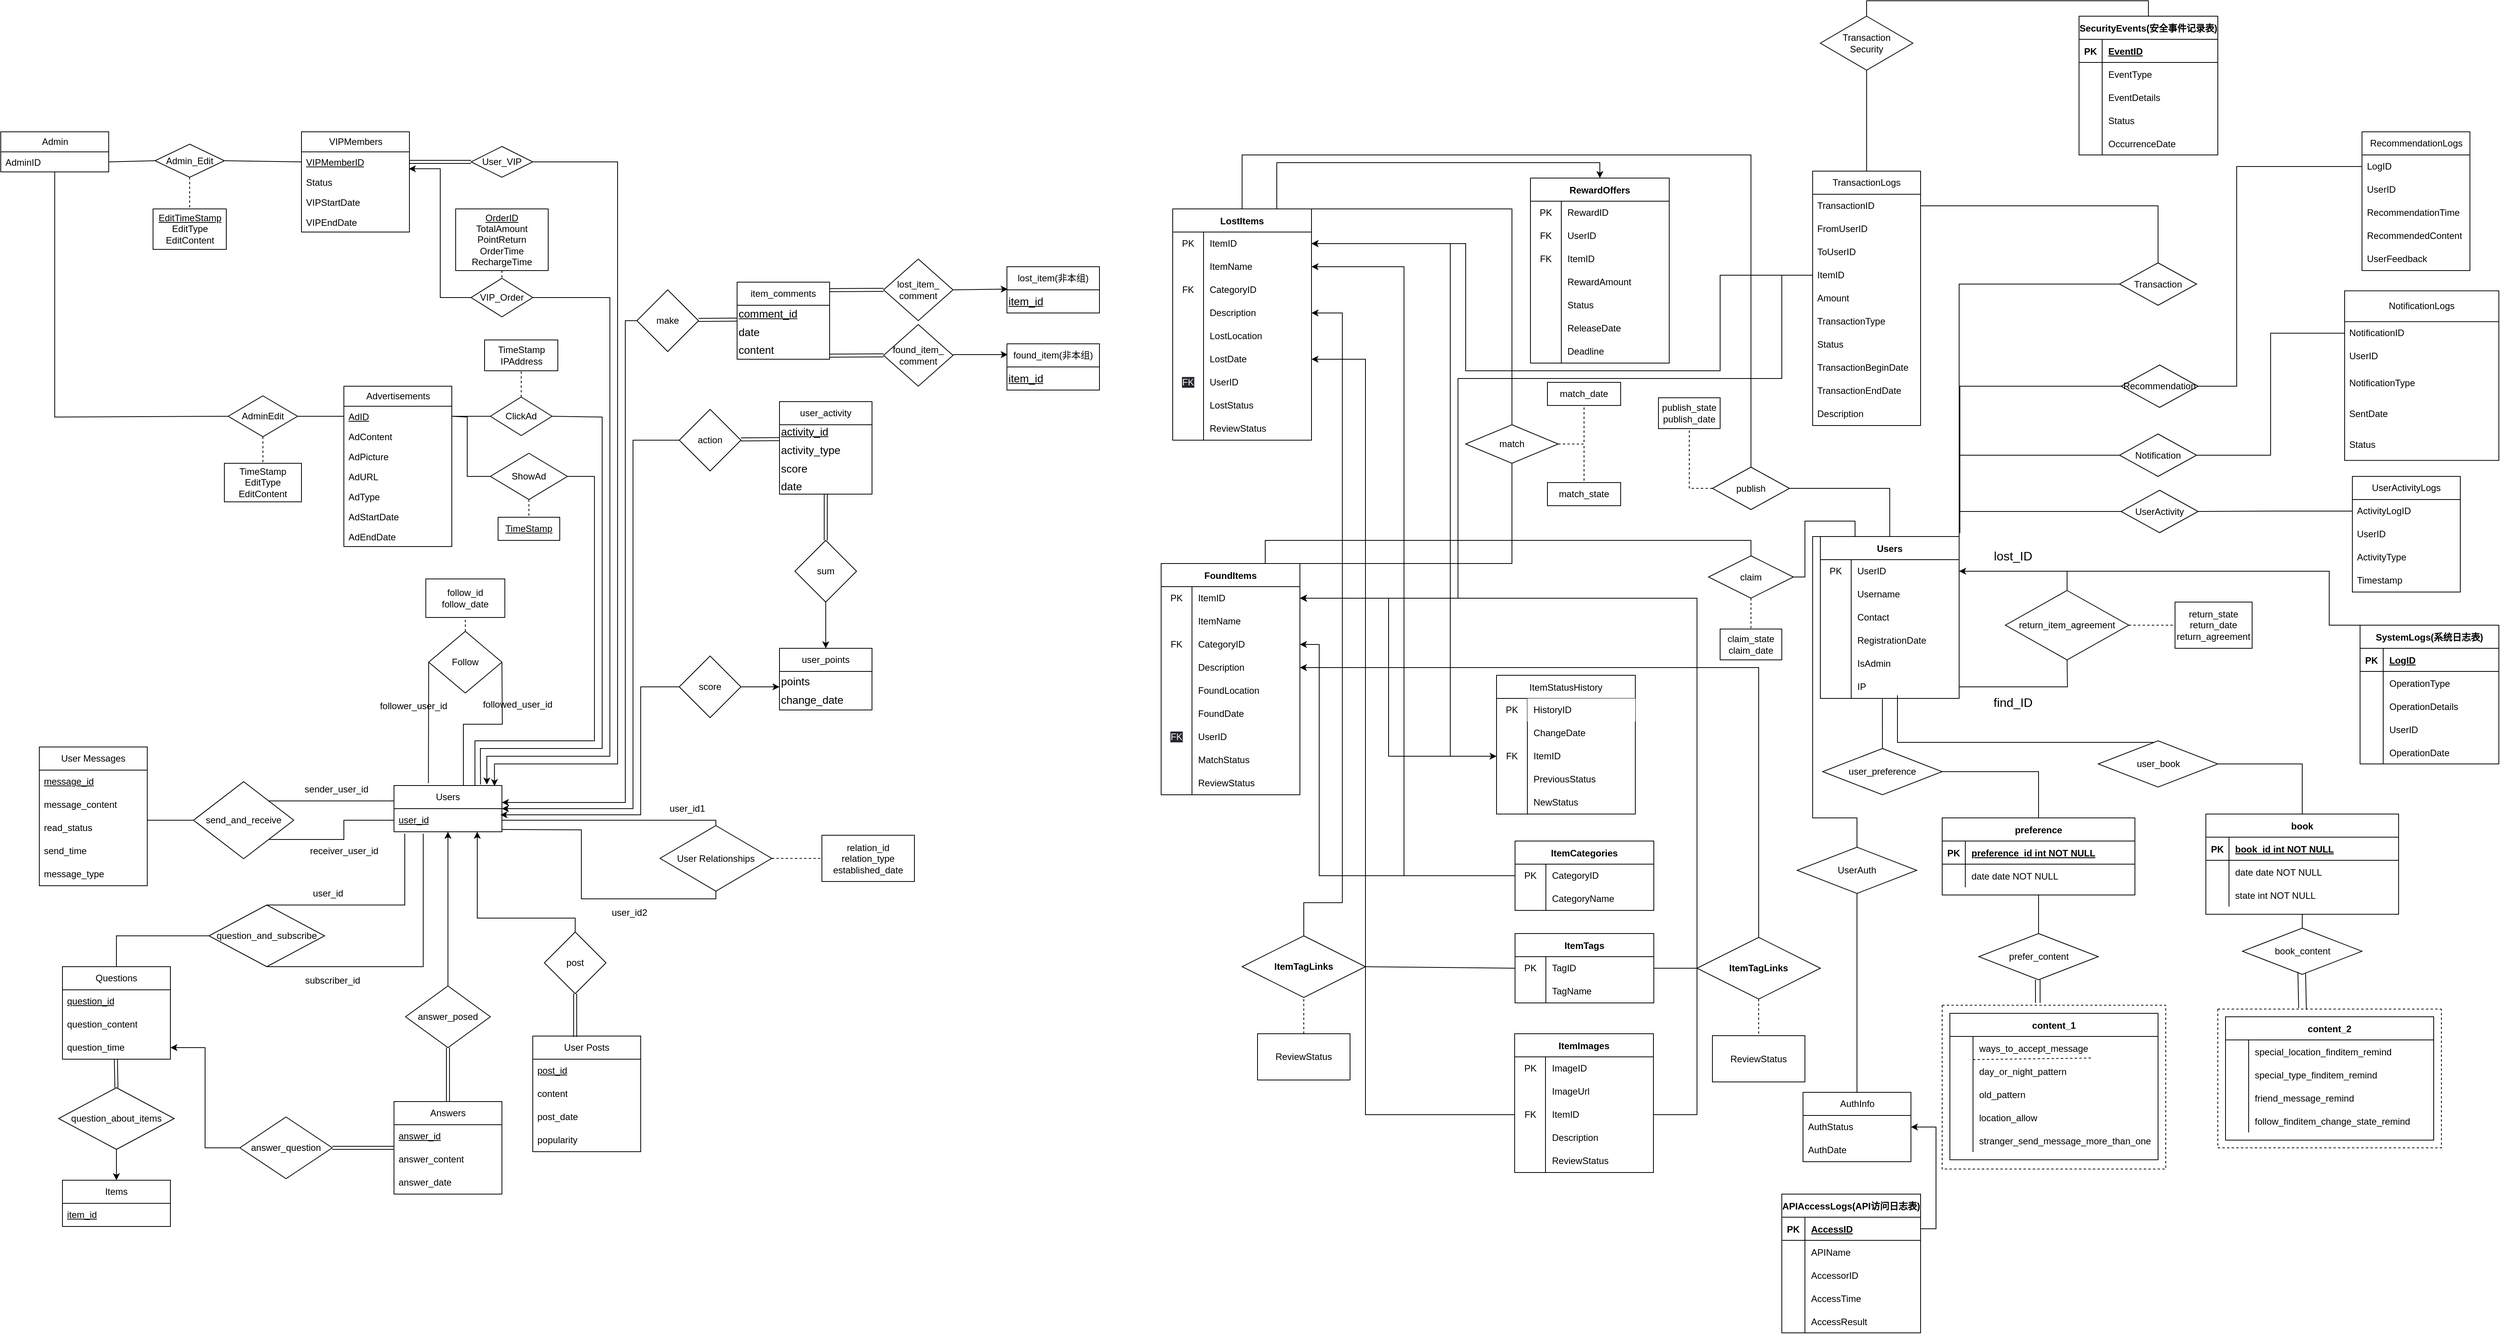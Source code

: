 <mxfile version="24.4.4" type="device">
  <diagram name="Page-1" id="ntqxANwW5wD7HvOib9oI">
    <mxGraphModel dx="5127" dy="2909" grid="1" gridSize="10" guides="1" tooltips="1" connect="1" arrows="1" fold="1" page="1" pageScale="1" pageWidth="827" pageHeight="1169" math="0" shadow="0">
      <root>
        <mxCell id="0" />
        <mxCell id="1" parent="0" />
        <mxCell id="vS6UbNGED4iVd90E8qPK-372" style="edgeStyle=orthogonalEdgeStyle;rounded=0;orthogonalLoop=1;jettySize=auto;html=1;exitX=0.5;exitY=0;exitDx=0;exitDy=0;entryX=1;entryY=0.5;entryDx=0;entryDy=0;endArrow=none;endFill=0;" parent="1" source="vS6UbNGED4iVd90E8qPK-133" target="vS6UbNGED4iVd90E8qPK-364" edge="1">
          <mxGeometry relative="1" as="geometry" />
        </mxCell>
        <mxCell id="vS6UbNGED4iVd90E8qPK-373" style="edgeStyle=orthogonalEdgeStyle;rounded=0;orthogonalLoop=1;jettySize=auto;html=1;exitX=0.25;exitY=0;exitDx=0;exitDy=0;entryX=1;entryY=0.5;entryDx=0;entryDy=0;endArrow=none;endFill=0;" parent="1" source="vS6UbNGED4iVd90E8qPK-133" target="vS6UbNGED4iVd90E8qPK-370" edge="1">
          <mxGeometry relative="1" as="geometry" />
        </mxCell>
        <mxCell id="vS6UbNGED4iVd90E8qPK-699" style="edgeStyle=orthogonalEdgeStyle;rounded=0;orthogonalLoop=1;jettySize=auto;html=1;exitX=0;exitY=0;exitDx=0;exitDy=0;entryX=0.5;entryY=0;entryDx=0;entryDy=0;endArrow=none;endFill=0;" parent="1" source="vS6UbNGED4iVd90E8qPK-133" target="vS6UbNGED4iVd90E8qPK-694" edge="1">
          <mxGeometry relative="1" as="geometry">
            <Array as="points">
              <mxPoint x="1840" y="585" />
              <mxPoint x="1840" y="950" />
              <mxPoint x="1898" y="950" />
            </Array>
          </mxGeometry>
        </mxCell>
        <mxCell id="vS6UbNGED4iVd90E8qPK-133" value="Users" style="shape=table;startSize=30;container=1;collapsible=0;childLayout=tableLayout;fixedRows=1;rowLines=0;fontStyle=1;" parent="1" vertex="1">
          <mxGeometry x="1850" y="585" width="180" height="210" as="geometry" />
        </mxCell>
        <mxCell id="vS6UbNGED4iVd90E8qPK-134" value="" style="shape=tableRow;horizontal=0;startSize=0;swimlaneHead=0;swimlaneBody=0;top=0;left=0;bottom=0;right=0;collapsible=0;dropTarget=0;fillColor=none;points=[[0,0.5],[1,0.5]];portConstraint=eastwest;" parent="vS6UbNGED4iVd90E8qPK-133" vertex="1">
          <mxGeometry y="30" width="180" height="30" as="geometry" />
        </mxCell>
        <mxCell id="vS6UbNGED4iVd90E8qPK-135" value="PK" style="shape=partialRectangle;html=1;whiteSpace=wrap;connectable=0;fillColor=none;top=0;left=0;bottom=0;right=0;overflow=hidden;pointerEvents=1;" parent="vS6UbNGED4iVd90E8qPK-134" vertex="1">
          <mxGeometry width="40" height="30" as="geometry">
            <mxRectangle width="40" height="30" as="alternateBounds" />
          </mxGeometry>
        </mxCell>
        <mxCell id="vS6UbNGED4iVd90E8qPK-136" value="UserID" style="shape=partialRectangle;html=1;whiteSpace=wrap;connectable=0;fillColor=none;top=0;left=0;bottom=0;right=0;align=left;spacingLeft=6;overflow=hidden;" parent="vS6UbNGED4iVd90E8qPK-134" vertex="1">
          <mxGeometry x="40" width="140" height="30" as="geometry">
            <mxRectangle width="140" height="30" as="alternateBounds" />
          </mxGeometry>
        </mxCell>
        <mxCell id="vS6UbNGED4iVd90E8qPK-137" value="" style="shape=tableRow;horizontal=0;startSize=0;swimlaneHead=0;swimlaneBody=0;top=0;left=0;bottom=0;right=0;collapsible=0;dropTarget=0;fillColor=none;points=[[0,0.5],[1,0.5]];portConstraint=eastwest;" parent="vS6UbNGED4iVd90E8qPK-133" vertex="1">
          <mxGeometry y="60" width="180" height="30" as="geometry" />
        </mxCell>
        <mxCell id="vS6UbNGED4iVd90E8qPK-138" value="" style="shape=partialRectangle;html=1;whiteSpace=wrap;connectable=0;fillColor=none;top=0;left=0;bottom=0;right=0;overflow=hidden;" parent="vS6UbNGED4iVd90E8qPK-137" vertex="1">
          <mxGeometry width="40" height="30" as="geometry">
            <mxRectangle width="40" height="30" as="alternateBounds" />
          </mxGeometry>
        </mxCell>
        <mxCell id="vS6UbNGED4iVd90E8qPK-139" value="Username" style="shape=partialRectangle;html=1;whiteSpace=wrap;connectable=0;fillColor=none;top=0;left=0;bottom=0;right=0;align=left;spacingLeft=6;overflow=hidden;" parent="vS6UbNGED4iVd90E8qPK-137" vertex="1">
          <mxGeometry x="40" width="140" height="30" as="geometry">
            <mxRectangle width="140" height="30" as="alternateBounds" />
          </mxGeometry>
        </mxCell>
        <mxCell id="vS6UbNGED4iVd90E8qPK-140" value="" style="shape=tableRow;horizontal=0;startSize=0;swimlaneHead=0;swimlaneBody=0;top=0;left=0;bottom=0;right=0;collapsible=0;dropTarget=0;fillColor=none;points=[[0,0.5],[1,0.5]];portConstraint=eastwest;" parent="vS6UbNGED4iVd90E8qPK-133" vertex="1">
          <mxGeometry y="90" width="180" height="30" as="geometry" />
        </mxCell>
        <mxCell id="vS6UbNGED4iVd90E8qPK-141" value="" style="shape=partialRectangle;html=1;whiteSpace=wrap;connectable=0;fillColor=none;top=0;left=0;bottom=0;right=0;overflow=hidden;" parent="vS6UbNGED4iVd90E8qPK-140" vertex="1">
          <mxGeometry width="40" height="30" as="geometry">
            <mxRectangle width="40" height="30" as="alternateBounds" />
          </mxGeometry>
        </mxCell>
        <mxCell id="vS6UbNGED4iVd90E8qPK-142" value="Contact" style="shape=partialRectangle;html=1;whiteSpace=wrap;connectable=0;fillColor=none;top=0;left=0;bottom=0;right=0;align=left;spacingLeft=6;overflow=hidden;" parent="vS6UbNGED4iVd90E8qPK-140" vertex="1">
          <mxGeometry x="40" width="140" height="30" as="geometry">
            <mxRectangle width="140" height="30" as="alternateBounds" />
          </mxGeometry>
        </mxCell>
        <mxCell id="vS6UbNGED4iVd90E8qPK-143" style="shape=tableRow;horizontal=0;startSize=0;swimlaneHead=0;swimlaneBody=0;top=0;left=0;bottom=0;right=0;collapsible=0;dropTarget=0;fillColor=none;points=[[0,0.5],[1,0.5]];portConstraint=eastwest;" parent="vS6UbNGED4iVd90E8qPK-133" vertex="1">
          <mxGeometry y="120" width="180" height="30" as="geometry" />
        </mxCell>
        <mxCell id="vS6UbNGED4iVd90E8qPK-144" style="shape=partialRectangle;html=1;whiteSpace=wrap;connectable=0;fillColor=none;top=0;left=0;bottom=0;right=0;overflow=hidden;" parent="vS6UbNGED4iVd90E8qPK-143" vertex="1">
          <mxGeometry width="40" height="30" as="geometry">
            <mxRectangle width="40" height="30" as="alternateBounds" />
          </mxGeometry>
        </mxCell>
        <mxCell id="vS6UbNGED4iVd90E8qPK-145" value="RegistrationDate" style="shape=partialRectangle;html=1;whiteSpace=wrap;connectable=0;fillColor=none;top=0;left=0;bottom=0;right=0;align=left;spacingLeft=6;overflow=hidden;" parent="vS6UbNGED4iVd90E8qPK-143" vertex="1">
          <mxGeometry x="40" width="140" height="30" as="geometry">
            <mxRectangle width="140" height="30" as="alternateBounds" />
          </mxGeometry>
        </mxCell>
        <mxCell id="vS6UbNGED4iVd90E8qPK-146" style="shape=tableRow;horizontal=0;startSize=0;swimlaneHead=0;swimlaneBody=0;top=0;left=0;bottom=0;right=0;collapsible=0;dropTarget=0;fillColor=none;points=[[0,0.5],[1,0.5]];portConstraint=eastwest;" parent="vS6UbNGED4iVd90E8qPK-133" vertex="1">
          <mxGeometry y="150" width="180" height="30" as="geometry" />
        </mxCell>
        <mxCell id="vS6UbNGED4iVd90E8qPK-147" style="shape=partialRectangle;html=1;whiteSpace=wrap;connectable=0;fillColor=none;top=0;left=0;bottom=0;right=0;overflow=hidden;" parent="vS6UbNGED4iVd90E8qPK-146" vertex="1">
          <mxGeometry width="40" height="30" as="geometry">
            <mxRectangle width="40" height="30" as="alternateBounds" />
          </mxGeometry>
        </mxCell>
        <mxCell id="vS6UbNGED4iVd90E8qPK-148" value="IsAdmin" style="shape=partialRectangle;html=1;whiteSpace=wrap;connectable=0;fillColor=none;top=0;left=0;bottom=0;right=0;align=left;spacingLeft=6;overflow=hidden;" parent="vS6UbNGED4iVd90E8qPK-146" vertex="1">
          <mxGeometry x="40" width="140" height="30" as="geometry">
            <mxRectangle width="140" height="30" as="alternateBounds" />
          </mxGeometry>
        </mxCell>
        <mxCell id="vS6UbNGED4iVd90E8qPK-149" style="shape=tableRow;horizontal=0;startSize=0;swimlaneHead=0;swimlaneBody=0;top=0;left=0;bottom=0;right=0;collapsible=0;dropTarget=0;fillColor=none;points=[[0,0.5],[1,0.5]];portConstraint=eastwest;" parent="vS6UbNGED4iVd90E8qPK-133" vertex="1">
          <mxGeometry y="180" width="180" height="30" as="geometry" />
        </mxCell>
        <mxCell id="vS6UbNGED4iVd90E8qPK-150" style="shape=partialRectangle;html=1;whiteSpace=wrap;connectable=0;fillColor=none;top=0;left=0;bottom=0;right=0;overflow=hidden;" parent="vS6UbNGED4iVd90E8qPK-149" vertex="1">
          <mxGeometry width="40" height="30" as="geometry">
            <mxRectangle width="40" height="30" as="alternateBounds" />
          </mxGeometry>
        </mxCell>
        <mxCell id="vS6UbNGED4iVd90E8qPK-151" value="IP" style="shape=partialRectangle;html=1;whiteSpace=wrap;connectable=0;fillColor=none;top=0;left=0;bottom=0;right=0;align=left;spacingLeft=6;overflow=hidden;" parent="vS6UbNGED4iVd90E8qPK-149" vertex="1">
          <mxGeometry x="40" width="140" height="30" as="geometry">
            <mxRectangle width="140" height="30" as="alternateBounds" />
          </mxGeometry>
        </mxCell>
        <mxCell id="vS6UbNGED4iVd90E8qPK-353" style="edgeStyle=orthogonalEdgeStyle;rounded=0;orthogonalLoop=1;jettySize=auto;html=1;exitX=0.75;exitY=0;exitDx=0;exitDy=0;entryX=0.5;entryY=0;entryDx=0;entryDy=0;" parent="1" source="vS6UbNGED4iVd90E8qPK-152" target="vS6UbNGED4iVd90E8qPK-254" edge="1">
          <mxGeometry relative="1" as="geometry" />
        </mxCell>
        <mxCell id="vS6UbNGED4iVd90E8qPK-356" style="edgeStyle=orthogonalEdgeStyle;rounded=0;orthogonalLoop=1;jettySize=auto;html=1;exitX=1;exitY=0;exitDx=0;exitDy=0;entryX=0.5;entryY=0;entryDx=0;entryDy=0;endArrow=none;endFill=0;" parent="1" source="vS6UbNGED4iVd90E8qPK-152" target="vS6UbNGED4iVd90E8qPK-352" edge="1">
          <mxGeometry relative="1" as="geometry">
            <Array as="points">
              <mxPoint x="1450" y="160" />
            </Array>
          </mxGeometry>
        </mxCell>
        <mxCell id="vS6UbNGED4iVd90E8qPK-369" style="edgeStyle=orthogonalEdgeStyle;rounded=0;orthogonalLoop=1;jettySize=auto;html=1;exitX=0.5;exitY=0;exitDx=0;exitDy=0;entryX=0.5;entryY=0;entryDx=0;entryDy=0;endArrow=none;endFill=0;" parent="1" source="vS6UbNGED4iVd90E8qPK-152" target="vS6UbNGED4iVd90E8qPK-364" edge="1">
          <mxGeometry relative="1" as="geometry">
            <Array as="points">
              <mxPoint x="1100" y="90" />
              <mxPoint x="1760" y="90" />
            </Array>
          </mxGeometry>
        </mxCell>
        <mxCell id="vS6UbNGED4iVd90E8qPK-152" value="LostItems" style="shape=table;startSize=30;container=1;collapsible=0;childLayout=tableLayout;fixedRows=1;rowLines=0;fontStyle=1;" parent="1" vertex="1">
          <mxGeometry x="1010" y="160" width="180" height="300" as="geometry" />
        </mxCell>
        <mxCell id="vS6UbNGED4iVd90E8qPK-153" value="" style="shape=tableRow;horizontal=0;startSize=0;swimlaneHead=0;swimlaneBody=0;top=0;left=0;bottom=0;right=0;collapsible=0;dropTarget=0;fillColor=none;points=[[0,0.5],[1,0.5]];portConstraint=eastwest;" parent="vS6UbNGED4iVd90E8qPK-152" vertex="1">
          <mxGeometry y="30" width="180" height="30" as="geometry" />
        </mxCell>
        <mxCell id="vS6UbNGED4iVd90E8qPK-154" value="PK" style="shape=partialRectangle;html=1;whiteSpace=wrap;connectable=0;fillColor=none;top=0;left=0;bottom=0;right=0;overflow=hidden;pointerEvents=1;" parent="vS6UbNGED4iVd90E8qPK-153" vertex="1">
          <mxGeometry width="40" height="30" as="geometry">
            <mxRectangle width="40" height="30" as="alternateBounds" />
          </mxGeometry>
        </mxCell>
        <mxCell id="vS6UbNGED4iVd90E8qPK-155" value="ItemID" style="shape=partialRectangle;html=1;whiteSpace=wrap;connectable=0;fillColor=none;top=0;left=0;bottom=0;right=0;align=left;spacingLeft=6;overflow=hidden;" parent="vS6UbNGED4iVd90E8qPK-153" vertex="1">
          <mxGeometry x="40" width="140" height="30" as="geometry">
            <mxRectangle width="140" height="30" as="alternateBounds" />
          </mxGeometry>
        </mxCell>
        <mxCell id="vS6UbNGED4iVd90E8qPK-156" value="" style="shape=tableRow;horizontal=0;startSize=0;swimlaneHead=0;swimlaneBody=0;top=0;left=0;bottom=0;right=0;collapsible=0;dropTarget=0;fillColor=none;points=[[0,0.5],[1,0.5]];portConstraint=eastwest;" parent="vS6UbNGED4iVd90E8qPK-152" vertex="1">
          <mxGeometry y="60" width="180" height="30" as="geometry" />
        </mxCell>
        <mxCell id="vS6UbNGED4iVd90E8qPK-157" value="" style="shape=partialRectangle;html=1;whiteSpace=wrap;connectable=0;fillColor=none;top=0;left=0;bottom=0;right=0;overflow=hidden;" parent="vS6UbNGED4iVd90E8qPK-156" vertex="1">
          <mxGeometry width="40" height="30" as="geometry">
            <mxRectangle width="40" height="30" as="alternateBounds" />
          </mxGeometry>
        </mxCell>
        <mxCell id="vS6UbNGED4iVd90E8qPK-158" value="ItemName" style="shape=partialRectangle;html=1;whiteSpace=wrap;connectable=0;fillColor=none;top=0;left=0;bottom=0;right=0;align=left;spacingLeft=6;overflow=hidden;" parent="vS6UbNGED4iVd90E8qPK-156" vertex="1">
          <mxGeometry x="40" width="140" height="30" as="geometry">
            <mxRectangle width="140" height="30" as="alternateBounds" />
          </mxGeometry>
        </mxCell>
        <mxCell id="vS6UbNGED4iVd90E8qPK-159" value="" style="shape=tableRow;horizontal=0;startSize=0;swimlaneHead=0;swimlaneBody=0;top=0;left=0;bottom=0;right=0;collapsible=0;dropTarget=0;fillColor=none;points=[[0,0.5],[1,0.5]];portConstraint=eastwest;" parent="vS6UbNGED4iVd90E8qPK-152" vertex="1">
          <mxGeometry y="90" width="180" height="30" as="geometry" />
        </mxCell>
        <mxCell id="vS6UbNGED4iVd90E8qPK-160" value="FK" style="shape=partialRectangle;html=1;whiteSpace=wrap;connectable=0;fillColor=none;top=0;left=0;bottom=0;right=0;overflow=hidden;" parent="vS6UbNGED4iVd90E8qPK-159" vertex="1">
          <mxGeometry width="40" height="30" as="geometry">
            <mxRectangle width="40" height="30" as="alternateBounds" />
          </mxGeometry>
        </mxCell>
        <mxCell id="vS6UbNGED4iVd90E8qPK-161" value="CategoryID" style="shape=partialRectangle;html=1;whiteSpace=wrap;connectable=0;fillColor=none;top=0;left=0;bottom=0;right=0;align=left;spacingLeft=6;overflow=hidden;" parent="vS6UbNGED4iVd90E8qPK-159" vertex="1">
          <mxGeometry x="40" width="140" height="30" as="geometry">
            <mxRectangle width="140" height="30" as="alternateBounds" />
          </mxGeometry>
        </mxCell>
        <mxCell id="vS6UbNGED4iVd90E8qPK-162" style="shape=tableRow;horizontal=0;startSize=0;swimlaneHead=0;swimlaneBody=0;top=0;left=0;bottom=0;right=0;collapsible=0;dropTarget=0;fillColor=none;points=[[0,0.5],[1,0.5]];portConstraint=eastwest;" parent="vS6UbNGED4iVd90E8qPK-152" vertex="1">
          <mxGeometry y="120" width="180" height="30" as="geometry" />
        </mxCell>
        <mxCell id="vS6UbNGED4iVd90E8qPK-163" style="shape=partialRectangle;html=1;whiteSpace=wrap;connectable=0;fillColor=none;top=0;left=0;bottom=0;right=0;overflow=hidden;" parent="vS6UbNGED4iVd90E8qPK-162" vertex="1">
          <mxGeometry width="40" height="30" as="geometry">
            <mxRectangle width="40" height="30" as="alternateBounds" />
          </mxGeometry>
        </mxCell>
        <mxCell id="vS6UbNGED4iVd90E8qPK-164" value="Description" style="shape=partialRectangle;html=1;whiteSpace=wrap;connectable=0;fillColor=none;top=0;left=0;bottom=0;right=0;align=left;spacingLeft=6;overflow=hidden;" parent="vS6UbNGED4iVd90E8qPK-162" vertex="1">
          <mxGeometry x="40" width="140" height="30" as="geometry">
            <mxRectangle width="140" height="30" as="alternateBounds" />
          </mxGeometry>
        </mxCell>
        <mxCell id="vS6UbNGED4iVd90E8qPK-165" style="shape=tableRow;horizontal=0;startSize=0;swimlaneHead=0;swimlaneBody=0;top=0;left=0;bottom=0;right=0;collapsible=0;dropTarget=0;fillColor=none;points=[[0,0.5],[1,0.5]];portConstraint=eastwest;" parent="vS6UbNGED4iVd90E8qPK-152" vertex="1">
          <mxGeometry y="150" width="180" height="30" as="geometry" />
        </mxCell>
        <mxCell id="vS6UbNGED4iVd90E8qPK-166" style="shape=partialRectangle;html=1;whiteSpace=wrap;connectable=0;fillColor=none;top=0;left=0;bottom=0;right=0;overflow=hidden;" parent="vS6UbNGED4iVd90E8qPK-165" vertex="1">
          <mxGeometry width="40" height="30" as="geometry">
            <mxRectangle width="40" height="30" as="alternateBounds" />
          </mxGeometry>
        </mxCell>
        <mxCell id="vS6UbNGED4iVd90E8qPK-167" value="LostLocation" style="shape=partialRectangle;html=1;whiteSpace=wrap;connectable=0;fillColor=none;top=0;left=0;bottom=0;right=0;align=left;spacingLeft=6;overflow=hidden;" parent="vS6UbNGED4iVd90E8qPK-165" vertex="1">
          <mxGeometry x="40" width="140" height="30" as="geometry">
            <mxRectangle width="140" height="30" as="alternateBounds" />
          </mxGeometry>
        </mxCell>
        <mxCell id="vS6UbNGED4iVd90E8qPK-168" style="shape=tableRow;horizontal=0;startSize=0;swimlaneHead=0;swimlaneBody=0;top=0;left=0;bottom=0;right=0;collapsible=0;dropTarget=0;fillColor=none;points=[[0,0.5],[1,0.5]];portConstraint=eastwest;" parent="vS6UbNGED4iVd90E8qPK-152" vertex="1">
          <mxGeometry y="180" width="180" height="30" as="geometry" />
        </mxCell>
        <mxCell id="vS6UbNGED4iVd90E8qPK-169" style="shape=partialRectangle;html=1;whiteSpace=wrap;connectable=0;fillColor=none;top=0;left=0;bottom=0;right=0;overflow=hidden;" parent="vS6UbNGED4iVd90E8qPK-168" vertex="1">
          <mxGeometry width="40" height="30" as="geometry">
            <mxRectangle width="40" height="30" as="alternateBounds" />
          </mxGeometry>
        </mxCell>
        <mxCell id="vS6UbNGED4iVd90E8qPK-170" value="LostDate" style="shape=partialRectangle;html=1;whiteSpace=wrap;connectable=0;fillColor=none;top=0;left=0;bottom=0;right=0;align=left;spacingLeft=6;overflow=hidden;" parent="vS6UbNGED4iVd90E8qPK-168" vertex="1">
          <mxGeometry x="40" width="140" height="30" as="geometry">
            <mxRectangle width="140" height="30" as="alternateBounds" />
          </mxGeometry>
        </mxCell>
        <mxCell id="vS6UbNGED4iVd90E8qPK-171" style="shape=tableRow;horizontal=0;startSize=0;swimlaneHead=0;swimlaneBody=0;top=0;left=0;bottom=0;right=0;collapsible=0;dropTarget=0;fillColor=none;points=[[0,0.5],[1,0.5]];portConstraint=eastwest;" parent="vS6UbNGED4iVd90E8qPK-152" vertex="1">
          <mxGeometry y="210" width="180" height="30" as="geometry" />
        </mxCell>
        <mxCell id="vS6UbNGED4iVd90E8qPK-172" value="&lt;span style=&quot;color: rgb(240, 240, 240); font-family: Helvetica; font-size: 12px; font-style: normal; font-variant-ligatures: normal; font-variant-caps: normal; font-weight: 400; letter-spacing: normal; orphans: 2; text-align: center; text-indent: 0px; text-transform: none; widows: 2; word-spacing: 0px; -webkit-text-stroke-width: 0px; background-color: rgb(42, 37, 47); text-decoration-thickness: initial; text-decoration-style: initial; text-decoration-color: initial; float: none; display: inline !important;&quot;&gt;FK&lt;/span&gt;&lt;br&gt;" style="shape=partialRectangle;html=1;whiteSpace=wrap;connectable=0;fillColor=none;top=0;left=0;bottom=0;right=0;overflow=hidden;" parent="vS6UbNGED4iVd90E8qPK-171" vertex="1">
          <mxGeometry width="40" height="30" as="geometry">
            <mxRectangle width="40" height="30" as="alternateBounds" />
          </mxGeometry>
        </mxCell>
        <mxCell id="vS6UbNGED4iVd90E8qPK-173" value="UserID" style="shape=partialRectangle;html=1;whiteSpace=wrap;connectable=0;fillColor=none;top=0;left=0;bottom=0;right=0;align=left;spacingLeft=6;overflow=hidden;" parent="vS6UbNGED4iVd90E8qPK-171" vertex="1">
          <mxGeometry x="40" width="140" height="30" as="geometry">
            <mxRectangle width="140" height="30" as="alternateBounds" />
          </mxGeometry>
        </mxCell>
        <mxCell id="vS6UbNGED4iVd90E8qPK-174" style="shape=tableRow;horizontal=0;startSize=0;swimlaneHead=0;swimlaneBody=0;top=0;left=0;bottom=0;right=0;collapsible=0;dropTarget=0;fillColor=none;points=[[0,0.5],[1,0.5]];portConstraint=eastwest;" parent="vS6UbNGED4iVd90E8qPK-152" vertex="1">
          <mxGeometry y="240" width="180" height="30" as="geometry" />
        </mxCell>
        <mxCell id="vS6UbNGED4iVd90E8qPK-175" style="shape=partialRectangle;html=1;whiteSpace=wrap;connectable=0;fillColor=none;top=0;left=0;bottom=0;right=0;overflow=hidden;" parent="vS6UbNGED4iVd90E8qPK-174" vertex="1">
          <mxGeometry width="40" height="30" as="geometry">
            <mxRectangle width="40" height="30" as="alternateBounds" />
          </mxGeometry>
        </mxCell>
        <mxCell id="vS6UbNGED4iVd90E8qPK-176" value="LostStatus" style="shape=partialRectangle;html=1;whiteSpace=wrap;connectable=0;fillColor=none;top=0;left=0;bottom=0;right=0;align=left;spacingLeft=6;overflow=hidden;" parent="vS6UbNGED4iVd90E8qPK-174" vertex="1">
          <mxGeometry x="40" width="140" height="30" as="geometry">
            <mxRectangle width="140" height="30" as="alternateBounds" />
          </mxGeometry>
        </mxCell>
        <mxCell id="vS6UbNGED4iVd90E8qPK-177" style="shape=tableRow;horizontal=0;startSize=0;swimlaneHead=0;swimlaneBody=0;top=0;left=0;bottom=0;right=0;collapsible=0;dropTarget=0;fillColor=none;points=[[0,0.5],[1,0.5]];portConstraint=eastwest;" parent="vS6UbNGED4iVd90E8qPK-152" vertex="1">
          <mxGeometry y="270" width="180" height="30" as="geometry" />
        </mxCell>
        <mxCell id="vS6UbNGED4iVd90E8qPK-178" style="shape=partialRectangle;html=1;whiteSpace=wrap;connectable=0;fillColor=none;top=0;left=0;bottom=0;right=0;overflow=hidden;" parent="vS6UbNGED4iVd90E8qPK-177" vertex="1">
          <mxGeometry width="40" height="30" as="geometry">
            <mxRectangle width="40" height="30" as="alternateBounds" />
          </mxGeometry>
        </mxCell>
        <mxCell id="vS6UbNGED4iVd90E8qPK-179" value="ReviewStatus" style="shape=partialRectangle;html=1;whiteSpace=wrap;connectable=0;fillColor=none;top=0;left=0;bottom=0;right=0;align=left;spacingLeft=6;overflow=hidden;" parent="vS6UbNGED4iVd90E8qPK-177" vertex="1">
          <mxGeometry x="40" width="140" height="30" as="geometry">
            <mxRectangle width="140" height="30" as="alternateBounds" />
          </mxGeometry>
        </mxCell>
        <mxCell id="vS6UbNGED4iVd90E8qPK-180" value="ItemCategories" style="shape=table;startSize=30;container=1;collapsible=0;childLayout=tableLayout;fixedRows=1;rowLines=0;fontStyle=1;" parent="1" vertex="1">
          <mxGeometry x="1454" y="980" width="180" height="90" as="geometry" />
        </mxCell>
        <mxCell id="vS6UbNGED4iVd90E8qPK-181" value="" style="shape=tableRow;horizontal=0;startSize=0;swimlaneHead=0;swimlaneBody=0;top=0;left=0;bottom=0;right=0;collapsible=0;dropTarget=0;fillColor=none;points=[[0,0.5],[1,0.5]];portConstraint=eastwest;" parent="vS6UbNGED4iVd90E8qPK-180" vertex="1">
          <mxGeometry y="30" width="180" height="30" as="geometry" />
        </mxCell>
        <mxCell id="vS6UbNGED4iVd90E8qPK-182" value="PK" style="shape=partialRectangle;html=1;whiteSpace=wrap;connectable=0;fillColor=none;top=0;left=0;bottom=0;right=0;overflow=hidden;pointerEvents=1;" parent="vS6UbNGED4iVd90E8qPK-181" vertex="1">
          <mxGeometry width="40" height="30" as="geometry">
            <mxRectangle width="40" height="30" as="alternateBounds" />
          </mxGeometry>
        </mxCell>
        <mxCell id="vS6UbNGED4iVd90E8qPK-183" value="CategoryID" style="shape=partialRectangle;html=1;whiteSpace=wrap;connectable=0;fillColor=none;top=0;left=0;bottom=0;right=0;align=left;spacingLeft=6;overflow=hidden;" parent="vS6UbNGED4iVd90E8qPK-181" vertex="1">
          <mxGeometry x="40" width="140" height="30" as="geometry">
            <mxRectangle width="140" height="30" as="alternateBounds" />
          </mxGeometry>
        </mxCell>
        <mxCell id="vS6UbNGED4iVd90E8qPK-184" value="" style="shape=tableRow;horizontal=0;startSize=0;swimlaneHead=0;swimlaneBody=0;top=0;left=0;bottom=0;right=0;collapsible=0;dropTarget=0;fillColor=none;points=[[0,0.5],[1,0.5]];portConstraint=eastwest;" parent="vS6UbNGED4iVd90E8qPK-180" vertex="1">
          <mxGeometry y="60" width="180" height="30" as="geometry" />
        </mxCell>
        <mxCell id="vS6UbNGED4iVd90E8qPK-185" value="" style="shape=partialRectangle;html=1;whiteSpace=wrap;connectable=0;fillColor=none;top=0;left=0;bottom=0;right=0;overflow=hidden;" parent="vS6UbNGED4iVd90E8qPK-184" vertex="1">
          <mxGeometry width="40" height="30" as="geometry">
            <mxRectangle width="40" height="30" as="alternateBounds" />
          </mxGeometry>
        </mxCell>
        <mxCell id="vS6UbNGED4iVd90E8qPK-186" value="CategoryName" style="shape=partialRectangle;html=1;whiteSpace=wrap;connectable=0;fillColor=none;top=0;left=0;bottom=0;right=0;align=left;spacingLeft=6;overflow=hidden;" parent="vS6UbNGED4iVd90E8qPK-184" vertex="1">
          <mxGeometry x="40" width="140" height="30" as="geometry">
            <mxRectangle width="140" height="30" as="alternateBounds" />
          </mxGeometry>
        </mxCell>
        <mxCell id="vS6UbNGED4iVd90E8qPK-357" style="edgeStyle=orthogonalEdgeStyle;rounded=0;orthogonalLoop=1;jettySize=auto;html=1;exitX=1;exitY=0;exitDx=0;exitDy=0;entryX=0.5;entryY=1;entryDx=0;entryDy=0;endArrow=none;endFill=0;" parent="1" source="vS6UbNGED4iVd90E8qPK-187" target="vS6UbNGED4iVd90E8qPK-352" edge="1">
          <mxGeometry relative="1" as="geometry">
            <Array as="points">
              <mxPoint x="1450" y="620" />
            </Array>
          </mxGeometry>
        </mxCell>
        <mxCell id="vS6UbNGED4iVd90E8qPK-378" style="edgeStyle=orthogonalEdgeStyle;rounded=0;orthogonalLoop=1;jettySize=auto;html=1;exitX=0.75;exitY=0;exitDx=0;exitDy=0;entryX=0.5;entryY=0;entryDx=0;entryDy=0;endArrow=none;endFill=0;" parent="1" source="vS6UbNGED4iVd90E8qPK-187" target="vS6UbNGED4iVd90E8qPK-370" edge="1">
          <mxGeometry relative="1" as="geometry" />
        </mxCell>
        <mxCell id="vS6UbNGED4iVd90E8qPK-187" value="FoundItems" style="shape=table;startSize=30;container=1;collapsible=0;childLayout=tableLayout;fixedRows=1;rowLines=0;fontStyle=1;" parent="1" vertex="1">
          <mxGeometry x="995" y="620" width="180" height="300" as="geometry" />
        </mxCell>
        <mxCell id="vS6UbNGED4iVd90E8qPK-188" value="" style="shape=tableRow;horizontal=0;startSize=0;swimlaneHead=0;swimlaneBody=0;top=0;left=0;bottom=0;right=0;collapsible=0;dropTarget=0;fillColor=none;points=[[0,0.5],[1,0.5]];portConstraint=eastwest;" parent="vS6UbNGED4iVd90E8qPK-187" vertex="1">
          <mxGeometry y="30" width="180" height="30" as="geometry" />
        </mxCell>
        <mxCell id="vS6UbNGED4iVd90E8qPK-189" value="PK" style="shape=partialRectangle;html=1;whiteSpace=wrap;connectable=0;fillColor=none;top=0;left=0;bottom=0;right=0;overflow=hidden;pointerEvents=1;" parent="vS6UbNGED4iVd90E8qPK-188" vertex="1">
          <mxGeometry width="40" height="30" as="geometry">
            <mxRectangle width="40" height="30" as="alternateBounds" />
          </mxGeometry>
        </mxCell>
        <mxCell id="vS6UbNGED4iVd90E8qPK-190" value="ItemID" style="shape=partialRectangle;html=1;whiteSpace=wrap;connectable=0;fillColor=none;top=0;left=0;bottom=0;right=0;align=left;spacingLeft=6;overflow=hidden;" parent="vS6UbNGED4iVd90E8qPK-188" vertex="1">
          <mxGeometry x="40" width="140" height="30" as="geometry">
            <mxRectangle width="140" height="30" as="alternateBounds" />
          </mxGeometry>
        </mxCell>
        <mxCell id="vS6UbNGED4iVd90E8qPK-191" value="" style="shape=tableRow;horizontal=0;startSize=0;swimlaneHead=0;swimlaneBody=0;top=0;left=0;bottom=0;right=0;collapsible=0;dropTarget=0;fillColor=none;points=[[0,0.5],[1,0.5]];portConstraint=eastwest;" parent="vS6UbNGED4iVd90E8qPK-187" vertex="1">
          <mxGeometry y="60" width="180" height="30" as="geometry" />
        </mxCell>
        <mxCell id="vS6UbNGED4iVd90E8qPK-192" value="" style="shape=partialRectangle;html=1;whiteSpace=wrap;connectable=0;fillColor=none;top=0;left=0;bottom=0;right=0;overflow=hidden;" parent="vS6UbNGED4iVd90E8qPK-191" vertex="1">
          <mxGeometry width="40" height="30" as="geometry">
            <mxRectangle width="40" height="30" as="alternateBounds" />
          </mxGeometry>
        </mxCell>
        <mxCell id="vS6UbNGED4iVd90E8qPK-193" value="ItemName" style="shape=partialRectangle;html=1;whiteSpace=wrap;connectable=0;fillColor=none;top=0;left=0;bottom=0;right=0;align=left;spacingLeft=6;overflow=hidden;" parent="vS6UbNGED4iVd90E8qPK-191" vertex="1">
          <mxGeometry x="40" width="140" height="30" as="geometry">
            <mxRectangle width="140" height="30" as="alternateBounds" />
          </mxGeometry>
        </mxCell>
        <mxCell id="vS6UbNGED4iVd90E8qPK-194" value="" style="shape=tableRow;horizontal=0;startSize=0;swimlaneHead=0;swimlaneBody=0;top=0;left=0;bottom=0;right=0;collapsible=0;dropTarget=0;fillColor=none;points=[[0,0.5],[1,0.5]];portConstraint=eastwest;" parent="vS6UbNGED4iVd90E8qPK-187" vertex="1">
          <mxGeometry y="90" width="180" height="30" as="geometry" />
        </mxCell>
        <mxCell id="vS6UbNGED4iVd90E8qPK-195" value="FK" style="shape=partialRectangle;html=1;whiteSpace=wrap;connectable=0;fillColor=none;top=0;left=0;bottom=0;right=0;overflow=hidden;" parent="vS6UbNGED4iVd90E8qPK-194" vertex="1">
          <mxGeometry width="40" height="30" as="geometry">
            <mxRectangle width="40" height="30" as="alternateBounds" />
          </mxGeometry>
        </mxCell>
        <mxCell id="vS6UbNGED4iVd90E8qPK-196" value="CategoryID" style="shape=partialRectangle;html=1;whiteSpace=wrap;connectable=0;fillColor=none;top=0;left=0;bottom=0;right=0;align=left;spacingLeft=6;overflow=hidden;" parent="vS6UbNGED4iVd90E8qPK-194" vertex="1">
          <mxGeometry x="40" width="140" height="30" as="geometry">
            <mxRectangle width="140" height="30" as="alternateBounds" />
          </mxGeometry>
        </mxCell>
        <mxCell id="vS6UbNGED4iVd90E8qPK-197" style="shape=tableRow;horizontal=0;startSize=0;swimlaneHead=0;swimlaneBody=0;top=0;left=0;bottom=0;right=0;collapsible=0;dropTarget=0;fillColor=none;points=[[0,0.5],[1,0.5]];portConstraint=eastwest;" parent="vS6UbNGED4iVd90E8qPK-187" vertex="1">
          <mxGeometry y="120" width="180" height="30" as="geometry" />
        </mxCell>
        <mxCell id="vS6UbNGED4iVd90E8qPK-198" style="shape=partialRectangle;html=1;whiteSpace=wrap;connectable=0;fillColor=none;top=0;left=0;bottom=0;right=0;overflow=hidden;" parent="vS6UbNGED4iVd90E8qPK-197" vertex="1">
          <mxGeometry width="40" height="30" as="geometry">
            <mxRectangle width="40" height="30" as="alternateBounds" />
          </mxGeometry>
        </mxCell>
        <mxCell id="vS6UbNGED4iVd90E8qPK-199" value="Description" style="shape=partialRectangle;html=1;whiteSpace=wrap;connectable=0;fillColor=none;top=0;left=0;bottom=0;right=0;align=left;spacingLeft=6;overflow=hidden;" parent="vS6UbNGED4iVd90E8qPK-197" vertex="1">
          <mxGeometry x="40" width="140" height="30" as="geometry">
            <mxRectangle width="140" height="30" as="alternateBounds" />
          </mxGeometry>
        </mxCell>
        <mxCell id="vS6UbNGED4iVd90E8qPK-200" style="shape=tableRow;horizontal=0;startSize=0;swimlaneHead=0;swimlaneBody=0;top=0;left=0;bottom=0;right=0;collapsible=0;dropTarget=0;fillColor=none;points=[[0,0.5],[1,0.5]];portConstraint=eastwest;" parent="vS6UbNGED4iVd90E8qPK-187" vertex="1">
          <mxGeometry y="150" width="180" height="30" as="geometry" />
        </mxCell>
        <mxCell id="vS6UbNGED4iVd90E8qPK-201" style="shape=partialRectangle;html=1;whiteSpace=wrap;connectable=0;fillColor=none;top=0;left=0;bottom=0;right=0;overflow=hidden;" parent="vS6UbNGED4iVd90E8qPK-200" vertex="1">
          <mxGeometry width="40" height="30" as="geometry">
            <mxRectangle width="40" height="30" as="alternateBounds" />
          </mxGeometry>
        </mxCell>
        <mxCell id="vS6UbNGED4iVd90E8qPK-202" value="FoundLocation" style="shape=partialRectangle;html=1;whiteSpace=wrap;connectable=0;fillColor=none;top=0;left=0;bottom=0;right=0;align=left;spacingLeft=6;overflow=hidden;" parent="vS6UbNGED4iVd90E8qPK-200" vertex="1">
          <mxGeometry x="40" width="140" height="30" as="geometry">
            <mxRectangle width="140" height="30" as="alternateBounds" />
          </mxGeometry>
        </mxCell>
        <mxCell id="vS6UbNGED4iVd90E8qPK-203" style="shape=tableRow;horizontal=0;startSize=0;swimlaneHead=0;swimlaneBody=0;top=0;left=0;bottom=0;right=0;collapsible=0;dropTarget=0;fillColor=none;points=[[0,0.5],[1,0.5]];portConstraint=eastwest;" parent="vS6UbNGED4iVd90E8qPK-187" vertex="1">
          <mxGeometry y="180" width="180" height="30" as="geometry" />
        </mxCell>
        <mxCell id="vS6UbNGED4iVd90E8qPK-204" style="shape=partialRectangle;html=1;whiteSpace=wrap;connectable=0;fillColor=none;top=0;left=0;bottom=0;right=0;overflow=hidden;" parent="vS6UbNGED4iVd90E8qPK-203" vertex="1">
          <mxGeometry width="40" height="30" as="geometry">
            <mxRectangle width="40" height="30" as="alternateBounds" />
          </mxGeometry>
        </mxCell>
        <mxCell id="vS6UbNGED4iVd90E8qPK-205" value="FoundDate" style="shape=partialRectangle;html=1;whiteSpace=wrap;connectable=0;fillColor=none;top=0;left=0;bottom=0;right=0;align=left;spacingLeft=6;overflow=hidden;" parent="vS6UbNGED4iVd90E8qPK-203" vertex="1">
          <mxGeometry x="40" width="140" height="30" as="geometry">
            <mxRectangle width="140" height="30" as="alternateBounds" />
          </mxGeometry>
        </mxCell>
        <mxCell id="vS6UbNGED4iVd90E8qPK-206" style="shape=tableRow;horizontal=0;startSize=0;swimlaneHead=0;swimlaneBody=0;top=0;left=0;bottom=0;right=0;collapsible=0;dropTarget=0;fillColor=none;points=[[0,0.5],[1,0.5]];portConstraint=eastwest;" parent="vS6UbNGED4iVd90E8qPK-187" vertex="1">
          <mxGeometry y="210" width="180" height="30" as="geometry" />
        </mxCell>
        <mxCell id="vS6UbNGED4iVd90E8qPK-207" value="&lt;span style=&quot;color: rgb(240, 240, 240); font-family: Helvetica; font-size: 12px; font-style: normal; font-variant-ligatures: normal; font-variant-caps: normal; font-weight: 400; letter-spacing: normal; orphans: 2; text-align: center; text-indent: 0px; text-transform: none; widows: 2; word-spacing: 0px; -webkit-text-stroke-width: 0px; background-color: rgb(42, 37, 47); text-decoration-thickness: initial; text-decoration-style: initial; text-decoration-color: initial; float: none; display: inline !important;&quot;&gt;FK&lt;/span&gt;&lt;br&gt;" style="shape=partialRectangle;html=1;whiteSpace=wrap;connectable=0;fillColor=none;top=0;left=0;bottom=0;right=0;overflow=hidden;" parent="vS6UbNGED4iVd90E8qPK-206" vertex="1">
          <mxGeometry width="40" height="30" as="geometry">
            <mxRectangle width="40" height="30" as="alternateBounds" />
          </mxGeometry>
        </mxCell>
        <mxCell id="vS6UbNGED4iVd90E8qPK-208" value="UserID" style="shape=partialRectangle;html=1;whiteSpace=wrap;connectable=0;fillColor=none;top=0;left=0;bottom=0;right=0;align=left;spacingLeft=6;overflow=hidden;" parent="vS6UbNGED4iVd90E8qPK-206" vertex="1">
          <mxGeometry x="40" width="140" height="30" as="geometry">
            <mxRectangle width="140" height="30" as="alternateBounds" />
          </mxGeometry>
        </mxCell>
        <mxCell id="vS6UbNGED4iVd90E8qPK-209" style="shape=tableRow;horizontal=0;startSize=0;swimlaneHead=0;swimlaneBody=0;top=0;left=0;bottom=0;right=0;collapsible=0;dropTarget=0;fillColor=none;points=[[0,0.5],[1,0.5]];portConstraint=eastwest;" parent="vS6UbNGED4iVd90E8qPK-187" vertex="1">
          <mxGeometry y="240" width="180" height="30" as="geometry" />
        </mxCell>
        <mxCell id="vS6UbNGED4iVd90E8qPK-210" style="shape=partialRectangle;html=1;whiteSpace=wrap;connectable=0;fillColor=none;top=0;left=0;bottom=0;right=0;overflow=hidden;" parent="vS6UbNGED4iVd90E8qPK-209" vertex="1">
          <mxGeometry width="40" height="30" as="geometry">
            <mxRectangle width="40" height="30" as="alternateBounds" />
          </mxGeometry>
        </mxCell>
        <mxCell id="vS6UbNGED4iVd90E8qPK-211" value="MatchStatus" style="shape=partialRectangle;html=1;whiteSpace=wrap;connectable=0;fillColor=none;top=0;left=0;bottom=0;right=0;align=left;spacingLeft=6;overflow=hidden;" parent="vS6UbNGED4iVd90E8qPK-209" vertex="1">
          <mxGeometry x="40" width="140" height="30" as="geometry">
            <mxRectangle width="140" height="30" as="alternateBounds" />
          </mxGeometry>
        </mxCell>
        <mxCell id="vS6UbNGED4iVd90E8qPK-212" style="shape=tableRow;horizontal=0;startSize=0;swimlaneHead=0;swimlaneBody=0;top=0;left=0;bottom=0;right=0;collapsible=0;dropTarget=0;fillColor=none;points=[[0,0.5],[1,0.5]];portConstraint=eastwest;" parent="vS6UbNGED4iVd90E8qPK-187" vertex="1">
          <mxGeometry y="270" width="180" height="30" as="geometry" />
        </mxCell>
        <mxCell id="vS6UbNGED4iVd90E8qPK-213" style="shape=partialRectangle;html=1;whiteSpace=wrap;connectable=0;fillColor=none;top=0;left=0;bottom=0;right=0;overflow=hidden;" parent="vS6UbNGED4iVd90E8qPK-212" vertex="1">
          <mxGeometry width="40" height="30" as="geometry">
            <mxRectangle width="40" height="30" as="alternateBounds" />
          </mxGeometry>
        </mxCell>
        <mxCell id="vS6UbNGED4iVd90E8qPK-214" value="ReviewStatus" style="shape=partialRectangle;html=1;whiteSpace=wrap;connectable=0;fillColor=none;top=0;left=0;bottom=0;right=0;align=left;spacingLeft=6;overflow=hidden;" parent="vS6UbNGED4iVd90E8qPK-212" vertex="1">
          <mxGeometry x="40" width="140" height="30" as="geometry">
            <mxRectangle width="140" height="30" as="alternateBounds" />
          </mxGeometry>
        </mxCell>
        <mxCell id="vS6UbNGED4iVd90E8qPK-215" value="ItemImages" style="shape=table;startSize=30;container=1;collapsible=0;childLayout=tableLayout;fixedRows=1;rowLines=0;fontStyle=1;" parent="1" vertex="1">
          <mxGeometry x="1453.5" y="1230" width="180" height="180" as="geometry" />
        </mxCell>
        <mxCell id="vS6UbNGED4iVd90E8qPK-216" value="" style="shape=tableRow;horizontal=0;startSize=0;swimlaneHead=0;swimlaneBody=0;top=0;left=0;bottom=0;right=0;collapsible=0;dropTarget=0;fillColor=none;points=[[0,0.5],[1,0.5]];portConstraint=eastwest;" parent="vS6UbNGED4iVd90E8qPK-215" vertex="1">
          <mxGeometry y="30" width="180" height="30" as="geometry" />
        </mxCell>
        <mxCell id="vS6UbNGED4iVd90E8qPK-217" value="PK" style="shape=partialRectangle;html=1;whiteSpace=wrap;connectable=0;fillColor=none;top=0;left=0;bottom=0;right=0;overflow=hidden;pointerEvents=1;" parent="vS6UbNGED4iVd90E8qPK-216" vertex="1">
          <mxGeometry width="40" height="30" as="geometry">
            <mxRectangle width="40" height="30" as="alternateBounds" />
          </mxGeometry>
        </mxCell>
        <mxCell id="vS6UbNGED4iVd90E8qPK-218" value="ImageID" style="shape=partialRectangle;html=1;whiteSpace=wrap;connectable=0;fillColor=none;top=0;left=0;bottom=0;right=0;align=left;spacingLeft=6;overflow=hidden;" parent="vS6UbNGED4iVd90E8qPK-216" vertex="1">
          <mxGeometry x="40" width="140" height="30" as="geometry">
            <mxRectangle width="140" height="30" as="alternateBounds" />
          </mxGeometry>
        </mxCell>
        <mxCell id="vS6UbNGED4iVd90E8qPK-219" value="" style="shape=tableRow;horizontal=0;startSize=0;swimlaneHead=0;swimlaneBody=0;top=0;left=0;bottom=0;right=0;collapsible=0;dropTarget=0;fillColor=none;points=[[0,0.5],[1,0.5]];portConstraint=eastwest;" parent="vS6UbNGED4iVd90E8qPK-215" vertex="1">
          <mxGeometry y="60" width="180" height="30" as="geometry" />
        </mxCell>
        <mxCell id="vS6UbNGED4iVd90E8qPK-220" value="" style="shape=partialRectangle;html=1;whiteSpace=wrap;connectable=0;fillColor=none;top=0;left=0;bottom=0;right=0;overflow=hidden;" parent="vS6UbNGED4iVd90E8qPK-219" vertex="1">
          <mxGeometry width="40" height="30" as="geometry">
            <mxRectangle width="40" height="30" as="alternateBounds" />
          </mxGeometry>
        </mxCell>
        <mxCell id="vS6UbNGED4iVd90E8qPK-221" value="ImageUrl" style="shape=partialRectangle;html=1;whiteSpace=wrap;connectable=0;fillColor=none;top=0;left=0;bottom=0;right=0;align=left;spacingLeft=6;overflow=hidden;" parent="vS6UbNGED4iVd90E8qPK-219" vertex="1">
          <mxGeometry x="40" width="140" height="30" as="geometry">
            <mxRectangle width="140" height="30" as="alternateBounds" />
          </mxGeometry>
        </mxCell>
        <mxCell id="vS6UbNGED4iVd90E8qPK-222" value="" style="shape=tableRow;horizontal=0;startSize=0;swimlaneHead=0;swimlaneBody=0;top=0;left=0;bottom=0;right=0;collapsible=0;dropTarget=0;fillColor=none;points=[[0,0.5],[1,0.5]];portConstraint=eastwest;" parent="vS6UbNGED4iVd90E8qPK-215" vertex="1">
          <mxGeometry y="90" width="180" height="30" as="geometry" />
        </mxCell>
        <mxCell id="vS6UbNGED4iVd90E8qPK-223" value="FK" style="shape=partialRectangle;html=1;whiteSpace=wrap;connectable=0;fillColor=none;top=0;left=0;bottom=0;right=0;overflow=hidden;" parent="vS6UbNGED4iVd90E8qPK-222" vertex="1">
          <mxGeometry width="40" height="30" as="geometry">
            <mxRectangle width="40" height="30" as="alternateBounds" />
          </mxGeometry>
        </mxCell>
        <mxCell id="vS6UbNGED4iVd90E8qPK-224" value="ItemID" style="shape=partialRectangle;html=1;whiteSpace=wrap;connectable=0;fillColor=none;top=0;left=0;bottom=0;right=0;align=left;spacingLeft=6;overflow=hidden;" parent="vS6UbNGED4iVd90E8qPK-222" vertex="1">
          <mxGeometry x="40" width="140" height="30" as="geometry">
            <mxRectangle width="140" height="30" as="alternateBounds" />
          </mxGeometry>
        </mxCell>
        <mxCell id="vS6UbNGED4iVd90E8qPK-225" style="shape=tableRow;horizontal=0;startSize=0;swimlaneHead=0;swimlaneBody=0;top=0;left=0;bottom=0;right=0;collapsible=0;dropTarget=0;fillColor=none;points=[[0,0.5],[1,0.5]];portConstraint=eastwest;" parent="vS6UbNGED4iVd90E8qPK-215" vertex="1">
          <mxGeometry y="120" width="180" height="30" as="geometry" />
        </mxCell>
        <mxCell id="vS6UbNGED4iVd90E8qPK-226" style="shape=partialRectangle;html=1;whiteSpace=wrap;connectable=0;fillColor=none;top=0;left=0;bottom=0;right=0;overflow=hidden;" parent="vS6UbNGED4iVd90E8qPK-225" vertex="1">
          <mxGeometry width="40" height="30" as="geometry">
            <mxRectangle width="40" height="30" as="alternateBounds" />
          </mxGeometry>
        </mxCell>
        <mxCell id="vS6UbNGED4iVd90E8qPK-227" value="Description" style="shape=partialRectangle;html=1;whiteSpace=wrap;connectable=0;fillColor=none;top=0;left=0;bottom=0;right=0;align=left;spacingLeft=6;overflow=hidden;" parent="vS6UbNGED4iVd90E8qPK-225" vertex="1">
          <mxGeometry x="40" width="140" height="30" as="geometry">
            <mxRectangle width="140" height="30" as="alternateBounds" />
          </mxGeometry>
        </mxCell>
        <mxCell id="vS6UbNGED4iVd90E8qPK-228" style="shape=tableRow;horizontal=0;startSize=0;swimlaneHead=0;swimlaneBody=0;top=0;left=0;bottom=0;right=0;collapsible=0;dropTarget=0;fillColor=none;points=[[0,0.5],[1,0.5]];portConstraint=eastwest;" parent="vS6UbNGED4iVd90E8qPK-215" vertex="1">
          <mxGeometry y="150" width="180" height="30" as="geometry" />
        </mxCell>
        <mxCell id="vS6UbNGED4iVd90E8qPK-229" style="shape=partialRectangle;html=1;whiteSpace=wrap;connectable=0;fillColor=none;top=0;left=0;bottom=0;right=0;overflow=hidden;" parent="vS6UbNGED4iVd90E8qPK-228" vertex="1">
          <mxGeometry width="40" height="30" as="geometry">
            <mxRectangle width="40" height="30" as="alternateBounds" />
          </mxGeometry>
        </mxCell>
        <mxCell id="vS6UbNGED4iVd90E8qPK-230" value="ReviewStatus" style="shape=partialRectangle;html=1;whiteSpace=wrap;connectable=0;fillColor=none;top=0;left=0;bottom=0;right=0;align=left;spacingLeft=6;overflow=hidden;" parent="vS6UbNGED4iVd90E8qPK-228" vertex="1">
          <mxGeometry x="40" width="140" height="30" as="geometry">
            <mxRectangle width="140" height="30" as="alternateBounds" />
          </mxGeometry>
        </mxCell>
        <mxCell id="vS6UbNGED4iVd90E8qPK-231" value="ItemTags" style="shape=table;startSize=30;container=1;collapsible=0;childLayout=tableLayout;fixedRows=1;rowLines=0;fontStyle=1;" parent="1" vertex="1">
          <mxGeometry x="1454" y="1100" width="180" height="90" as="geometry" />
        </mxCell>
        <mxCell id="vS6UbNGED4iVd90E8qPK-232" value="" style="shape=tableRow;horizontal=0;startSize=0;swimlaneHead=0;swimlaneBody=0;top=0;left=0;bottom=0;right=0;collapsible=0;dropTarget=0;fillColor=none;points=[[0,0.5],[1,0.5]];portConstraint=eastwest;" parent="vS6UbNGED4iVd90E8qPK-231" vertex="1">
          <mxGeometry y="30" width="180" height="30" as="geometry" />
        </mxCell>
        <mxCell id="vS6UbNGED4iVd90E8qPK-233" value="PK" style="shape=partialRectangle;html=1;whiteSpace=wrap;connectable=0;fillColor=none;top=0;left=0;bottom=0;right=0;overflow=hidden;pointerEvents=1;" parent="vS6UbNGED4iVd90E8qPK-232" vertex="1">
          <mxGeometry width="40" height="30" as="geometry">
            <mxRectangle width="40" height="30" as="alternateBounds" />
          </mxGeometry>
        </mxCell>
        <mxCell id="vS6UbNGED4iVd90E8qPK-234" value="TagID" style="shape=partialRectangle;html=1;whiteSpace=wrap;connectable=0;fillColor=none;top=0;left=0;bottom=0;right=0;align=left;spacingLeft=6;overflow=hidden;" parent="vS6UbNGED4iVd90E8qPK-232" vertex="1">
          <mxGeometry x="40" width="140" height="30" as="geometry">
            <mxRectangle width="140" height="30" as="alternateBounds" />
          </mxGeometry>
        </mxCell>
        <mxCell id="vS6UbNGED4iVd90E8qPK-235" value="" style="shape=tableRow;horizontal=0;startSize=0;swimlaneHead=0;swimlaneBody=0;top=0;left=0;bottom=0;right=0;collapsible=0;dropTarget=0;fillColor=none;points=[[0,0.5],[1,0.5]];portConstraint=eastwest;" parent="vS6UbNGED4iVd90E8qPK-231" vertex="1">
          <mxGeometry y="60" width="180" height="30" as="geometry" />
        </mxCell>
        <mxCell id="vS6UbNGED4iVd90E8qPK-236" value="" style="shape=partialRectangle;html=1;whiteSpace=wrap;connectable=0;fillColor=none;top=0;left=0;bottom=0;right=0;overflow=hidden;" parent="vS6UbNGED4iVd90E8qPK-235" vertex="1">
          <mxGeometry width="40" height="30" as="geometry">
            <mxRectangle width="40" height="30" as="alternateBounds" />
          </mxGeometry>
        </mxCell>
        <mxCell id="vS6UbNGED4iVd90E8qPK-237" value="TagName" style="shape=partialRectangle;html=1;whiteSpace=wrap;connectable=0;fillColor=none;top=0;left=0;bottom=0;right=0;align=left;spacingLeft=6;overflow=hidden;" parent="vS6UbNGED4iVd90E8qPK-235" vertex="1">
          <mxGeometry x="40" width="140" height="30" as="geometry">
            <mxRectangle width="140" height="30" as="alternateBounds" />
          </mxGeometry>
        </mxCell>
        <mxCell id="vS6UbNGED4iVd90E8qPK-238" value="ItemStatusHistory" style="shape=table;startSize=30;container=1;collapsible=0;childLayout=tableLayout;fixedRows=1;rowLines=0;fillColor=none;" parent="1" vertex="1">
          <mxGeometry x="1430" y="765" width="180" height="180" as="geometry" />
        </mxCell>
        <mxCell id="vS6UbNGED4iVd90E8qPK-239" value="" style="shape=tableRow;horizontal=0;startSize=0;swimlaneHead=0;swimlaneBody=0;top=0;left=0;bottom=0;right=0;collapsible=0;dropTarget=0;fillColor=none;points=[[0,0.5],[1,0.5]];portConstraint=eastwest;" parent="vS6UbNGED4iVd90E8qPK-238" vertex="1">
          <mxGeometry y="30" width="180" height="30" as="geometry" />
        </mxCell>
        <mxCell id="vS6UbNGED4iVd90E8qPK-240" value="PK" style="shape=partialRectangle;html=1;whiteSpace=wrap;connectable=0;fillColor=none;top=0;left=0;bottom=0;right=0;overflow=hidden;pointerEvents=1;" parent="vS6UbNGED4iVd90E8qPK-239" vertex="1">
          <mxGeometry width="40" height="30" as="geometry">
            <mxRectangle width="40" height="30" as="alternateBounds" />
          </mxGeometry>
        </mxCell>
        <mxCell id="vS6UbNGED4iVd90E8qPK-241" value="HistoryID" style="shape=partialRectangle;html=1;whiteSpace=wrap;connectable=0;fillColor=#FFFFFF;top=0;left=0;bottom=0;right=0;align=left;spacingLeft=6;overflow=hidden;gradientColor=none;" parent="vS6UbNGED4iVd90E8qPK-239" vertex="1">
          <mxGeometry x="40" width="140" height="30" as="geometry">
            <mxRectangle width="140" height="30" as="alternateBounds" />
          </mxGeometry>
        </mxCell>
        <mxCell id="vS6UbNGED4iVd90E8qPK-242" value="" style="shape=tableRow;horizontal=0;startSize=0;swimlaneHead=0;swimlaneBody=0;top=0;left=0;bottom=0;right=0;collapsible=0;dropTarget=0;fillColor=none;points=[[0,0.5],[1,0.5]];portConstraint=eastwest;" parent="vS6UbNGED4iVd90E8qPK-238" vertex="1">
          <mxGeometry y="60" width="180" height="30" as="geometry" />
        </mxCell>
        <mxCell id="vS6UbNGED4iVd90E8qPK-243" value="" style="shape=partialRectangle;html=1;whiteSpace=wrap;connectable=0;fillColor=none;top=0;left=0;bottom=0;right=0;overflow=hidden;" parent="vS6UbNGED4iVd90E8qPK-242" vertex="1">
          <mxGeometry width="40" height="30" as="geometry">
            <mxRectangle width="40" height="30" as="alternateBounds" />
          </mxGeometry>
        </mxCell>
        <mxCell id="vS6UbNGED4iVd90E8qPK-244" value="ChangeDate" style="shape=partialRectangle;html=1;whiteSpace=wrap;connectable=0;fillColor=none;top=0;left=0;bottom=0;right=0;align=left;spacingLeft=6;overflow=hidden;" parent="vS6UbNGED4iVd90E8qPK-242" vertex="1">
          <mxGeometry x="40" width="140" height="30" as="geometry">
            <mxRectangle width="140" height="30" as="alternateBounds" />
          </mxGeometry>
        </mxCell>
        <mxCell id="vS6UbNGED4iVd90E8qPK-245" value="" style="shape=tableRow;horizontal=0;startSize=0;swimlaneHead=0;swimlaneBody=0;top=0;left=0;bottom=0;right=0;collapsible=0;dropTarget=0;fillColor=none;points=[[0,0.5],[1,0.5]];portConstraint=eastwest;" parent="vS6UbNGED4iVd90E8qPK-238" vertex="1">
          <mxGeometry y="90" width="180" height="30" as="geometry" />
        </mxCell>
        <mxCell id="vS6UbNGED4iVd90E8qPK-246" value="FK" style="shape=partialRectangle;html=1;whiteSpace=wrap;connectable=0;fillColor=none;top=0;left=0;bottom=0;right=0;overflow=hidden;" parent="vS6UbNGED4iVd90E8qPK-245" vertex="1">
          <mxGeometry width="40" height="30" as="geometry">
            <mxRectangle width="40" height="30" as="alternateBounds" />
          </mxGeometry>
        </mxCell>
        <mxCell id="vS6UbNGED4iVd90E8qPK-247" value="ItemID" style="shape=partialRectangle;html=1;whiteSpace=wrap;connectable=0;fillColor=none;top=0;left=0;bottom=0;right=0;align=left;spacingLeft=6;overflow=hidden;" parent="vS6UbNGED4iVd90E8qPK-245" vertex="1">
          <mxGeometry x="40" width="140" height="30" as="geometry">
            <mxRectangle width="140" height="30" as="alternateBounds" />
          </mxGeometry>
        </mxCell>
        <mxCell id="vS6UbNGED4iVd90E8qPK-248" style="shape=tableRow;horizontal=0;startSize=0;swimlaneHead=0;swimlaneBody=0;top=0;left=0;bottom=0;right=0;collapsible=0;dropTarget=0;fillColor=none;points=[[0,0.5],[1,0.5]];portConstraint=eastwest;" parent="vS6UbNGED4iVd90E8qPK-238" vertex="1">
          <mxGeometry y="120" width="180" height="30" as="geometry" />
        </mxCell>
        <mxCell id="vS6UbNGED4iVd90E8qPK-249" style="shape=partialRectangle;html=1;whiteSpace=wrap;connectable=0;fillColor=none;top=0;left=0;bottom=0;right=0;overflow=hidden;" parent="vS6UbNGED4iVd90E8qPK-248" vertex="1">
          <mxGeometry width="40" height="30" as="geometry">
            <mxRectangle width="40" height="30" as="alternateBounds" />
          </mxGeometry>
        </mxCell>
        <mxCell id="vS6UbNGED4iVd90E8qPK-250" value="PreviousStatus" style="shape=partialRectangle;html=1;whiteSpace=wrap;connectable=0;fillColor=none;top=0;left=0;bottom=0;right=0;align=left;spacingLeft=6;overflow=hidden;" parent="vS6UbNGED4iVd90E8qPK-248" vertex="1">
          <mxGeometry x="40" width="140" height="30" as="geometry">
            <mxRectangle width="140" height="30" as="alternateBounds" />
          </mxGeometry>
        </mxCell>
        <mxCell id="vS6UbNGED4iVd90E8qPK-251" style="shape=tableRow;horizontal=0;startSize=0;swimlaneHead=0;swimlaneBody=0;top=0;left=0;bottom=0;right=0;collapsible=0;dropTarget=0;fillColor=none;points=[[0,0.5],[1,0.5]];portConstraint=eastwest;" parent="vS6UbNGED4iVd90E8qPK-238" vertex="1">
          <mxGeometry y="150" width="180" height="30" as="geometry" />
        </mxCell>
        <mxCell id="vS6UbNGED4iVd90E8qPK-252" style="shape=partialRectangle;html=1;whiteSpace=wrap;connectable=0;fillColor=none;top=0;left=0;bottom=0;right=0;overflow=hidden;" parent="vS6UbNGED4iVd90E8qPK-251" vertex="1">
          <mxGeometry width="40" height="30" as="geometry">
            <mxRectangle width="40" height="30" as="alternateBounds" />
          </mxGeometry>
        </mxCell>
        <mxCell id="vS6UbNGED4iVd90E8qPK-253" value="NewStatus" style="shape=partialRectangle;html=1;whiteSpace=wrap;connectable=0;fillColor=none;top=0;left=0;bottom=0;right=0;align=left;spacingLeft=6;overflow=hidden;" parent="vS6UbNGED4iVd90E8qPK-251" vertex="1">
          <mxGeometry x="40" width="140" height="30" as="geometry">
            <mxRectangle width="140" height="30" as="alternateBounds" />
          </mxGeometry>
        </mxCell>
        <mxCell id="vS6UbNGED4iVd90E8qPK-254" value="RewardOffers" style="shape=table;startSize=30;container=1;collapsible=0;childLayout=tableLayout;fixedRows=1;rowLines=0;fontStyle=1;" parent="1" vertex="1">
          <mxGeometry x="1474" y="120" width="180" height="240" as="geometry" />
        </mxCell>
        <mxCell id="vS6UbNGED4iVd90E8qPK-255" value="" style="shape=tableRow;horizontal=0;startSize=0;swimlaneHead=0;swimlaneBody=0;top=0;left=0;bottom=0;right=0;collapsible=0;dropTarget=0;fillColor=none;points=[[0,0.5],[1,0.5]];portConstraint=eastwest;" parent="vS6UbNGED4iVd90E8qPK-254" vertex="1">
          <mxGeometry y="30" width="180" height="30" as="geometry" />
        </mxCell>
        <mxCell id="vS6UbNGED4iVd90E8qPK-256" value="PK" style="shape=partialRectangle;html=1;whiteSpace=wrap;connectable=0;fillColor=none;top=0;left=0;bottom=0;right=0;overflow=hidden;pointerEvents=1;" parent="vS6UbNGED4iVd90E8qPK-255" vertex="1">
          <mxGeometry width="40" height="30" as="geometry">
            <mxRectangle width="40" height="30" as="alternateBounds" />
          </mxGeometry>
        </mxCell>
        <mxCell id="vS6UbNGED4iVd90E8qPK-257" value="RewardID" style="shape=partialRectangle;html=1;whiteSpace=wrap;connectable=0;fillColor=none;top=0;left=0;bottom=0;right=0;align=left;spacingLeft=6;overflow=hidden;" parent="vS6UbNGED4iVd90E8qPK-255" vertex="1">
          <mxGeometry x="40" width="140" height="30" as="geometry">
            <mxRectangle width="140" height="30" as="alternateBounds" />
          </mxGeometry>
        </mxCell>
        <mxCell id="vS6UbNGED4iVd90E8qPK-258" value="" style="shape=tableRow;horizontal=0;startSize=0;swimlaneHead=0;swimlaneBody=0;top=0;left=0;bottom=0;right=0;collapsible=0;dropTarget=0;fillColor=none;points=[[0,0.5],[1,0.5]];portConstraint=eastwest;" parent="vS6UbNGED4iVd90E8qPK-254" vertex="1">
          <mxGeometry y="60" width="180" height="30" as="geometry" />
        </mxCell>
        <mxCell id="vS6UbNGED4iVd90E8qPK-259" value="FK" style="shape=partialRectangle;html=1;whiteSpace=wrap;connectable=0;fillColor=none;top=0;left=0;bottom=0;right=0;overflow=hidden;" parent="vS6UbNGED4iVd90E8qPK-258" vertex="1">
          <mxGeometry width="40" height="30" as="geometry">
            <mxRectangle width="40" height="30" as="alternateBounds" />
          </mxGeometry>
        </mxCell>
        <mxCell id="vS6UbNGED4iVd90E8qPK-260" value="UserID" style="shape=partialRectangle;html=1;whiteSpace=wrap;connectable=0;fillColor=none;top=0;left=0;bottom=0;right=0;align=left;spacingLeft=6;overflow=hidden;" parent="vS6UbNGED4iVd90E8qPK-258" vertex="1">
          <mxGeometry x="40" width="140" height="30" as="geometry">
            <mxRectangle width="140" height="30" as="alternateBounds" />
          </mxGeometry>
        </mxCell>
        <mxCell id="vS6UbNGED4iVd90E8qPK-261" value="" style="shape=tableRow;horizontal=0;startSize=0;swimlaneHead=0;swimlaneBody=0;top=0;left=0;bottom=0;right=0;collapsible=0;dropTarget=0;fillColor=none;points=[[0,0.5],[1,0.5]];portConstraint=eastwest;" parent="vS6UbNGED4iVd90E8qPK-254" vertex="1">
          <mxGeometry y="90" width="180" height="30" as="geometry" />
        </mxCell>
        <mxCell id="vS6UbNGED4iVd90E8qPK-262" value="FK" style="shape=partialRectangle;html=1;whiteSpace=wrap;connectable=0;fillColor=none;top=0;left=0;bottom=0;right=0;overflow=hidden;" parent="vS6UbNGED4iVd90E8qPK-261" vertex="1">
          <mxGeometry width="40" height="30" as="geometry">
            <mxRectangle width="40" height="30" as="alternateBounds" />
          </mxGeometry>
        </mxCell>
        <mxCell id="vS6UbNGED4iVd90E8qPK-263" value="ItemID" style="shape=partialRectangle;html=1;whiteSpace=wrap;connectable=0;fillColor=none;top=0;left=0;bottom=0;right=0;align=left;spacingLeft=6;overflow=hidden;" parent="vS6UbNGED4iVd90E8qPK-261" vertex="1">
          <mxGeometry x="40" width="140" height="30" as="geometry">
            <mxRectangle width="140" height="30" as="alternateBounds" />
          </mxGeometry>
        </mxCell>
        <mxCell id="vS6UbNGED4iVd90E8qPK-264" style="shape=tableRow;horizontal=0;startSize=0;swimlaneHead=0;swimlaneBody=0;top=0;left=0;bottom=0;right=0;collapsible=0;dropTarget=0;fillColor=none;points=[[0,0.5],[1,0.5]];portConstraint=eastwest;" parent="vS6UbNGED4iVd90E8qPK-254" vertex="1">
          <mxGeometry y="120" width="180" height="30" as="geometry" />
        </mxCell>
        <mxCell id="vS6UbNGED4iVd90E8qPK-265" style="shape=partialRectangle;html=1;whiteSpace=wrap;connectable=0;fillColor=none;top=0;left=0;bottom=0;right=0;overflow=hidden;" parent="vS6UbNGED4iVd90E8qPK-264" vertex="1">
          <mxGeometry width="40" height="30" as="geometry">
            <mxRectangle width="40" height="30" as="alternateBounds" />
          </mxGeometry>
        </mxCell>
        <mxCell id="vS6UbNGED4iVd90E8qPK-266" value="RewardAmount" style="shape=partialRectangle;html=1;whiteSpace=wrap;connectable=0;fillColor=none;top=0;left=0;bottom=0;right=0;align=left;spacingLeft=6;overflow=hidden;" parent="vS6UbNGED4iVd90E8qPK-264" vertex="1">
          <mxGeometry x="40" width="140" height="30" as="geometry">
            <mxRectangle width="140" height="30" as="alternateBounds" />
          </mxGeometry>
        </mxCell>
        <mxCell id="vS6UbNGED4iVd90E8qPK-267" style="shape=tableRow;horizontal=0;startSize=0;swimlaneHead=0;swimlaneBody=0;top=0;left=0;bottom=0;right=0;collapsible=0;dropTarget=0;fillColor=none;points=[[0,0.5],[1,0.5]];portConstraint=eastwest;" parent="vS6UbNGED4iVd90E8qPK-254" vertex="1">
          <mxGeometry y="150" width="180" height="30" as="geometry" />
        </mxCell>
        <mxCell id="vS6UbNGED4iVd90E8qPK-268" style="shape=partialRectangle;html=1;whiteSpace=wrap;connectable=0;fillColor=none;top=0;left=0;bottom=0;right=0;overflow=hidden;" parent="vS6UbNGED4iVd90E8qPK-267" vertex="1">
          <mxGeometry width="40" height="30" as="geometry">
            <mxRectangle width="40" height="30" as="alternateBounds" />
          </mxGeometry>
        </mxCell>
        <mxCell id="vS6UbNGED4iVd90E8qPK-269" value="Status" style="shape=partialRectangle;html=1;whiteSpace=wrap;connectable=0;fillColor=none;top=0;left=0;bottom=0;right=0;align=left;spacingLeft=6;overflow=hidden;" parent="vS6UbNGED4iVd90E8qPK-267" vertex="1">
          <mxGeometry x="40" width="140" height="30" as="geometry">
            <mxRectangle width="140" height="30" as="alternateBounds" />
          </mxGeometry>
        </mxCell>
        <mxCell id="vS6UbNGED4iVd90E8qPK-270" style="shape=tableRow;horizontal=0;startSize=0;swimlaneHead=0;swimlaneBody=0;top=0;left=0;bottom=0;right=0;collapsible=0;dropTarget=0;fillColor=none;points=[[0,0.5],[1,0.5]];portConstraint=eastwest;" parent="vS6UbNGED4iVd90E8qPK-254" vertex="1">
          <mxGeometry y="180" width="180" height="30" as="geometry" />
        </mxCell>
        <mxCell id="vS6UbNGED4iVd90E8qPK-271" style="shape=partialRectangle;html=1;whiteSpace=wrap;connectable=0;fillColor=none;top=0;left=0;bottom=0;right=0;overflow=hidden;" parent="vS6UbNGED4iVd90E8qPK-270" vertex="1">
          <mxGeometry width="40" height="30" as="geometry">
            <mxRectangle width="40" height="30" as="alternateBounds" />
          </mxGeometry>
        </mxCell>
        <mxCell id="vS6UbNGED4iVd90E8qPK-272" value="ReleaseDate" style="shape=partialRectangle;html=1;whiteSpace=wrap;connectable=0;fillColor=none;top=0;left=0;bottom=0;right=0;align=left;spacingLeft=6;overflow=hidden;" parent="vS6UbNGED4iVd90E8qPK-270" vertex="1">
          <mxGeometry x="40" width="140" height="30" as="geometry">
            <mxRectangle width="140" height="30" as="alternateBounds" />
          </mxGeometry>
        </mxCell>
        <mxCell id="vS6UbNGED4iVd90E8qPK-273" style="shape=tableRow;horizontal=0;startSize=0;swimlaneHead=0;swimlaneBody=0;top=0;left=0;bottom=0;right=0;collapsible=0;dropTarget=0;fillColor=none;points=[[0,0.5],[1,0.5]];portConstraint=eastwest;" parent="vS6UbNGED4iVd90E8qPK-254" vertex="1">
          <mxGeometry y="210" width="180" height="30" as="geometry" />
        </mxCell>
        <mxCell id="vS6UbNGED4iVd90E8qPK-274" style="shape=partialRectangle;html=1;whiteSpace=wrap;connectable=0;fillColor=none;top=0;left=0;bottom=0;right=0;overflow=hidden;" parent="vS6UbNGED4iVd90E8qPK-273" vertex="1">
          <mxGeometry width="40" height="30" as="geometry">
            <mxRectangle width="40" height="30" as="alternateBounds" />
          </mxGeometry>
        </mxCell>
        <mxCell id="vS6UbNGED4iVd90E8qPK-275" value="Deadline" style="shape=partialRectangle;html=1;whiteSpace=wrap;connectable=0;fillColor=none;top=0;left=0;bottom=0;right=0;align=left;spacingLeft=6;overflow=hidden;" parent="vS6UbNGED4iVd90E8qPK-273" vertex="1">
          <mxGeometry x="40" width="140" height="30" as="geometry">
            <mxRectangle width="140" height="30" as="alternateBounds" />
          </mxGeometry>
        </mxCell>
        <mxCell id="vS6UbNGED4iVd90E8qPK-300" style="edgeStyle=orthogonalEdgeStyle;rounded=0;orthogonalLoop=1;jettySize=auto;html=1;exitX=0.5;exitY=0;exitDx=0;exitDy=0;entryX=1;entryY=0.5;entryDx=0;entryDy=0;" parent="1" source="vS6UbNGED4iVd90E8qPK-276" target="vS6UbNGED4iVd90E8qPK-162" edge="1">
          <mxGeometry relative="1" as="geometry">
            <Array as="points">
              <mxPoint x="1180" y="1060" />
              <mxPoint x="1230" y="1060" />
              <mxPoint x="1230" y="295" />
            </Array>
          </mxGeometry>
        </mxCell>
        <mxCell id="vS6UbNGED4iVd90E8qPK-276" value="&lt;span style=&quot;font-weight: 700;&quot;&gt;ItemTagLinks&lt;/span&gt;" style="rhombus;whiteSpace=wrap;html=1;fontFamily=Helvetica;fontSize=12;" parent="1" vertex="1">
          <mxGeometry x="1100" y="1103" width="160" height="80" as="geometry" />
        </mxCell>
        <mxCell id="vS6UbNGED4iVd90E8qPK-299" style="edgeStyle=orthogonalEdgeStyle;rounded=0;orthogonalLoop=1;jettySize=auto;html=1;exitX=0.5;exitY=0;exitDx=0;exitDy=0;entryX=1;entryY=0.5;entryDx=0;entryDy=0;" parent="1" source="vS6UbNGED4iVd90E8qPK-277" target="vS6UbNGED4iVd90E8qPK-197" edge="1">
          <mxGeometry relative="1" as="geometry" />
        </mxCell>
        <mxCell id="vS6UbNGED4iVd90E8qPK-277" value="&lt;span style=&quot;font-weight: 700;&quot;&gt;ItemTagLinks&lt;/span&gt;" style="rhombus;whiteSpace=wrap;html=1;fontFamily=Helvetica;fontSize=12;" parent="1" vertex="1">
          <mxGeometry x="1690" y="1105" width="160" height="80" as="geometry" />
        </mxCell>
        <mxCell id="vS6UbNGED4iVd90E8qPK-278" value="" style="endArrow=none;dashed=1;html=1;rounded=0;fontSize=12;startSize=8;endSize=8;curved=1;exitX=0.5;exitY=1;exitDx=0;exitDy=0;entryX=0.5;entryY=0;entryDx=0;entryDy=0;" parent="1" source="vS6UbNGED4iVd90E8qPK-277" target="vS6UbNGED4iVd90E8qPK-279" edge="1">
          <mxGeometry width="50" height="50" relative="1" as="geometry">
            <mxPoint x="1415" y="670" as="sourcePoint" />
            <mxPoint x="1870" y="860" as="targetPoint" />
          </mxGeometry>
        </mxCell>
        <mxCell id="vS6UbNGED4iVd90E8qPK-279" value="ReviewStatus" style="rounded=0;whiteSpace=wrap;html=1;" parent="1" vertex="1">
          <mxGeometry x="1710" y="1232.5" width="120" height="60" as="geometry" />
        </mxCell>
        <mxCell id="vS6UbNGED4iVd90E8qPK-281" value="ReviewStatus" style="rounded=0;whiteSpace=wrap;html=1;" parent="1" vertex="1">
          <mxGeometry x="1120" y="1230" width="120" height="60" as="geometry" />
        </mxCell>
        <mxCell id="vS6UbNGED4iVd90E8qPK-282" value="" style="endArrow=none;dashed=1;html=1;rounded=0;fontSize=12;startSize=8;endSize=8;curved=1;exitX=0.5;exitY=0;exitDx=0;exitDy=0;entryX=0.5;entryY=1;entryDx=0;entryDy=0;" parent="1" source="vS6UbNGED4iVd90E8qPK-281" target="vS6UbNGED4iVd90E8qPK-276" edge="1">
          <mxGeometry width="50" height="50" relative="1" as="geometry">
            <mxPoint x="1770" y="1110.0" as="sourcePoint" />
            <mxPoint x="1910" y="960" as="targetPoint" />
          </mxGeometry>
        </mxCell>
        <mxCell id="vS6UbNGED4iVd90E8qPK-283" value="" style="endArrow=classic;startArrow=classic;html=1;fontFamily=Helvetica;fontSize=12;entryX=0;entryY=0.5;entryDx=0;entryDy=0;exitX=1;exitY=0.5;exitDx=0;exitDy=0;rounded=0;edgeStyle=orthogonalEdgeStyle;" parent="1" source="vS6UbNGED4iVd90E8qPK-153" target="vS6UbNGED4iVd90E8qPK-245" edge="1">
          <mxGeometry width="50" height="50" relative="1" as="geometry">
            <mxPoint x="1530" y="1300" as="sourcePoint" />
            <mxPoint x="1580" y="1250" as="targetPoint" />
            <Array as="points">
              <mxPoint x="1370" y="205" />
              <mxPoint x="1370" y="870" />
            </Array>
          </mxGeometry>
        </mxCell>
        <mxCell id="vS6UbNGED4iVd90E8qPK-285" value="" style="endArrow=classic;html=1;fontFamily=Helvetica;fontSize=12;entryX=1;entryY=0.5;entryDx=0;entryDy=0;exitX=0;exitY=0.5;exitDx=0;exitDy=0;rounded=0;edgeStyle=orthogonalEdgeStyle;" parent="1" source="vS6UbNGED4iVd90E8qPK-181" target="vS6UbNGED4iVd90E8qPK-156" edge="1">
          <mxGeometry width="50" height="50" relative="1" as="geometry">
            <mxPoint x="1530" y="1300" as="sourcePoint" />
            <mxPoint x="1770" y="1280" as="targetPoint" />
            <Array as="points">
              <mxPoint x="1310" y="1025" />
              <mxPoint x="1310" y="235" />
            </Array>
          </mxGeometry>
        </mxCell>
        <mxCell id="vS6UbNGED4iVd90E8qPK-288" value="" style="endArrow=none;html=1;fontFamily=Helvetica;fontSize=12;entryX=1;entryY=0.5;entryDx=0;entryDy=0;exitX=0;exitY=0.5;exitDx=0;exitDy=0;" parent="1" source="vS6UbNGED4iVd90E8qPK-277" target="vS6UbNGED4iVd90E8qPK-232" edge="1">
          <mxGeometry width="50" height="50" relative="1" as="geometry">
            <mxPoint x="1500" y="1300" as="sourcePoint" />
            <mxPoint x="1550" y="1250" as="targetPoint" />
          </mxGeometry>
        </mxCell>
        <mxCell id="vS6UbNGED4iVd90E8qPK-289" value="" style="endArrow=none;html=1;fontFamily=Helvetica;fontSize=12;entryX=1;entryY=0.5;entryDx=0;entryDy=0;exitX=0;exitY=0.5;exitDx=0;exitDy=0;" parent="1" source="vS6UbNGED4iVd90E8qPK-232" target="vS6UbNGED4iVd90E8qPK-276" edge="1">
          <mxGeometry width="50" height="50" relative="1" as="geometry">
            <mxPoint x="1500" y="1300" as="sourcePoint" />
            <mxPoint x="1550" y="1250" as="targetPoint" />
          </mxGeometry>
        </mxCell>
        <mxCell id="vS6UbNGED4iVd90E8qPK-291" value="" style="endArrow=classic;html=1;fontFamily=Helvetica;fontSize=12;entryX=1;entryY=0.5;entryDx=0;entryDy=0;exitX=0;exitY=0.5;exitDx=0;exitDy=0;rounded=0;edgeStyle=orthogonalEdgeStyle;" parent="1" source="vS6UbNGED4iVd90E8qPK-222" target="vS6UbNGED4iVd90E8qPK-168" edge="1">
          <mxGeometry width="50" height="50" relative="1" as="geometry">
            <mxPoint x="1490" y="1290" as="sourcePoint" />
            <mxPoint x="1340" y="1320" as="targetPoint" />
            <Array as="points">
              <mxPoint x="1260" y="1335" />
              <mxPoint x="1260" y="355" />
            </Array>
          </mxGeometry>
        </mxCell>
        <mxCell id="vS6UbNGED4iVd90E8qPK-297" style="edgeStyle=orthogonalEdgeStyle;rounded=0;orthogonalLoop=1;jettySize=auto;html=1;exitX=0;exitY=0.5;exitDx=0;exitDy=0;entryX=1;entryY=0.5;entryDx=0;entryDy=0;" parent="1" source="vS6UbNGED4iVd90E8qPK-245" target="vS6UbNGED4iVd90E8qPK-188" edge="1">
          <mxGeometry relative="1" as="geometry">
            <Array as="points">
              <mxPoint x="1290" y="870" />
              <mxPoint x="1290" y="665" />
            </Array>
          </mxGeometry>
        </mxCell>
        <mxCell id="vS6UbNGED4iVd90E8qPK-298" style="edgeStyle=orthogonalEdgeStyle;rounded=0;orthogonalLoop=1;jettySize=auto;html=1;exitX=0;exitY=0.5;exitDx=0;exitDy=0;entryX=1;entryY=0.5;entryDx=0;entryDy=0;" parent="1" source="vS6UbNGED4iVd90E8qPK-181" target="vS6UbNGED4iVd90E8qPK-194" edge="1">
          <mxGeometry relative="1" as="geometry">
            <Array as="points">
              <mxPoint x="1200" y="1025" />
              <mxPoint x="1200" y="725" />
            </Array>
          </mxGeometry>
        </mxCell>
        <mxCell id="vS6UbNGED4iVd90E8qPK-301" style="edgeStyle=orthogonalEdgeStyle;rounded=0;orthogonalLoop=1;jettySize=auto;html=1;exitX=1;exitY=0.5;exitDx=0;exitDy=0;entryX=1;entryY=0.5;entryDx=0;entryDy=0;" parent="1" source="vS6UbNGED4iVd90E8qPK-222" target="vS6UbNGED4iVd90E8qPK-188" edge="1">
          <mxGeometry relative="1" as="geometry">
            <Array as="points">
              <mxPoint x="1690" y="1335" />
              <mxPoint x="1690" y="665" />
            </Array>
          </mxGeometry>
        </mxCell>
        <mxCell id="vS6UbNGED4iVd90E8qPK-351" style="edgeStyle=orthogonalEdgeStyle;rounded=0;orthogonalLoop=1;jettySize=auto;html=1;exitX=1;exitY=0.5;exitDx=0;exitDy=0;entryX=0;entryY=0.5;entryDx=0;entryDy=0;endArrow=none;endFill=0;dashed=1;" parent="1" source="vS6UbNGED4iVd90E8qPK-339" target="vS6UbNGED4iVd90E8qPK-342" edge="1">
          <mxGeometry relative="1" as="geometry" />
        </mxCell>
        <mxCell id="vS6UbNGED4iVd90E8qPK-339" value="return_item_agreement" style="rhombus;whiteSpace=wrap;html=1;" parent="1" vertex="1">
          <mxGeometry x="2090" y="655" width="160" height="90" as="geometry" />
        </mxCell>
        <mxCell id="vS6UbNGED4iVd90E8qPK-340" value="lost_ID" style="text;html=1;align=center;verticalAlign=middle;whiteSpace=wrap;rounded=0;fontSize=16;" parent="1" vertex="1">
          <mxGeometry x="2070" y="595" width="60" height="30" as="geometry" />
        </mxCell>
        <mxCell id="vS6UbNGED4iVd90E8qPK-341" value="find_ID" style="text;html=1;align=center;verticalAlign=middle;whiteSpace=wrap;rounded=0;fontSize=16;" parent="1" vertex="1">
          <mxGeometry x="2070" y="785" width="60" height="30" as="geometry" />
        </mxCell>
        <mxCell id="vS6UbNGED4iVd90E8qPK-342" value="return_state&lt;div&gt;return_date&lt;/div&gt;&lt;div&gt;return_agreement&lt;/div&gt;" style="rounded=0;whiteSpace=wrap;html=1;" parent="1" vertex="1">
          <mxGeometry x="2310" y="670" width="100" height="60" as="geometry" />
        </mxCell>
        <mxCell id="vS6UbNGED4iVd90E8qPK-349" style="edgeStyle=orthogonalEdgeStyle;rounded=0;orthogonalLoop=1;jettySize=auto;html=1;exitX=1;exitY=0.5;exitDx=0;exitDy=0;entryX=0.5;entryY=0;entryDx=0;entryDy=0;endArrow=none;endFill=0;" parent="1" source="vS6UbNGED4iVd90E8qPK-134" target="vS6UbNGED4iVd90E8qPK-339" edge="1">
          <mxGeometry relative="1" as="geometry" />
        </mxCell>
        <mxCell id="vS6UbNGED4iVd90E8qPK-350" style="edgeStyle=orthogonalEdgeStyle;rounded=0;orthogonalLoop=1;jettySize=auto;html=1;exitX=1;exitY=0.5;exitDx=0;exitDy=0;endArrow=none;endFill=0;" parent="1" source="vS6UbNGED4iVd90E8qPK-149" edge="1">
          <mxGeometry relative="1" as="geometry">
            <mxPoint x="2170" y="745" as="targetPoint" />
          </mxGeometry>
        </mxCell>
        <mxCell id="vS6UbNGED4iVd90E8qPK-362" style="edgeStyle=orthogonalEdgeStyle;rounded=0;orthogonalLoop=1;jettySize=auto;html=1;exitX=1;exitY=0.5;exitDx=0;exitDy=0;entryX=0.5;entryY=1;entryDx=0;entryDy=0;endArrow=none;endFill=0;dashed=1;" parent="1" source="vS6UbNGED4iVd90E8qPK-352" target="vS6UbNGED4iVd90E8qPK-358" edge="1">
          <mxGeometry relative="1" as="geometry" />
        </mxCell>
        <mxCell id="vS6UbNGED4iVd90E8qPK-363" style="edgeStyle=orthogonalEdgeStyle;rounded=0;orthogonalLoop=1;jettySize=auto;html=1;exitX=1;exitY=0.5;exitDx=0;exitDy=0;entryX=0.5;entryY=0;entryDx=0;entryDy=0;endArrow=none;endFill=0;dashed=1;" parent="1" source="vS6UbNGED4iVd90E8qPK-352" target="vS6UbNGED4iVd90E8qPK-359" edge="1">
          <mxGeometry relative="1" as="geometry" />
        </mxCell>
        <mxCell id="vS6UbNGED4iVd90E8qPK-352" value="match" style="rhombus;whiteSpace=wrap;html=1;" parent="1" vertex="1">
          <mxGeometry x="1390" y="440" width="120" height="50" as="geometry" />
        </mxCell>
        <mxCell id="vS6UbNGED4iVd90E8qPK-358" value="match_date" style="rounded=0;whiteSpace=wrap;html=1;" parent="1" vertex="1">
          <mxGeometry x="1496" y="385" width="95" height="30" as="geometry" />
        </mxCell>
        <mxCell id="vS6UbNGED4iVd90E8qPK-359" value="match_state" style="rounded=0;whiteSpace=wrap;html=1;" parent="1" vertex="1">
          <mxGeometry x="1496" y="515" width="95" height="30" as="geometry" />
        </mxCell>
        <mxCell id="vS6UbNGED4iVd90E8qPK-375" style="edgeStyle=orthogonalEdgeStyle;rounded=0;orthogonalLoop=1;jettySize=auto;html=1;exitX=0;exitY=0.5;exitDx=0;exitDy=0;entryX=0.5;entryY=1;entryDx=0;entryDy=0;endArrow=none;endFill=0;dashed=1;" parent="1" source="vS6UbNGED4iVd90E8qPK-364" target="vS6UbNGED4iVd90E8qPK-374" edge="1">
          <mxGeometry relative="1" as="geometry" />
        </mxCell>
        <mxCell id="vS6UbNGED4iVd90E8qPK-364" value="publish" style="rhombus;whiteSpace=wrap;html=1;" parent="1" vertex="1">
          <mxGeometry x="1710" y="495" width="100" height="55" as="geometry" />
        </mxCell>
        <mxCell id="vS6UbNGED4iVd90E8qPK-377" style="edgeStyle=orthogonalEdgeStyle;rounded=0;orthogonalLoop=1;jettySize=auto;html=1;exitX=0.5;exitY=1;exitDx=0;exitDy=0;endArrow=none;endFill=0;dashed=1;" parent="1" source="vS6UbNGED4iVd90E8qPK-370" target="vS6UbNGED4iVd90E8qPK-376" edge="1">
          <mxGeometry relative="1" as="geometry" />
        </mxCell>
        <mxCell id="vS6UbNGED4iVd90E8qPK-370" value="claim" style="rhombus;whiteSpace=wrap;html=1;" parent="1" vertex="1">
          <mxGeometry x="1705" y="610" width="110" height="55" as="geometry" />
        </mxCell>
        <mxCell id="vS6UbNGED4iVd90E8qPK-374" value="publish_state&lt;div&gt;publish_date&lt;/div&gt;" style="rounded=0;whiteSpace=wrap;html=1;" parent="1" vertex="1">
          <mxGeometry x="1640" y="405" width="80" height="40" as="geometry" />
        </mxCell>
        <mxCell id="vS6UbNGED4iVd90E8qPK-376" value="claim_state&lt;div&gt;claim_date&lt;/div&gt;" style="rounded=0;whiteSpace=wrap;html=1;" parent="1" vertex="1">
          <mxGeometry x="1720" y="705" width="80" height="40" as="geometry" />
        </mxCell>
        <mxCell id="vS6UbNGED4iVd90E8qPK-379" value="preference" style="shape=table;startSize=30;container=1;collapsible=1;childLayout=tableLayout;fixedRows=1;rowLines=0;fontStyle=1;align=center;resizeLast=1;" parent="1" vertex="1">
          <mxGeometry x="2008" y="950" width="250" height="100" as="geometry" />
        </mxCell>
        <mxCell id="vS6UbNGED4iVd90E8qPK-380" value="" style="shape=partialRectangle;collapsible=0;dropTarget=0;pointerEvents=0;fillColor=none;points=[[0,0.5],[1,0.5]];portConstraint=eastwest;top=0;left=0;right=0;bottom=1;" parent="vS6UbNGED4iVd90E8qPK-379" vertex="1">
          <mxGeometry y="30" width="250" height="30" as="geometry" />
        </mxCell>
        <mxCell id="vS6UbNGED4iVd90E8qPK-381" value="PK" style="shape=partialRectangle;overflow=hidden;connectable=0;fillColor=none;top=0;left=0;bottom=0;right=0;fontStyle=1;" parent="vS6UbNGED4iVd90E8qPK-380" vertex="1">
          <mxGeometry width="30" height="30" as="geometry">
            <mxRectangle width="30" height="30" as="alternateBounds" />
          </mxGeometry>
        </mxCell>
        <mxCell id="vS6UbNGED4iVd90E8qPK-382" value="preference_id int NOT NULL " style="shape=partialRectangle;overflow=hidden;connectable=0;fillColor=none;top=0;left=0;bottom=0;right=0;align=left;spacingLeft=6;fontStyle=5;" parent="vS6UbNGED4iVd90E8qPK-380" vertex="1">
          <mxGeometry x="30" width="220" height="30" as="geometry">
            <mxRectangle width="220" height="30" as="alternateBounds" />
          </mxGeometry>
        </mxCell>
        <mxCell id="vS6UbNGED4iVd90E8qPK-383" value="" style="shape=partialRectangle;collapsible=0;dropTarget=0;pointerEvents=0;fillColor=none;points=[[0,0.5],[1,0.5]];portConstraint=eastwest;top=0;left=0;right=0;bottom=0;" parent="vS6UbNGED4iVd90E8qPK-379" vertex="1">
          <mxGeometry y="60" width="250" height="30" as="geometry" />
        </mxCell>
        <mxCell id="vS6UbNGED4iVd90E8qPK-384" value="" style="shape=partialRectangle;overflow=hidden;connectable=0;fillColor=none;top=0;left=0;bottom=0;right=0;" parent="vS6UbNGED4iVd90E8qPK-383" vertex="1">
          <mxGeometry width="30" height="30" as="geometry">
            <mxRectangle width="30" height="30" as="alternateBounds" />
          </mxGeometry>
        </mxCell>
        <mxCell id="vS6UbNGED4iVd90E8qPK-385" value="date date NOT NULL" style="shape=partialRectangle;overflow=hidden;connectable=0;fillColor=none;top=0;left=0;bottom=0;right=0;align=left;spacingLeft=6;" parent="vS6UbNGED4iVd90E8qPK-383" vertex="1">
          <mxGeometry x="30" width="220" height="30" as="geometry">
            <mxRectangle width="220" height="30" as="alternateBounds" />
          </mxGeometry>
        </mxCell>
        <mxCell id="vS6UbNGED4iVd90E8qPK-386" value="content_1" style="shape=table;startSize=30;container=1;collapsible=1;childLayout=tableLayout;fixedRows=1;rowLines=0;fontStyle=1;align=center;resizeLast=1;" parent="1" vertex="1">
          <mxGeometry x="2018" y="1203.5" width="270" height="190" as="geometry">
            <mxRectangle x="290" y="400" width="80" height="30" as="alternateBounds" />
          </mxGeometry>
        </mxCell>
        <mxCell id="vS6UbNGED4iVd90E8qPK-387" value="" style="shape=partialRectangle;collapsible=0;dropTarget=0;pointerEvents=0;fillColor=none;points=[[0,0.5],[1,0.5]];portConstraint=eastwest;top=0;left=0;right=0;bottom=0;" parent="vS6UbNGED4iVd90E8qPK-386" vertex="1">
          <mxGeometry y="30" width="270" height="30" as="geometry" />
        </mxCell>
        <mxCell id="vS6UbNGED4iVd90E8qPK-388" value="" style="shape=partialRectangle;overflow=hidden;connectable=0;fillColor=none;top=0;left=0;bottom=0;right=0;" parent="vS6UbNGED4iVd90E8qPK-387" vertex="1">
          <mxGeometry width="30" height="30" as="geometry">
            <mxRectangle width="30" height="30" as="alternateBounds" />
          </mxGeometry>
        </mxCell>
        <mxCell id="vS6UbNGED4iVd90E8qPK-389" value="ways_to_accept_message" style="shape=partialRectangle;overflow=hidden;connectable=0;fillColor=none;top=0;left=0;bottom=0;right=0;align=left;spacingLeft=6;" parent="vS6UbNGED4iVd90E8qPK-387" vertex="1">
          <mxGeometry x="30" width="240" height="30" as="geometry">
            <mxRectangle width="240" height="30" as="alternateBounds" />
          </mxGeometry>
        </mxCell>
        <mxCell id="vS6UbNGED4iVd90E8qPK-390" value="" style="shape=partialRectangle;collapsible=0;dropTarget=0;pointerEvents=0;fillColor=none;points=[[0,0.5],[1,0.5]];portConstraint=eastwest;top=0;left=0;right=0;bottom=0;" parent="vS6UbNGED4iVd90E8qPK-386" vertex="1">
          <mxGeometry y="60" width="270" height="30" as="geometry" />
        </mxCell>
        <mxCell id="vS6UbNGED4iVd90E8qPK-391" value="" style="shape=partialRectangle;overflow=hidden;connectable=0;fillColor=none;top=0;left=0;bottom=0;right=0;" parent="vS6UbNGED4iVd90E8qPK-390" vertex="1">
          <mxGeometry width="30" height="30" as="geometry">
            <mxRectangle width="30" height="30" as="alternateBounds" />
          </mxGeometry>
        </mxCell>
        <mxCell id="vS6UbNGED4iVd90E8qPK-392" value="day_or_night_pattern" style="shape=partialRectangle;overflow=hidden;connectable=0;fillColor=none;top=0;left=0;bottom=0;right=0;align=left;spacingLeft=6;" parent="vS6UbNGED4iVd90E8qPK-390" vertex="1">
          <mxGeometry x="30" width="240" height="30" as="geometry">
            <mxRectangle width="240" height="30" as="alternateBounds" />
          </mxGeometry>
        </mxCell>
        <mxCell id="vS6UbNGED4iVd90E8qPK-393" value="" style="shape=partialRectangle;collapsible=0;dropTarget=0;pointerEvents=0;fillColor=none;points=[[0,0.5],[1,0.5]];portConstraint=eastwest;top=0;left=0;right=0;bottom=0;" parent="vS6UbNGED4iVd90E8qPK-386" vertex="1">
          <mxGeometry y="90" width="270" height="30" as="geometry" />
        </mxCell>
        <mxCell id="vS6UbNGED4iVd90E8qPK-394" value="" style="shape=partialRectangle;overflow=hidden;connectable=0;fillColor=none;top=0;left=0;bottom=0;right=0;" parent="vS6UbNGED4iVd90E8qPK-393" vertex="1">
          <mxGeometry width="30" height="30" as="geometry">
            <mxRectangle width="30" height="30" as="alternateBounds" />
          </mxGeometry>
        </mxCell>
        <mxCell id="vS6UbNGED4iVd90E8qPK-395" value="old_pattern" style="shape=partialRectangle;overflow=hidden;connectable=0;fillColor=none;top=0;left=0;bottom=0;right=0;align=left;spacingLeft=6;" parent="vS6UbNGED4iVd90E8qPK-393" vertex="1">
          <mxGeometry x="30" width="240" height="30" as="geometry">
            <mxRectangle width="240" height="30" as="alternateBounds" />
          </mxGeometry>
        </mxCell>
        <mxCell id="vS6UbNGED4iVd90E8qPK-396" value="" style="shape=partialRectangle;collapsible=0;dropTarget=0;pointerEvents=0;fillColor=none;points=[[0,0.5],[1,0.5]];portConstraint=eastwest;top=0;left=0;right=0;bottom=0;" parent="vS6UbNGED4iVd90E8qPK-386" vertex="1">
          <mxGeometry y="120" width="270" height="30" as="geometry" />
        </mxCell>
        <mxCell id="vS6UbNGED4iVd90E8qPK-397" value="" style="shape=partialRectangle;overflow=hidden;connectable=0;fillColor=none;top=0;left=0;bottom=0;right=0;" parent="vS6UbNGED4iVd90E8qPK-396" vertex="1">
          <mxGeometry width="30" height="30" as="geometry">
            <mxRectangle width="30" height="30" as="alternateBounds" />
          </mxGeometry>
        </mxCell>
        <mxCell id="vS6UbNGED4iVd90E8qPK-398" value="location_allow" style="shape=partialRectangle;overflow=hidden;connectable=0;fillColor=none;top=0;left=0;bottom=0;right=0;align=left;spacingLeft=6;" parent="vS6UbNGED4iVd90E8qPK-396" vertex="1">
          <mxGeometry x="30" width="240" height="30" as="geometry">
            <mxRectangle width="240" height="30" as="alternateBounds" />
          </mxGeometry>
        </mxCell>
        <mxCell id="vS6UbNGED4iVd90E8qPK-399" value="" style="shape=partialRectangle;collapsible=0;dropTarget=0;pointerEvents=0;fillColor=none;points=[[0,0.5],[1,0.5]];portConstraint=eastwest;top=0;left=0;right=0;bottom=0;" parent="vS6UbNGED4iVd90E8qPK-386" vertex="1">
          <mxGeometry y="150" width="270" height="30" as="geometry" />
        </mxCell>
        <mxCell id="vS6UbNGED4iVd90E8qPK-400" value="" style="shape=partialRectangle;overflow=hidden;connectable=0;fillColor=none;top=0;left=0;bottom=0;right=0;" parent="vS6UbNGED4iVd90E8qPK-399" vertex="1">
          <mxGeometry width="30" height="30" as="geometry">
            <mxRectangle width="30" height="30" as="alternateBounds" />
          </mxGeometry>
        </mxCell>
        <mxCell id="vS6UbNGED4iVd90E8qPK-401" value="stranger_send_message_more_than_one" style="shape=partialRectangle;overflow=hidden;connectable=0;fillColor=none;top=0;left=0;bottom=0;right=0;align=left;spacingLeft=6;" parent="vS6UbNGED4iVd90E8qPK-399" vertex="1">
          <mxGeometry x="30" width="240" height="30" as="geometry">
            <mxRectangle width="240" height="30" as="alternateBounds" />
          </mxGeometry>
        </mxCell>
        <mxCell id="vS6UbNGED4iVd90E8qPK-450" style="edgeStyle=orthogonalEdgeStyle;rounded=0;orthogonalLoop=1;jettySize=auto;html=1;exitX=1;exitY=0.5;exitDx=0;exitDy=0;entryX=0.5;entryY=0;entryDx=0;entryDy=0;endArrow=none;endFill=0;" parent="1" source="vS6UbNGED4iVd90E8qPK-406" target="vS6UbNGED4iVd90E8qPK-379" edge="1">
          <mxGeometry relative="1" as="geometry" />
        </mxCell>
        <mxCell id="vS6UbNGED4iVd90E8qPK-406" value="user_preference" style="rhombus;whiteSpace=wrap;html=1;" parent="1" vertex="1">
          <mxGeometry x="1853" y="860" width="155" height="60" as="geometry" />
        </mxCell>
        <mxCell id="vS6UbNGED4iVd90E8qPK-409" value="prefer_content" style="rhombus;whiteSpace=wrap;html=1;" parent="1" vertex="1">
          <mxGeometry x="2055.5" y="1100" width="155" height="60" as="geometry" />
        </mxCell>
        <mxCell id="vS6UbNGED4iVd90E8qPK-410" value="" style="endArrow=none;html=1;rounded=0;exitX=0.5;exitY=0;exitDx=0;exitDy=0;entryX=0.5;entryY=1;entryDx=0;entryDy=0;" parent="1" source="vS6UbNGED4iVd90E8qPK-409" target="vS6UbNGED4iVd90E8qPK-379" edge="1">
          <mxGeometry width="50" height="50" relative="1" as="geometry">
            <mxPoint x="2170" y="1228" as="sourcePoint" />
            <mxPoint x="2220" y="1178" as="targetPoint" />
          </mxGeometry>
        </mxCell>
        <mxCell id="vS6UbNGED4iVd90E8qPK-452" style="edgeStyle=orthogonalEdgeStyle;rounded=0;orthogonalLoop=1;jettySize=auto;html=1;exitX=1;exitY=0.5;exitDx=0;exitDy=0;entryX=0.5;entryY=0;entryDx=0;entryDy=0;endArrow=none;endFill=0;" parent="1" source="vS6UbNGED4iVd90E8qPK-413" target="vS6UbNGED4iVd90E8qPK-415" edge="1">
          <mxGeometry relative="1" as="geometry" />
        </mxCell>
        <mxCell id="vS6UbNGED4iVd90E8qPK-453" style="edgeStyle=orthogonalEdgeStyle;rounded=0;orthogonalLoop=1;jettySize=auto;html=1;exitX=0.5;exitY=0;exitDx=0;exitDy=0;endArrow=none;endFill=0;" parent="1" edge="1">
          <mxGeometry relative="1" as="geometry">
            <mxPoint x="1950" y="791" as="targetPoint" />
            <mxPoint x="2288" y="851.0" as="sourcePoint" />
            <Array as="points">
              <mxPoint x="1950" y="852" />
            </Array>
          </mxGeometry>
        </mxCell>
        <mxCell id="vS6UbNGED4iVd90E8qPK-413" value="user_book" style="rhombus;whiteSpace=wrap;html=1;" parent="1" vertex="1">
          <mxGeometry x="2210.5" y="850" width="155" height="60" as="geometry" />
        </mxCell>
        <mxCell id="vS6UbNGED4iVd90E8qPK-415" value="book" style="shape=table;startSize=30;container=1;collapsible=1;childLayout=tableLayout;fixedRows=1;rowLines=0;fontStyle=1;align=center;resizeLast=1;" parent="1" vertex="1">
          <mxGeometry x="2350" y="945" width="250" height="130" as="geometry" />
        </mxCell>
        <mxCell id="vS6UbNGED4iVd90E8qPK-416" value="" style="shape=partialRectangle;collapsible=0;dropTarget=0;pointerEvents=0;fillColor=none;points=[[0,0.5],[1,0.5]];portConstraint=eastwest;top=0;left=0;right=0;bottom=1;" parent="vS6UbNGED4iVd90E8qPK-415" vertex="1">
          <mxGeometry y="30" width="250" height="30" as="geometry" />
        </mxCell>
        <mxCell id="vS6UbNGED4iVd90E8qPK-417" value="PK" style="shape=partialRectangle;overflow=hidden;connectable=0;fillColor=none;top=0;left=0;bottom=0;right=0;fontStyle=1;" parent="vS6UbNGED4iVd90E8qPK-416" vertex="1">
          <mxGeometry width="30" height="30" as="geometry">
            <mxRectangle width="30" height="30" as="alternateBounds" />
          </mxGeometry>
        </mxCell>
        <mxCell id="vS6UbNGED4iVd90E8qPK-418" value="book_id int NOT NULL " style="shape=partialRectangle;overflow=hidden;connectable=0;fillColor=none;top=0;left=0;bottom=0;right=0;align=left;spacingLeft=6;fontStyle=5;" parent="vS6UbNGED4iVd90E8qPK-416" vertex="1">
          <mxGeometry x="30" width="220" height="30" as="geometry">
            <mxRectangle width="220" height="30" as="alternateBounds" />
          </mxGeometry>
        </mxCell>
        <mxCell id="vS6UbNGED4iVd90E8qPK-419" value="" style="shape=partialRectangle;collapsible=0;dropTarget=0;pointerEvents=0;fillColor=none;points=[[0,0.5],[1,0.5]];portConstraint=eastwest;top=0;left=0;right=0;bottom=0;" parent="vS6UbNGED4iVd90E8qPK-415" vertex="1">
          <mxGeometry y="60" width="250" height="30" as="geometry" />
        </mxCell>
        <mxCell id="vS6UbNGED4iVd90E8qPK-420" value="" style="shape=partialRectangle;overflow=hidden;connectable=0;fillColor=none;top=0;left=0;bottom=0;right=0;" parent="vS6UbNGED4iVd90E8qPK-419" vertex="1">
          <mxGeometry width="30" height="30" as="geometry">
            <mxRectangle width="30" height="30" as="alternateBounds" />
          </mxGeometry>
        </mxCell>
        <mxCell id="vS6UbNGED4iVd90E8qPK-421" value="date date NOT NULL" style="shape=partialRectangle;overflow=hidden;connectable=0;fillColor=none;top=0;left=0;bottom=0;right=0;align=left;spacingLeft=6;" parent="vS6UbNGED4iVd90E8qPK-419" vertex="1">
          <mxGeometry x="30" width="220" height="30" as="geometry">
            <mxRectangle width="220" height="30" as="alternateBounds" />
          </mxGeometry>
        </mxCell>
        <mxCell id="vS6UbNGED4iVd90E8qPK-422" value="" style="shape=partialRectangle;collapsible=0;dropTarget=0;pointerEvents=0;fillColor=none;points=[[0,0.5],[1,0.5]];portConstraint=eastwest;top=0;left=0;right=0;bottom=0;" parent="vS6UbNGED4iVd90E8qPK-415" vertex="1">
          <mxGeometry y="90" width="250" height="30" as="geometry" />
        </mxCell>
        <mxCell id="vS6UbNGED4iVd90E8qPK-423" value="" style="shape=partialRectangle;overflow=hidden;connectable=0;fillColor=none;top=0;left=0;bottom=0;right=0;" parent="vS6UbNGED4iVd90E8qPK-422" vertex="1">
          <mxGeometry width="30" height="30" as="geometry">
            <mxRectangle width="30" height="30" as="alternateBounds" />
          </mxGeometry>
        </mxCell>
        <mxCell id="vS6UbNGED4iVd90E8qPK-424" value="state int NOT NULL" style="shape=partialRectangle;overflow=hidden;connectable=0;fillColor=none;top=0;left=0;bottom=0;right=0;align=left;spacingLeft=6;" parent="vS6UbNGED4iVd90E8qPK-422" vertex="1">
          <mxGeometry x="30" width="220" height="30" as="geometry">
            <mxRectangle width="220" height="30" as="alternateBounds" />
          </mxGeometry>
        </mxCell>
        <mxCell id="vS6UbNGED4iVd90E8qPK-425" value="book_content" style="rhombus;whiteSpace=wrap;html=1;" parent="1" vertex="1">
          <mxGeometry x="2397.5" y="1093" width="155" height="60" as="geometry" />
        </mxCell>
        <mxCell id="vS6UbNGED4iVd90E8qPK-426" value="content_2" style="shape=table;startSize=30;container=1;collapsible=1;childLayout=tableLayout;fixedRows=1;rowLines=0;fontStyle=1;align=center;resizeLast=1;" parent="1" vertex="1">
          <mxGeometry x="2375.5" y="1208" width="270" height="160" as="geometry">
            <mxRectangle x="290" y="400" width="80" height="30" as="alternateBounds" />
          </mxGeometry>
        </mxCell>
        <mxCell id="vS6UbNGED4iVd90E8qPK-427" value="" style="shape=partialRectangle;collapsible=0;dropTarget=0;pointerEvents=0;fillColor=none;points=[[0,0.5],[1,0.5]];portConstraint=eastwest;top=0;left=0;right=0;bottom=0;" parent="vS6UbNGED4iVd90E8qPK-426" vertex="1">
          <mxGeometry y="30" width="270" height="30" as="geometry" />
        </mxCell>
        <mxCell id="vS6UbNGED4iVd90E8qPK-428" value="" style="shape=partialRectangle;overflow=hidden;connectable=0;fillColor=none;top=0;left=0;bottom=0;right=0;" parent="vS6UbNGED4iVd90E8qPK-427" vertex="1">
          <mxGeometry width="30" height="30" as="geometry">
            <mxRectangle width="30" height="30" as="alternateBounds" />
          </mxGeometry>
        </mxCell>
        <mxCell id="vS6UbNGED4iVd90E8qPK-429" value="special_location_finditem_remind" style="shape=partialRectangle;overflow=hidden;connectable=0;fillColor=none;top=0;left=0;bottom=0;right=0;align=left;spacingLeft=6;" parent="vS6UbNGED4iVd90E8qPK-427" vertex="1">
          <mxGeometry x="30" width="240" height="30" as="geometry">
            <mxRectangle width="240" height="30" as="alternateBounds" />
          </mxGeometry>
        </mxCell>
        <mxCell id="vS6UbNGED4iVd90E8qPK-430" value="" style="shape=partialRectangle;collapsible=0;dropTarget=0;pointerEvents=0;fillColor=none;points=[[0,0.5],[1,0.5]];portConstraint=eastwest;top=0;left=0;right=0;bottom=0;" parent="vS6UbNGED4iVd90E8qPK-426" vertex="1">
          <mxGeometry y="60" width="270" height="30" as="geometry" />
        </mxCell>
        <mxCell id="vS6UbNGED4iVd90E8qPK-431" value="" style="shape=partialRectangle;overflow=hidden;connectable=0;fillColor=none;top=0;left=0;bottom=0;right=0;" parent="vS6UbNGED4iVd90E8qPK-430" vertex="1">
          <mxGeometry width="30" height="30" as="geometry">
            <mxRectangle width="30" height="30" as="alternateBounds" />
          </mxGeometry>
        </mxCell>
        <mxCell id="vS6UbNGED4iVd90E8qPK-432" value="special_type_finditem_remind" style="shape=partialRectangle;overflow=hidden;connectable=0;fillColor=none;top=0;left=0;bottom=0;right=0;align=left;spacingLeft=6;" parent="vS6UbNGED4iVd90E8qPK-430" vertex="1">
          <mxGeometry x="30" width="240" height="30" as="geometry">
            <mxRectangle width="240" height="30" as="alternateBounds" />
          </mxGeometry>
        </mxCell>
        <mxCell id="vS6UbNGED4iVd90E8qPK-433" value="" style="shape=partialRectangle;collapsible=0;dropTarget=0;pointerEvents=0;fillColor=none;points=[[0,0.5],[1,0.5]];portConstraint=eastwest;top=0;left=0;right=0;bottom=0;" parent="vS6UbNGED4iVd90E8qPK-426" vertex="1">
          <mxGeometry y="90" width="270" height="30" as="geometry" />
        </mxCell>
        <mxCell id="vS6UbNGED4iVd90E8qPK-434" value="" style="shape=partialRectangle;overflow=hidden;connectable=0;fillColor=none;top=0;left=0;bottom=0;right=0;" parent="vS6UbNGED4iVd90E8qPK-433" vertex="1">
          <mxGeometry width="30" height="30" as="geometry">
            <mxRectangle width="30" height="30" as="alternateBounds" />
          </mxGeometry>
        </mxCell>
        <mxCell id="vS6UbNGED4iVd90E8qPK-435" value="friend_message_remind" style="shape=partialRectangle;overflow=hidden;connectable=0;fillColor=none;top=0;left=0;bottom=0;right=0;align=left;spacingLeft=6;" parent="vS6UbNGED4iVd90E8qPK-433" vertex="1">
          <mxGeometry x="30" width="240" height="30" as="geometry">
            <mxRectangle width="240" height="30" as="alternateBounds" />
          </mxGeometry>
        </mxCell>
        <mxCell id="vS6UbNGED4iVd90E8qPK-436" value="" style="shape=partialRectangle;collapsible=0;dropTarget=0;pointerEvents=0;fillColor=none;points=[[0,0.5],[1,0.5]];portConstraint=eastwest;top=0;left=0;right=0;bottom=0;" parent="vS6UbNGED4iVd90E8qPK-426" vertex="1">
          <mxGeometry y="120" width="270" height="30" as="geometry" />
        </mxCell>
        <mxCell id="vS6UbNGED4iVd90E8qPK-437" value="" style="shape=partialRectangle;overflow=hidden;connectable=0;fillColor=none;top=0;left=0;bottom=0;right=0;" parent="vS6UbNGED4iVd90E8qPK-436" vertex="1">
          <mxGeometry width="30" height="30" as="geometry">
            <mxRectangle width="30" height="30" as="alternateBounds" />
          </mxGeometry>
        </mxCell>
        <mxCell id="vS6UbNGED4iVd90E8qPK-438" value="follow_finditem_change_state_remind" style="shape=partialRectangle;overflow=hidden;connectable=0;fillColor=none;top=0;left=0;bottom=0;right=0;align=left;spacingLeft=6;" parent="vS6UbNGED4iVd90E8qPK-436" vertex="1">
          <mxGeometry x="30" width="240" height="30" as="geometry">
            <mxRectangle width="240" height="30" as="alternateBounds" />
          </mxGeometry>
        </mxCell>
        <mxCell id="vS6UbNGED4iVd90E8qPK-439" value="" style="endArrow=none;html=1;rounded=0;exitX=0.5;exitY=0;exitDx=0;exitDy=0;entryX=0.5;entryY=1;entryDx=0;entryDy=0;" parent="1" source="vS6UbNGED4iVd90E8qPK-425" target="vS6UbNGED4iVd90E8qPK-415" edge="1">
          <mxGeometry width="50" height="50" relative="1" as="geometry">
            <mxPoint x="2507.923" y="1239.385" as="sourcePoint" />
            <mxPoint x="2500" y="1208" as="targetPoint" />
          </mxGeometry>
        </mxCell>
        <mxCell id="vS6UbNGED4iVd90E8qPK-440" value="" style="endArrow=none;dashed=1;html=1;rounded=0;fontSize=12;startSize=8;endSize=8;curved=1;entryX=0.685;entryY=-0.067;entryDx=0;entryDy=0;entryPerimeter=0;" parent="1" target="vS6UbNGED4iVd90E8qPK-390" edge="1">
          <mxGeometry width="50" height="50" relative="1" as="geometry">
            <mxPoint x="2048" y="1263.5" as="sourcePoint" />
            <mxPoint x="2118" y="1263.5" as="targetPoint" />
          </mxGeometry>
        </mxCell>
        <mxCell id="vS6UbNGED4iVd90E8qPK-446" value="" style="swimlane;startSize=0;dashed=1;" parent="1" vertex="1">
          <mxGeometry x="2365.5" y="1198" width="290" height="180" as="geometry" />
        </mxCell>
        <mxCell id="vS6UbNGED4iVd90E8qPK-449" style="edgeStyle=orthogonalEdgeStyle;rounded=0;orthogonalLoop=1;jettySize=auto;html=1;exitX=0.5;exitY=0;exitDx=0;exitDy=0;entryX=0.447;entryY=1.029;entryDx=0;entryDy=0;entryPerimeter=0;endArrow=none;endFill=0;" parent="1" source="vS6UbNGED4iVd90E8qPK-406" target="vS6UbNGED4iVd90E8qPK-149" edge="1">
          <mxGeometry relative="1" as="geometry" />
        </mxCell>
        <mxCell id="vS6UbNGED4iVd90E8qPK-451" value="" style="swimlane;startSize=0;dashed=1;" parent="1" vertex="1">
          <mxGeometry x="2008" y="1193" width="290" height="212.5" as="geometry" />
        </mxCell>
        <mxCell id="vS6UbNGED4iVd90E8qPK-454" value="" style="endArrow=none;html=1;rounded=0;exitX=0.416;exitY=1;exitDx=0;exitDy=0;exitPerimeter=0;" parent="1" edge="1">
          <mxGeometry width="50" height="50" relative="1" as="geometry">
            <mxPoint x="2128.98" y="1160.0" as="sourcePoint" />
            <mxPoint x="2129" y="1190" as="targetPoint" />
          </mxGeometry>
        </mxCell>
        <mxCell id="vS6UbNGED4iVd90E8qPK-455" value="" style="endArrow=none;html=1;rounded=0;exitX=0.416;exitY=1;exitDx=0;exitDy=0;exitPerimeter=0;" parent="1" edge="1">
          <mxGeometry width="50" height="50" relative="1" as="geometry">
            <mxPoint x="2135" y="1160" as="sourcePoint" />
            <mxPoint x="2135" y="1190" as="targetPoint" />
          </mxGeometry>
        </mxCell>
        <mxCell id="vS6UbNGED4iVd90E8qPK-456" value="" style="endArrow=none;html=1;rounded=0;exitX=0.412;exitY=0.946;exitDx=0;exitDy=0;exitPerimeter=0;entryX=0.334;entryY=-0.007;entryDx=0;entryDy=0;entryPerimeter=0;" parent="1" edge="1">
          <mxGeometry width="50" height="50" relative="1" as="geometry">
            <mxPoint x="2469.36" y="1149.76" as="sourcePoint" />
            <mxPoint x="2470.36" y="1196.74" as="targetPoint" />
          </mxGeometry>
        </mxCell>
        <mxCell id="vS6UbNGED4iVd90E8qPK-457" value="" style="endArrow=none;html=1;rounded=0;exitX=0.412;exitY=0.946;exitDx=0;exitDy=0;exitPerimeter=0;entryX=0.334;entryY=-0.007;entryDx=0;entryDy=0;entryPerimeter=0;" parent="1" edge="1">
          <mxGeometry width="50" height="50" relative="1" as="geometry">
            <mxPoint x="2479.36" y="1151.76" as="sourcePoint" />
            <mxPoint x="2480.36" y="1198.74" as="targetPoint" />
          </mxGeometry>
        </mxCell>
        <mxCell id="vS6UbNGED4iVd90E8qPK-637" style="edgeStyle=orthogonalEdgeStyle;rounded=0;orthogonalLoop=1;jettySize=auto;html=1;exitX=0;exitY=0;exitDx=0;exitDy=0;entryX=1;entryY=0.5;entryDx=0;entryDy=0;" parent="1" source="vS6UbNGED4iVd90E8qPK-592" target="vS6UbNGED4iVd90E8qPK-134" edge="1">
          <mxGeometry relative="1" as="geometry">
            <Array as="points">
              <mxPoint x="2510" y="700" />
              <mxPoint x="2510" y="630" />
            </Array>
          </mxGeometry>
        </mxCell>
        <mxCell id="vS6UbNGED4iVd90E8qPK-592" value="SystemLogs(系统日志表)" style="shape=table;startSize=30;container=1;collapsible=1;childLayout=tableLayout;fixedRows=1;rowLines=0;fontStyle=1;align=center;resizeLast=1;" parent="1" vertex="1">
          <mxGeometry x="2550" y="700" width="180" height="180" as="geometry" />
        </mxCell>
        <mxCell id="vS6UbNGED4iVd90E8qPK-593" value="" style="shape=partialRectangle;collapsible=0;dropTarget=0;pointerEvents=0;fillColor=none;points=[[0,0.5],[1,0.5]];portConstraint=eastwest;top=0;left=0;right=0;bottom=1;" parent="vS6UbNGED4iVd90E8qPK-592" vertex="1">
          <mxGeometry y="30" width="180" height="30" as="geometry" />
        </mxCell>
        <mxCell id="vS6UbNGED4iVd90E8qPK-594" value="PK" style="shape=partialRectangle;overflow=hidden;connectable=0;fillColor=none;top=0;left=0;bottom=0;right=0;fontStyle=1;" parent="vS6UbNGED4iVd90E8qPK-593" vertex="1">
          <mxGeometry width="30" height="30" as="geometry">
            <mxRectangle width="30" height="30" as="alternateBounds" />
          </mxGeometry>
        </mxCell>
        <mxCell id="vS6UbNGED4iVd90E8qPK-595" value="LogID" style="shape=partialRectangle;overflow=hidden;connectable=0;fillColor=none;top=0;left=0;bottom=0;right=0;align=left;spacingLeft=6;fontStyle=5;" parent="vS6UbNGED4iVd90E8qPK-593" vertex="1">
          <mxGeometry x="30" width="150" height="30" as="geometry">
            <mxRectangle width="150" height="30" as="alternateBounds" />
          </mxGeometry>
        </mxCell>
        <mxCell id="vS6UbNGED4iVd90E8qPK-596" value="" style="shape=partialRectangle;collapsible=0;dropTarget=0;pointerEvents=0;fillColor=none;points=[[0,0.5],[1,0.5]];portConstraint=eastwest;top=0;left=0;right=0;bottom=0;" parent="vS6UbNGED4iVd90E8qPK-592" vertex="1">
          <mxGeometry y="60" width="180" height="30" as="geometry" />
        </mxCell>
        <mxCell id="vS6UbNGED4iVd90E8qPK-597" value="" style="shape=partialRectangle;overflow=hidden;connectable=0;fillColor=none;top=0;left=0;bottom=0;right=0;" parent="vS6UbNGED4iVd90E8qPK-596" vertex="1">
          <mxGeometry width="30" height="30" as="geometry">
            <mxRectangle width="30" height="30" as="alternateBounds" />
          </mxGeometry>
        </mxCell>
        <mxCell id="vS6UbNGED4iVd90E8qPK-598" value="OperationType" style="shape=partialRectangle;overflow=hidden;connectable=0;fillColor=none;top=0;left=0;bottom=0;right=0;align=left;spacingLeft=6;" parent="vS6UbNGED4iVd90E8qPK-596" vertex="1">
          <mxGeometry x="30" width="150" height="30" as="geometry">
            <mxRectangle width="150" height="30" as="alternateBounds" />
          </mxGeometry>
        </mxCell>
        <mxCell id="vS6UbNGED4iVd90E8qPK-599" style="shape=partialRectangle;collapsible=0;dropTarget=0;pointerEvents=0;fillColor=none;points=[[0,0.5],[1,0.5]];portConstraint=eastwest;top=0;left=0;right=0;bottom=0;" parent="vS6UbNGED4iVd90E8qPK-592" vertex="1">
          <mxGeometry y="90" width="180" height="30" as="geometry" />
        </mxCell>
        <mxCell id="vS6UbNGED4iVd90E8qPK-600" style="shape=partialRectangle;overflow=hidden;connectable=0;fillColor=none;top=0;left=0;bottom=0;right=0;" parent="vS6UbNGED4iVd90E8qPK-599" vertex="1">
          <mxGeometry width="30" height="30" as="geometry">
            <mxRectangle width="30" height="30" as="alternateBounds" />
          </mxGeometry>
        </mxCell>
        <mxCell id="vS6UbNGED4iVd90E8qPK-601" value="OperationDetails" style="shape=partialRectangle;overflow=hidden;connectable=0;fillColor=none;top=0;left=0;bottom=0;right=0;align=left;spacingLeft=6;" parent="vS6UbNGED4iVd90E8qPK-599" vertex="1">
          <mxGeometry x="30" width="150" height="30" as="geometry">
            <mxRectangle width="150" height="30" as="alternateBounds" />
          </mxGeometry>
        </mxCell>
        <mxCell id="vS6UbNGED4iVd90E8qPK-602" style="shape=partialRectangle;collapsible=0;dropTarget=0;pointerEvents=0;fillColor=none;points=[[0,0.5],[1,0.5]];portConstraint=eastwest;top=0;left=0;right=0;bottom=0;" parent="vS6UbNGED4iVd90E8qPK-592" vertex="1">
          <mxGeometry y="120" width="180" height="30" as="geometry" />
        </mxCell>
        <mxCell id="vS6UbNGED4iVd90E8qPK-603" style="shape=partialRectangle;overflow=hidden;connectable=0;fillColor=none;top=0;left=0;bottom=0;right=0;" parent="vS6UbNGED4iVd90E8qPK-602" vertex="1">
          <mxGeometry width="30" height="30" as="geometry">
            <mxRectangle width="30" height="30" as="alternateBounds" />
          </mxGeometry>
        </mxCell>
        <mxCell id="vS6UbNGED4iVd90E8qPK-604" value="UserID" style="shape=partialRectangle;overflow=hidden;connectable=0;fillColor=none;top=0;left=0;bottom=0;right=0;align=left;spacingLeft=6;" parent="vS6UbNGED4iVd90E8qPK-602" vertex="1">
          <mxGeometry x="30" width="150" height="30" as="geometry">
            <mxRectangle width="150" height="30" as="alternateBounds" />
          </mxGeometry>
        </mxCell>
        <mxCell id="vS6UbNGED4iVd90E8qPK-605" style="shape=partialRectangle;collapsible=0;dropTarget=0;pointerEvents=0;fillColor=none;points=[[0,0.5],[1,0.5]];portConstraint=eastwest;top=0;left=0;right=0;bottom=0;" parent="vS6UbNGED4iVd90E8qPK-592" vertex="1">
          <mxGeometry y="150" width="180" height="30" as="geometry" />
        </mxCell>
        <mxCell id="vS6UbNGED4iVd90E8qPK-606" style="shape=partialRectangle;overflow=hidden;connectable=0;fillColor=none;top=0;left=0;bottom=0;right=0;" parent="vS6UbNGED4iVd90E8qPK-605" vertex="1">
          <mxGeometry width="30" height="30" as="geometry">
            <mxRectangle width="30" height="30" as="alternateBounds" />
          </mxGeometry>
        </mxCell>
        <mxCell id="vS6UbNGED4iVd90E8qPK-607" value="OperationDate" style="shape=partialRectangle;overflow=hidden;connectable=0;fillColor=none;top=0;left=0;bottom=0;right=0;align=left;spacingLeft=6;" parent="vS6UbNGED4iVd90E8qPK-605" vertex="1">
          <mxGeometry x="30" width="150" height="30" as="geometry">
            <mxRectangle width="150" height="30" as="alternateBounds" />
          </mxGeometry>
        </mxCell>
        <mxCell id="vS6UbNGED4iVd90E8qPK-609" value="NotificationLogs" style="swimlane;fontStyle=0;childLayout=stackLayout;horizontal=1;startSize=40;horizontalStack=0;resizeParent=1;resizeParentMax=0;resizeLast=0;collapsible=1;marginBottom=0;whiteSpace=wrap;html=1;" parent="1" vertex="1">
          <mxGeometry x="2530" y="266.25" width="200" height="220" as="geometry" />
        </mxCell>
        <mxCell id="vS6UbNGED4iVd90E8qPK-610" value="NotificationID" style="text;strokeColor=none;fillColor=none;align=left;verticalAlign=middle;spacingLeft=4;spacingRight=4;overflow=hidden;points=[[0,0.5],[1,0.5]];portConstraint=eastwest;rotatable=0;whiteSpace=wrap;html=1;" parent="vS6UbNGED4iVd90E8qPK-609" vertex="1">
          <mxGeometry y="40" width="200" height="30" as="geometry" />
        </mxCell>
        <mxCell id="vS6UbNGED4iVd90E8qPK-611" value="UserID" style="text;strokeColor=none;fillColor=none;align=left;verticalAlign=middle;spacingLeft=4;spacingRight=4;overflow=hidden;points=[[0,0.5],[1,0.5]];portConstraint=eastwest;rotatable=0;whiteSpace=wrap;html=1;" parent="vS6UbNGED4iVd90E8qPK-609" vertex="1">
          <mxGeometry y="70" width="200" height="30" as="geometry" />
        </mxCell>
        <mxCell id="vS6UbNGED4iVd90E8qPK-612" value="&lt;span style=&quot;background-color: initial;&quot;&gt;NotificationType&lt;/span&gt;" style="text;strokeColor=none;fillColor=none;align=left;verticalAlign=middle;spacingLeft=4;spacingRight=4;overflow=hidden;points=[[0,0.5],[1,0.5]];portConstraint=eastwest;rotatable=0;whiteSpace=wrap;html=1;" parent="vS6UbNGED4iVd90E8qPK-609" vertex="1">
          <mxGeometry y="100" width="200" height="40" as="geometry" />
        </mxCell>
        <mxCell id="vS6UbNGED4iVd90E8qPK-613" value="&lt;span style=&quot;background-color: initial;&quot;&gt;SentDate&lt;/span&gt;" style="text;strokeColor=none;fillColor=none;align=left;verticalAlign=middle;spacingLeft=4;spacingRight=4;overflow=hidden;points=[[0,0.5],[1,0.5]];portConstraint=eastwest;rotatable=0;whiteSpace=wrap;html=1;" parent="vS6UbNGED4iVd90E8qPK-609" vertex="1">
          <mxGeometry y="140" width="200" height="40" as="geometry" />
        </mxCell>
        <mxCell id="vS6UbNGED4iVd90E8qPK-614" value="&lt;span style=&quot;background-color: initial;&quot;&gt;Status&lt;/span&gt;" style="text;strokeColor=none;fillColor=none;align=left;verticalAlign=middle;spacingLeft=4;spacingRight=4;overflow=hidden;points=[[0,0.5],[1,0.5]];portConstraint=eastwest;rotatable=0;whiteSpace=wrap;html=1;" parent="vS6UbNGED4iVd90E8qPK-609" vertex="1">
          <mxGeometry y="180" width="200" height="40" as="geometry" />
        </mxCell>
        <mxCell id="vS6UbNGED4iVd90E8qPK-615" value="RecommendationLogs" style="swimlane;fontStyle=0;childLayout=stackLayout;horizontal=1;startSize=30;horizontalStack=0;resizeParent=1;resizeParentMax=0;resizeLast=0;collapsible=1;marginBottom=0;whiteSpace=wrap;html=1;" parent="1" vertex="1">
          <mxGeometry x="2552.5" y="60" width="140" height="180" as="geometry" />
        </mxCell>
        <mxCell id="vS6UbNGED4iVd90E8qPK-616" value="LogID" style="text;strokeColor=none;fillColor=none;align=left;verticalAlign=middle;spacingLeft=4;spacingRight=4;overflow=hidden;points=[[0,0.5],[1,0.5]];portConstraint=eastwest;rotatable=0;whiteSpace=wrap;html=1;" parent="vS6UbNGED4iVd90E8qPK-615" vertex="1">
          <mxGeometry y="30" width="140" height="30" as="geometry" />
        </mxCell>
        <mxCell id="vS6UbNGED4iVd90E8qPK-617" value="UserID" style="text;strokeColor=none;fillColor=none;align=left;verticalAlign=middle;spacingLeft=4;spacingRight=4;overflow=hidden;points=[[0,0.5],[1,0.5]];portConstraint=eastwest;rotatable=0;whiteSpace=wrap;html=1;" parent="vS6UbNGED4iVd90E8qPK-615" vertex="1">
          <mxGeometry y="60" width="140" height="30" as="geometry" />
        </mxCell>
        <mxCell id="vS6UbNGED4iVd90E8qPK-618" value="RecommendationTime" style="text;strokeColor=none;fillColor=none;align=left;verticalAlign=middle;spacingLeft=4;spacingRight=4;overflow=hidden;points=[[0,0.5],[1,0.5]];portConstraint=eastwest;rotatable=0;whiteSpace=wrap;html=1;" parent="vS6UbNGED4iVd90E8qPK-615" vertex="1">
          <mxGeometry y="90" width="140" height="30" as="geometry" />
        </mxCell>
        <mxCell id="vS6UbNGED4iVd90E8qPK-619" value="RecommendedContent" style="text;strokeColor=none;fillColor=none;align=left;verticalAlign=middle;spacingLeft=4;spacingRight=4;overflow=hidden;points=[[0,0.5],[1,0.5]];portConstraint=eastwest;rotatable=0;whiteSpace=wrap;html=1;" parent="vS6UbNGED4iVd90E8qPK-615" vertex="1">
          <mxGeometry y="120" width="140" height="30" as="geometry" />
        </mxCell>
        <mxCell id="vS6UbNGED4iVd90E8qPK-620" value="UserFeedback" style="text;strokeColor=none;fillColor=none;align=left;verticalAlign=middle;spacingLeft=4;spacingRight=4;overflow=hidden;points=[[0,0.5],[1,0.5]];portConstraint=eastwest;rotatable=0;whiteSpace=wrap;html=1;" parent="vS6UbNGED4iVd90E8qPK-615" vertex="1">
          <mxGeometry y="150" width="140" height="30" as="geometry" />
        </mxCell>
        <mxCell id="vS6UbNGED4iVd90E8qPK-621" value="UserActivityLogs" style="swimlane;fontStyle=0;childLayout=stackLayout;horizontal=1;startSize=30;horizontalStack=0;resizeParent=1;resizeParentMax=0;resizeLast=0;collapsible=1;marginBottom=0;whiteSpace=wrap;html=1;" parent="1" vertex="1">
          <mxGeometry x="2540" y="507" width="140" height="150" as="geometry" />
        </mxCell>
        <mxCell id="vS6UbNGED4iVd90E8qPK-622" value="ActivityLogID" style="text;strokeColor=none;fillColor=none;align=left;verticalAlign=middle;spacingLeft=4;spacingRight=4;overflow=hidden;points=[[0,0.5],[1,0.5]];portConstraint=eastwest;rotatable=0;whiteSpace=wrap;html=1;" parent="vS6UbNGED4iVd90E8qPK-621" vertex="1">
          <mxGeometry y="30" width="140" height="30" as="geometry" />
        </mxCell>
        <mxCell id="vS6UbNGED4iVd90E8qPK-623" value="UserID" style="text;strokeColor=none;fillColor=none;align=left;verticalAlign=middle;spacingLeft=4;spacingRight=4;overflow=hidden;points=[[0,0.5],[1,0.5]];portConstraint=eastwest;rotatable=0;whiteSpace=wrap;html=1;" parent="vS6UbNGED4iVd90E8qPK-621" vertex="1">
          <mxGeometry y="60" width="140" height="30" as="geometry" />
        </mxCell>
        <mxCell id="vS6UbNGED4iVd90E8qPK-624" value="ActivityType" style="text;strokeColor=none;fillColor=none;align=left;verticalAlign=middle;spacingLeft=4;spacingRight=4;overflow=hidden;points=[[0,0.5],[1,0.5]];portConstraint=eastwest;rotatable=0;whiteSpace=wrap;html=1;" parent="vS6UbNGED4iVd90E8qPK-621" vertex="1">
          <mxGeometry y="90" width="140" height="30" as="geometry" />
        </mxCell>
        <mxCell id="vS6UbNGED4iVd90E8qPK-625" value="Timestamp" style="text;strokeColor=none;fillColor=none;align=left;verticalAlign=middle;spacingLeft=4;spacingRight=4;overflow=hidden;points=[[0,0.5],[1,0.5]];portConstraint=eastwest;rotatable=0;whiteSpace=wrap;html=1;" parent="vS6UbNGED4iVd90E8qPK-621" vertex="1">
          <mxGeometry y="120" width="140" height="30" as="geometry" />
        </mxCell>
        <mxCell id="vS6UbNGED4iVd90E8qPK-630" style="edgeStyle=orthogonalEdgeStyle;rounded=0;orthogonalLoop=1;jettySize=auto;html=1;exitX=0;exitY=0.5;exitDx=0;exitDy=0;entryX=1;entryY=0;entryDx=0;entryDy=0;endArrow=none;endFill=0;" parent="1" source="vS6UbNGED4iVd90E8qPK-626" target="vS6UbNGED4iVd90E8qPK-133" edge="1">
          <mxGeometry relative="1" as="geometry" />
        </mxCell>
        <mxCell id="vS6UbNGED4iVd90E8qPK-626" value="UserActivity" style="rhombus;whiteSpace=wrap;html=1;" parent="1" vertex="1">
          <mxGeometry x="2240" y="525" width="100" height="55" as="geometry" />
        </mxCell>
        <mxCell id="vS6UbNGED4iVd90E8qPK-629" style="edgeStyle=orthogonalEdgeStyle;rounded=0;orthogonalLoop=1;jettySize=auto;html=1;exitX=0;exitY=0.5;exitDx=0;exitDy=0;entryX=1;entryY=0.5;entryDx=0;entryDy=0;endArrow=none;endFill=0;" parent="1" source="vS6UbNGED4iVd90E8qPK-622" target="vS6UbNGED4iVd90E8qPK-626" edge="1">
          <mxGeometry relative="1" as="geometry" />
        </mxCell>
        <mxCell id="vS6UbNGED4iVd90E8qPK-633" style="edgeStyle=orthogonalEdgeStyle;rounded=0;orthogonalLoop=1;jettySize=auto;html=1;exitX=0;exitY=0.5;exitDx=0;exitDy=0;endArrow=none;endFill=0;" parent="1" source="vS6UbNGED4iVd90E8qPK-631" edge="1">
          <mxGeometry relative="1" as="geometry">
            <mxPoint x="2030" y="580" as="targetPoint" />
          </mxGeometry>
        </mxCell>
        <mxCell id="vS6UbNGED4iVd90E8qPK-631" value="Notification" style="rhombus;whiteSpace=wrap;html=1;" parent="1" vertex="1">
          <mxGeometry x="2238" y="452" width="100" height="55" as="geometry" />
        </mxCell>
        <mxCell id="vS6UbNGED4iVd90E8qPK-632" style="edgeStyle=orthogonalEdgeStyle;rounded=0;orthogonalLoop=1;jettySize=auto;html=1;exitX=0;exitY=0.5;exitDx=0;exitDy=0;entryX=1;entryY=0.5;entryDx=0;entryDy=0;endArrow=none;endFill=0;" parent="1" source="vS6UbNGED4iVd90E8qPK-610" target="vS6UbNGED4iVd90E8qPK-631" edge="1">
          <mxGeometry relative="1" as="geometry" />
        </mxCell>
        <mxCell id="vS6UbNGED4iVd90E8qPK-636" style="edgeStyle=orthogonalEdgeStyle;rounded=0;orthogonalLoop=1;jettySize=auto;html=1;exitX=0;exitY=0.5;exitDx=0;exitDy=0;endArrow=none;endFill=0;" parent="1" source="vS6UbNGED4iVd90E8qPK-634" edge="1">
          <mxGeometry relative="1" as="geometry">
            <mxPoint x="2030" y="580" as="targetPoint" />
            <Array as="points">
              <mxPoint x="2031" y="390" />
              <mxPoint x="2031" y="580" />
            </Array>
          </mxGeometry>
        </mxCell>
        <mxCell id="vS6UbNGED4iVd90E8qPK-634" value="Recommendation" style="rhombus;whiteSpace=wrap;html=1;" parent="1" vertex="1">
          <mxGeometry x="2240" y="362.5" width="100" height="55" as="geometry" />
        </mxCell>
        <mxCell id="vS6UbNGED4iVd90E8qPK-635" style="edgeStyle=orthogonalEdgeStyle;rounded=0;orthogonalLoop=1;jettySize=auto;html=1;exitX=0;exitY=0.5;exitDx=0;exitDy=0;entryX=1;entryY=0.5;entryDx=0;entryDy=0;endArrow=none;endFill=0;" parent="1" source="vS6UbNGED4iVd90E8qPK-616" target="vS6UbNGED4iVd90E8qPK-634" edge="1">
          <mxGeometry relative="1" as="geometry">
            <Array as="points">
              <mxPoint x="2390" y="105" />
              <mxPoint x="2390" y="390" />
            </Array>
          </mxGeometry>
        </mxCell>
        <mxCell id="vS6UbNGED4iVd90E8qPK-638" value="TransactionLogs" style="swimlane;fontStyle=0;childLayout=stackLayout;horizontal=1;startSize=30;horizontalStack=0;resizeParent=1;resizeParentMax=0;resizeLast=0;collapsible=1;marginBottom=0;whiteSpace=wrap;html=1;" parent="1" vertex="1">
          <mxGeometry x="1840" y="111" width="140" height="330" as="geometry" />
        </mxCell>
        <mxCell id="vS6UbNGED4iVd90E8qPK-639" value="TransactionID" style="text;strokeColor=none;fillColor=none;align=left;verticalAlign=middle;spacingLeft=4;spacingRight=4;overflow=hidden;points=[[0,0.5],[1,0.5]];portConstraint=eastwest;rotatable=0;whiteSpace=wrap;html=1;" parent="vS6UbNGED4iVd90E8qPK-638" vertex="1">
          <mxGeometry y="30" width="140" height="30" as="geometry" />
        </mxCell>
        <mxCell id="vS6UbNGED4iVd90E8qPK-640" value="FromUserID" style="text;strokeColor=none;fillColor=none;align=left;verticalAlign=middle;spacingLeft=4;spacingRight=4;overflow=hidden;points=[[0,0.5],[1,0.5]];portConstraint=eastwest;rotatable=0;whiteSpace=wrap;html=1;" parent="vS6UbNGED4iVd90E8qPK-638" vertex="1">
          <mxGeometry y="60" width="140" height="30" as="geometry" />
        </mxCell>
        <mxCell id="vS6UbNGED4iVd90E8qPK-641" value="ToUserID" style="text;strokeColor=none;fillColor=none;align=left;verticalAlign=middle;spacingLeft=4;spacingRight=4;overflow=hidden;points=[[0,0.5],[1,0.5]];portConstraint=eastwest;rotatable=0;whiteSpace=wrap;html=1;" parent="vS6UbNGED4iVd90E8qPK-638" vertex="1">
          <mxGeometry y="90" width="140" height="30" as="geometry" />
        </mxCell>
        <mxCell id="vS6UbNGED4iVd90E8qPK-642" value="ItemID" style="text;strokeColor=none;fillColor=none;align=left;verticalAlign=middle;spacingLeft=4;spacingRight=4;overflow=hidden;points=[[0,0.5],[1,0.5]];portConstraint=eastwest;rotatable=0;whiteSpace=wrap;html=1;" parent="vS6UbNGED4iVd90E8qPK-638" vertex="1">
          <mxGeometry y="120" width="140" height="30" as="geometry" />
        </mxCell>
        <mxCell id="vS6UbNGED4iVd90E8qPK-643" value="Amount" style="text;strokeColor=none;fillColor=none;align=left;verticalAlign=middle;spacingLeft=4;spacingRight=4;overflow=hidden;points=[[0,0.5],[1,0.5]];portConstraint=eastwest;rotatable=0;whiteSpace=wrap;html=1;" parent="vS6UbNGED4iVd90E8qPK-638" vertex="1">
          <mxGeometry y="150" width="140" height="30" as="geometry" />
        </mxCell>
        <mxCell id="vS6UbNGED4iVd90E8qPK-644" value="TransactionType" style="text;strokeColor=none;fillColor=none;align=left;verticalAlign=middle;spacingLeft=4;spacingRight=4;overflow=hidden;points=[[0,0.5],[1,0.5]];portConstraint=eastwest;rotatable=0;whiteSpace=wrap;html=1;" parent="vS6UbNGED4iVd90E8qPK-638" vertex="1">
          <mxGeometry y="180" width="140" height="30" as="geometry" />
        </mxCell>
        <mxCell id="vS6UbNGED4iVd90E8qPK-645" value="Status" style="text;strokeColor=none;fillColor=none;align=left;verticalAlign=middle;spacingLeft=4;spacingRight=4;overflow=hidden;points=[[0,0.5],[1,0.5]];portConstraint=eastwest;rotatable=0;whiteSpace=wrap;html=1;" parent="vS6UbNGED4iVd90E8qPK-638" vertex="1">
          <mxGeometry y="210" width="140" height="30" as="geometry" />
        </mxCell>
        <mxCell id="vS6UbNGED4iVd90E8qPK-646" value="TransactionBeginDate" style="text;strokeColor=none;fillColor=none;align=left;verticalAlign=middle;spacingLeft=4;spacingRight=4;overflow=hidden;points=[[0,0.5],[1,0.5]];portConstraint=eastwest;rotatable=0;whiteSpace=wrap;html=1;" parent="vS6UbNGED4iVd90E8qPK-638" vertex="1">
          <mxGeometry y="240" width="140" height="30" as="geometry" />
        </mxCell>
        <mxCell id="vS6UbNGED4iVd90E8qPK-647" value="TransactionEndDate" style="text;strokeColor=none;fillColor=none;align=left;verticalAlign=middle;spacingLeft=4;spacingRight=4;overflow=hidden;points=[[0,0.5],[1,0.5]];portConstraint=eastwest;rotatable=0;whiteSpace=wrap;html=1;" parent="vS6UbNGED4iVd90E8qPK-638" vertex="1">
          <mxGeometry y="270" width="140" height="30" as="geometry" />
        </mxCell>
        <mxCell id="vS6UbNGED4iVd90E8qPK-648" value="Description" style="text;strokeColor=none;fillColor=none;align=left;verticalAlign=middle;spacingLeft=4;spacingRight=4;overflow=hidden;points=[[0,0.5],[1,0.5]];portConstraint=eastwest;rotatable=0;whiteSpace=wrap;html=1;" parent="vS6UbNGED4iVd90E8qPK-638" vertex="1">
          <mxGeometry y="300" width="140" height="30" as="geometry" />
        </mxCell>
        <mxCell id="vS6UbNGED4iVd90E8qPK-652" style="edgeStyle=orthogonalEdgeStyle;rounded=0;orthogonalLoop=1;jettySize=auto;html=1;exitX=0;exitY=0.5;exitDx=0;exitDy=0;entryX=1;entryY=0.5;entryDx=0;entryDy=0;" parent="1" source="vS6UbNGED4iVd90E8qPK-642" target="vS6UbNGED4iVd90E8qPK-153" edge="1">
          <mxGeometry relative="1" as="geometry">
            <Array as="points">
              <mxPoint x="1720" y="246" />
              <mxPoint x="1720" y="370" />
              <mxPoint x="1390" y="370" />
              <mxPoint x="1390" y="205" />
            </Array>
          </mxGeometry>
        </mxCell>
        <mxCell id="vS6UbNGED4iVd90E8qPK-653" style="edgeStyle=orthogonalEdgeStyle;rounded=0;orthogonalLoop=1;jettySize=auto;html=1;exitX=0;exitY=0.5;exitDx=0;exitDy=0;entryX=1;entryY=0.5;entryDx=0;entryDy=0;" parent="1" source="vS6UbNGED4iVd90E8qPK-642" target="vS6UbNGED4iVd90E8qPK-188" edge="1">
          <mxGeometry relative="1" as="geometry">
            <Array as="points">
              <mxPoint x="1800" y="246" />
              <mxPoint x="1800" y="380" />
              <mxPoint x="1380" y="380" />
              <mxPoint x="1380" y="665" />
            </Array>
          </mxGeometry>
        </mxCell>
        <mxCell id="vS6UbNGED4iVd90E8qPK-656" style="edgeStyle=orthogonalEdgeStyle;rounded=0;orthogonalLoop=1;jettySize=auto;html=1;exitX=0;exitY=0.5;exitDx=0;exitDy=0;entryX=1;entryY=0;entryDx=0;entryDy=0;endArrow=none;endFill=0;" parent="1" source="vS6UbNGED4iVd90E8qPK-654" target="vS6UbNGED4iVd90E8qPK-133" edge="1">
          <mxGeometry relative="1" as="geometry" />
        </mxCell>
        <mxCell id="vS6UbNGED4iVd90E8qPK-654" value="Transaction" style="rhombus;whiteSpace=wrap;html=1;" parent="1" vertex="1">
          <mxGeometry x="2238" y="230" width="100" height="55" as="geometry" />
        </mxCell>
        <mxCell id="vS6UbNGED4iVd90E8qPK-655" style="edgeStyle=orthogonalEdgeStyle;rounded=0;orthogonalLoop=1;jettySize=auto;html=1;exitX=1;exitY=0.5;exitDx=0;exitDy=0;entryX=0.5;entryY=0;entryDx=0;entryDy=0;endArrow=none;endFill=0;" parent="1" source="vS6UbNGED4iVd90E8qPK-639" target="vS6UbNGED4iVd90E8qPK-654" edge="1">
          <mxGeometry relative="1" as="geometry" />
        </mxCell>
        <mxCell id="vS6UbNGED4iVd90E8qPK-675" style="edgeStyle=orthogonalEdgeStyle;rounded=0;orthogonalLoop=1;jettySize=auto;html=1;exitX=0.5;exitY=0;exitDx=0;exitDy=0;entryX=0.5;entryY=0;entryDx=0;entryDy=0;endArrow=none;endFill=0;" parent="1" source="vS6UbNGED4iVd90E8qPK-657" target="vS6UbNGED4iVd90E8qPK-673" edge="1">
          <mxGeometry relative="1" as="geometry" />
        </mxCell>
        <mxCell id="vS6UbNGED4iVd90E8qPK-657" value="SecurityEvents(安全事件记录表)" style="shape=table;startSize=30;container=1;collapsible=1;childLayout=tableLayout;fixedRows=1;rowLines=0;fontStyle=1;align=center;resizeLast=1;" parent="1" vertex="1">
          <mxGeometry x="2185.5" y="-90" width="180" height="180" as="geometry" />
        </mxCell>
        <mxCell id="vS6UbNGED4iVd90E8qPK-658" value="" style="shape=partialRectangle;collapsible=0;dropTarget=0;pointerEvents=0;fillColor=none;points=[[0,0.5],[1,0.5]];portConstraint=eastwest;top=0;left=0;right=0;bottom=1;" parent="vS6UbNGED4iVd90E8qPK-657" vertex="1">
          <mxGeometry y="30" width="180" height="30" as="geometry" />
        </mxCell>
        <mxCell id="vS6UbNGED4iVd90E8qPK-659" value="PK" style="shape=partialRectangle;overflow=hidden;connectable=0;fillColor=none;top=0;left=0;bottom=0;right=0;fontStyle=1;" parent="vS6UbNGED4iVd90E8qPK-658" vertex="1">
          <mxGeometry width="30" height="30" as="geometry">
            <mxRectangle width="30" height="30" as="alternateBounds" />
          </mxGeometry>
        </mxCell>
        <mxCell id="vS6UbNGED4iVd90E8qPK-660" value="EventID" style="shape=partialRectangle;overflow=hidden;connectable=0;fillColor=none;top=0;left=0;bottom=0;right=0;align=left;spacingLeft=6;fontStyle=5;" parent="vS6UbNGED4iVd90E8qPK-658" vertex="1">
          <mxGeometry x="30" width="150" height="30" as="geometry">
            <mxRectangle width="150" height="30" as="alternateBounds" />
          </mxGeometry>
        </mxCell>
        <mxCell id="vS6UbNGED4iVd90E8qPK-661" value="" style="shape=partialRectangle;collapsible=0;dropTarget=0;pointerEvents=0;fillColor=none;points=[[0,0.5],[1,0.5]];portConstraint=eastwest;top=0;left=0;right=0;bottom=0;" parent="vS6UbNGED4iVd90E8qPK-657" vertex="1">
          <mxGeometry y="60" width="180" height="30" as="geometry" />
        </mxCell>
        <mxCell id="vS6UbNGED4iVd90E8qPK-662" value="" style="shape=partialRectangle;overflow=hidden;connectable=0;fillColor=none;top=0;left=0;bottom=0;right=0;" parent="vS6UbNGED4iVd90E8qPK-661" vertex="1">
          <mxGeometry width="30" height="30" as="geometry">
            <mxRectangle width="30" height="30" as="alternateBounds" />
          </mxGeometry>
        </mxCell>
        <mxCell id="vS6UbNGED4iVd90E8qPK-663" value="EventType" style="shape=partialRectangle;overflow=hidden;connectable=0;fillColor=none;top=0;left=0;bottom=0;right=0;align=left;spacingLeft=6;" parent="vS6UbNGED4iVd90E8qPK-661" vertex="1">
          <mxGeometry x="30" width="150" height="30" as="geometry">
            <mxRectangle width="150" height="30" as="alternateBounds" />
          </mxGeometry>
        </mxCell>
        <mxCell id="vS6UbNGED4iVd90E8qPK-664" style="shape=partialRectangle;collapsible=0;dropTarget=0;pointerEvents=0;fillColor=none;points=[[0,0.5],[1,0.5]];portConstraint=eastwest;top=0;left=0;right=0;bottom=0;" parent="vS6UbNGED4iVd90E8qPK-657" vertex="1">
          <mxGeometry y="90" width="180" height="30" as="geometry" />
        </mxCell>
        <mxCell id="vS6UbNGED4iVd90E8qPK-665" style="shape=partialRectangle;overflow=hidden;connectable=0;fillColor=none;top=0;left=0;bottom=0;right=0;" parent="vS6UbNGED4iVd90E8qPK-664" vertex="1">
          <mxGeometry width="30" height="30" as="geometry">
            <mxRectangle width="30" height="30" as="alternateBounds" />
          </mxGeometry>
        </mxCell>
        <mxCell id="vS6UbNGED4iVd90E8qPK-666" value="EventDetails" style="shape=partialRectangle;overflow=hidden;connectable=0;fillColor=none;top=0;left=0;bottom=0;right=0;align=left;spacingLeft=6;" parent="vS6UbNGED4iVd90E8qPK-664" vertex="1">
          <mxGeometry x="30" width="150" height="30" as="geometry">
            <mxRectangle width="150" height="30" as="alternateBounds" />
          </mxGeometry>
        </mxCell>
        <mxCell id="vS6UbNGED4iVd90E8qPK-667" style="shape=partialRectangle;collapsible=0;dropTarget=0;pointerEvents=0;fillColor=none;points=[[0,0.5],[1,0.5]];portConstraint=eastwest;top=0;left=0;right=0;bottom=0;" parent="vS6UbNGED4iVd90E8qPK-657" vertex="1">
          <mxGeometry y="120" width="180" height="30" as="geometry" />
        </mxCell>
        <mxCell id="vS6UbNGED4iVd90E8qPK-668" style="shape=partialRectangle;overflow=hidden;connectable=0;fillColor=none;top=0;left=0;bottom=0;right=0;" parent="vS6UbNGED4iVd90E8qPK-667" vertex="1">
          <mxGeometry width="30" height="30" as="geometry">
            <mxRectangle width="30" height="30" as="alternateBounds" />
          </mxGeometry>
        </mxCell>
        <mxCell id="vS6UbNGED4iVd90E8qPK-669" value="Status" style="shape=partialRectangle;overflow=hidden;connectable=0;fillColor=none;top=0;left=0;bottom=0;right=0;align=left;spacingLeft=6;" parent="vS6UbNGED4iVd90E8qPK-667" vertex="1">
          <mxGeometry x="30" width="150" height="30" as="geometry">
            <mxRectangle width="150" height="30" as="alternateBounds" />
          </mxGeometry>
        </mxCell>
        <mxCell id="vS6UbNGED4iVd90E8qPK-670" style="shape=partialRectangle;collapsible=0;dropTarget=0;pointerEvents=0;fillColor=none;points=[[0,0.5],[1,0.5]];portConstraint=eastwest;top=0;left=0;right=0;bottom=0;" parent="vS6UbNGED4iVd90E8qPK-657" vertex="1">
          <mxGeometry y="150" width="180" height="30" as="geometry" />
        </mxCell>
        <mxCell id="vS6UbNGED4iVd90E8qPK-671" style="shape=partialRectangle;overflow=hidden;connectable=0;fillColor=none;top=0;left=0;bottom=0;right=0;" parent="vS6UbNGED4iVd90E8qPK-670" vertex="1">
          <mxGeometry width="30" height="30" as="geometry">
            <mxRectangle width="30" height="30" as="alternateBounds" />
          </mxGeometry>
        </mxCell>
        <mxCell id="vS6UbNGED4iVd90E8qPK-672" value="OccurrenceDate" style="shape=partialRectangle;overflow=hidden;connectable=0;fillColor=none;top=0;left=0;bottom=0;right=0;align=left;spacingLeft=6;" parent="vS6UbNGED4iVd90E8qPK-670" vertex="1">
          <mxGeometry x="30" width="150" height="30" as="geometry">
            <mxRectangle width="150" height="30" as="alternateBounds" />
          </mxGeometry>
        </mxCell>
        <mxCell id="vS6UbNGED4iVd90E8qPK-676" style="edgeStyle=orthogonalEdgeStyle;rounded=0;orthogonalLoop=1;jettySize=auto;html=1;exitX=0.5;exitY=1;exitDx=0;exitDy=0;entryX=0.5;entryY=0;entryDx=0;entryDy=0;endArrow=none;endFill=0;" parent="1" source="vS6UbNGED4iVd90E8qPK-673" target="vS6UbNGED4iVd90E8qPK-638" edge="1">
          <mxGeometry relative="1" as="geometry" />
        </mxCell>
        <mxCell id="vS6UbNGED4iVd90E8qPK-673" value="Transaction&lt;div&gt;Security&lt;/div&gt;" style="rhombus;whiteSpace=wrap;html=1;" parent="1" vertex="1">
          <mxGeometry x="1850" y="-90" width="120" height="70" as="geometry" />
        </mxCell>
        <mxCell id="vS6UbNGED4iVd90E8qPK-677" value="APIAccessLogs(API访问日志表)" style="shape=table;startSize=30;container=1;collapsible=1;childLayout=tableLayout;fixedRows=1;rowLines=0;fontStyle=1;align=center;resizeLast=1;" parent="1" vertex="1">
          <mxGeometry x="1800" y="1438" width="180" height="180" as="geometry" />
        </mxCell>
        <mxCell id="vS6UbNGED4iVd90E8qPK-678" value="" style="shape=partialRectangle;collapsible=0;dropTarget=0;pointerEvents=0;fillColor=none;points=[[0,0.5],[1,0.5]];portConstraint=eastwest;top=0;left=0;right=0;bottom=1;" parent="vS6UbNGED4iVd90E8qPK-677" vertex="1">
          <mxGeometry y="30" width="180" height="30" as="geometry" />
        </mxCell>
        <mxCell id="vS6UbNGED4iVd90E8qPK-679" value="PK" style="shape=partialRectangle;overflow=hidden;connectable=0;fillColor=none;top=0;left=0;bottom=0;right=0;fontStyle=1;" parent="vS6UbNGED4iVd90E8qPK-678" vertex="1">
          <mxGeometry width="30" height="30" as="geometry">
            <mxRectangle width="30" height="30" as="alternateBounds" />
          </mxGeometry>
        </mxCell>
        <mxCell id="vS6UbNGED4iVd90E8qPK-680" value="AccessID" style="shape=partialRectangle;overflow=hidden;connectable=0;fillColor=none;top=0;left=0;bottom=0;right=0;align=left;spacingLeft=6;fontStyle=5;" parent="vS6UbNGED4iVd90E8qPK-678" vertex="1">
          <mxGeometry x="30" width="150" height="30" as="geometry">
            <mxRectangle width="150" height="30" as="alternateBounds" />
          </mxGeometry>
        </mxCell>
        <mxCell id="vS6UbNGED4iVd90E8qPK-681" value="" style="shape=partialRectangle;collapsible=0;dropTarget=0;pointerEvents=0;fillColor=none;points=[[0,0.5],[1,0.5]];portConstraint=eastwest;top=0;left=0;right=0;bottom=0;" parent="vS6UbNGED4iVd90E8qPK-677" vertex="1">
          <mxGeometry y="60" width="180" height="30" as="geometry" />
        </mxCell>
        <mxCell id="vS6UbNGED4iVd90E8qPK-682" value="" style="shape=partialRectangle;overflow=hidden;connectable=0;fillColor=none;top=0;left=0;bottom=0;right=0;" parent="vS6UbNGED4iVd90E8qPK-681" vertex="1">
          <mxGeometry width="30" height="30" as="geometry">
            <mxRectangle width="30" height="30" as="alternateBounds" />
          </mxGeometry>
        </mxCell>
        <mxCell id="vS6UbNGED4iVd90E8qPK-683" value="APIName" style="shape=partialRectangle;overflow=hidden;connectable=0;fillColor=none;top=0;left=0;bottom=0;right=0;align=left;spacingLeft=6;" parent="vS6UbNGED4iVd90E8qPK-681" vertex="1">
          <mxGeometry x="30" width="150" height="30" as="geometry">
            <mxRectangle width="150" height="30" as="alternateBounds" />
          </mxGeometry>
        </mxCell>
        <mxCell id="vS6UbNGED4iVd90E8qPK-684" style="shape=partialRectangle;collapsible=0;dropTarget=0;pointerEvents=0;fillColor=none;points=[[0,0.5],[1,0.5]];portConstraint=eastwest;top=0;left=0;right=0;bottom=0;" parent="vS6UbNGED4iVd90E8qPK-677" vertex="1">
          <mxGeometry y="90" width="180" height="30" as="geometry" />
        </mxCell>
        <mxCell id="vS6UbNGED4iVd90E8qPK-685" style="shape=partialRectangle;overflow=hidden;connectable=0;fillColor=none;top=0;left=0;bottom=0;right=0;" parent="vS6UbNGED4iVd90E8qPK-684" vertex="1">
          <mxGeometry width="30" height="30" as="geometry">
            <mxRectangle width="30" height="30" as="alternateBounds" />
          </mxGeometry>
        </mxCell>
        <mxCell id="vS6UbNGED4iVd90E8qPK-686" value="AccessorID" style="shape=partialRectangle;overflow=hidden;connectable=0;fillColor=none;top=0;left=0;bottom=0;right=0;align=left;spacingLeft=6;" parent="vS6UbNGED4iVd90E8qPK-684" vertex="1">
          <mxGeometry x="30" width="150" height="30" as="geometry">
            <mxRectangle width="150" height="30" as="alternateBounds" />
          </mxGeometry>
        </mxCell>
        <mxCell id="vS6UbNGED4iVd90E8qPK-687" style="shape=partialRectangle;collapsible=0;dropTarget=0;pointerEvents=0;fillColor=none;points=[[0,0.5],[1,0.5]];portConstraint=eastwest;top=0;left=0;right=0;bottom=0;" parent="vS6UbNGED4iVd90E8qPK-677" vertex="1">
          <mxGeometry y="120" width="180" height="30" as="geometry" />
        </mxCell>
        <mxCell id="vS6UbNGED4iVd90E8qPK-688" style="shape=partialRectangle;overflow=hidden;connectable=0;fillColor=none;top=0;left=0;bottom=0;right=0;" parent="vS6UbNGED4iVd90E8qPK-687" vertex="1">
          <mxGeometry width="30" height="30" as="geometry">
            <mxRectangle width="30" height="30" as="alternateBounds" />
          </mxGeometry>
        </mxCell>
        <mxCell id="vS6UbNGED4iVd90E8qPK-689" value="AccessTime" style="shape=partialRectangle;overflow=hidden;connectable=0;fillColor=none;top=0;left=0;bottom=0;right=0;align=left;spacingLeft=6;" parent="vS6UbNGED4iVd90E8qPK-687" vertex="1">
          <mxGeometry x="30" width="150" height="30" as="geometry">
            <mxRectangle width="150" height="30" as="alternateBounds" />
          </mxGeometry>
        </mxCell>
        <mxCell id="vS6UbNGED4iVd90E8qPK-690" style="shape=partialRectangle;collapsible=0;dropTarget=0;pointerEvents=0;fillColor=none;points=[[0,0.5],[1,0.5]];portConstraint=eastwest;top=0;left=0;right=0;bottom=0;" parent="vS6UbNGED4iVd90E8qPK-677" vertex="1">
          <mxGeometry y="150" width="180" height="30" as="geometry" />
        </mxCell>
        <mxCell id="vS6UbNGED4iVd90E8qPK-691" style="shape=partialRectangle;overflow=hidden;connectable=0;fillColor=none;top=0;left=0;bottom=0;right=0;" parent="vS6UbNGED4iVd90E8qPK-690" vertex="1">
          <mxGeometry width="30" height="30" as="geometry">
            <mxRectangle width="30" height="30" as="alternateBounds" />
          </mxGeometry>
        </mxCell>
        <mxCell id="vS6UbNGED4iVd90E8qPK-692" value="AccessResult" style="shape=partialRectangle;overflow=hidden;connectable=0;fillColor=none;top=0;left=0;bottom=0;right=0;align=left;spacingLeft=6;" parent="vS6UbNGED4iVd90E8qPK-690" vertex="1">
          <mxGeometry x="30" width="150" height="30" as="geometry">
            <mxRectangle width="150" height="30" as="alternateBounds" />
          </mxGeometry>
        </mxCell>
        <mxCell id="vS6UbNGED4iVd90E8qPK-698" style="edgeStyle=orthogonalEdgeStyle;rounded=0;orthogonalLoop=1;jettySize=auto;html=1;exitX=0.5;exitY=1;exitDx=0;exitDy=0;endArrow=none;endFill=0;" parent="1" source="vS6UbNGED4iVd90E8qPK-694" target="vS6UbNGED4iVd90E8qPK-695" edge="1">
          <mxGeometry relative="1" as="geometry" />
        </mxCell>
        <mxCell id="vS6UbNGED4iVd90E8qPK-694" value="UserAuth" style="rhombus;whiteSpace=wrap;html=1;" parent="1" vertex="1">
          <mxGeometry x="1820" y="988" width="155" height="60" as="geometry" />
        </mxCell>
        <mxCell id="vS6UbNGED4iVd90E8qPK-695" value="AuthInfo" style="swimlane;fontStyle=0;childLayout=stackLayout;horizontal=1;startSize=30;horizontalStack=0;resizeParent=1;resizeParentMax=0;resizeLast=0;collapsible=1;marginBottom=0;whiteSpace=wrap;html=1;" parent="1" vertex="1">
          <mxGeometry x="1827.5" y="1306" width="140" height="90" as="geometry" />
        </mxCell>
        <mxCell id="vS6UbNGED4iVd90E8qPK-696" value="AuthStatus" style="text;strokeColor=none;fillColor=none;align=left;verticalAlign=middle;spacingLeft=4;spacingRight=4;overflow=hidden;points=[[0,0.5],[1,0.5]];portConstraint=eastwest;rotatable=0;whiteSpace=wrap;html=1;" parent="vS6UbNGED4iVd90E8qPK-695" vertex="1">
          <mxGeometry y="30" width="140" height="30" as="geometry" />
        </mxCell>
        <mxCell id="vS6UbNGED4iVd90E8qPK-697" value="AuthDate" style="text;strokeColor=none;fillColor=none;align=left;verticalAlign=middle;spacingLeft=4;spacingRight=4;overflow=hidden;points=[[0,0.5],[1,0.5]];portConstraint=eastwest;rotatable=0;whiteSpace=wrap;html=1;" parent="vS6UbNGED4iVd90E8qPK-695" vertex="1">
          <mxGeometry y="60" width="140" height="30" as="geometry" />
        </mxCell>
        <mxCell id="vS6UbNGED4iVd90E8qPK-702" style="edgeStyle=orthogonalEdgeStyle;rounded=0;orthogonalLoop=1;jettySize=auto;html=1;exitX=1;exitY=0.5;exitDx=0;exitDy=0;entryX=1;entryY=0.5;entryDx=0;entryDy=0;" parent="1" source="vS6UbNGED4iVd90E8qPK-678" target="vS6UbNGED4iVd90E8qPK-696" edge="1">
          <mxGeometry relative="1" as="geometry">
            <Array as="points">
              <mxPoint x="2000" y="1483" />
              <mxPoint x="2000" y="1351" />
            </Array>
          </mxGeometry>
        </mxCell>
        <mxCell id="ph8OzwvEkmPlt8eOSCm9-14" value="VIPMembers" style="swimlane;fontStyle=0;childLayout=stackLayout;horizontal=1;startSize=26;fillColor=none;horizontalStack=0;resizeParent=1;resizeParentMax=0;resizeLast=0;collapsible=1;marginBottom=0;html=1;" vertex="1" parent="1">
          <mxGeometry x="-120" y="60" width="140" height="130" as="geometry" />
        </mxCell>
        <mxCell id="ph8OzwvEkmPlt8eOSCm9-15" value="&lt;u&gt;VIPMemberID&lt;/u&gt;" style="text;strokeColor=none;fillColor=none;align=left;verticalAlign=top;spacingLeft=4;spacingRight=4;overflow=hidden;rotatable=0;points=[[0,0.5],[1,0.5]];portConstraint=eastwest;whiteSpace=wrap;html=1;" vertex="1" parent="ph8OzwvEkmPlt8eOSCm9-14">
          <mxGeometry y="26" width="140" height="26" as="geometry" />
        </mxCell>
        <mxCell id="ph8OzwvEkmPlt8eOSCm9-16" value="Status" style="text;strokeColor=none;fillColor=none;align=left;verticalAlign=top;spacingLeft=4;spacingRight=4;overflow=hidden;rotatable=0;points=[[0,0.5],[1,0.5]];portConstraint=eastwest;whiteSpace=wrap;html=1;" vertex="1" parent="ph8OzwvEkmPlt8eOSCm9-14">
          <mxGeometry y="52" width="140" height="26" as="geometry" />
        </mxCell>
        <mxCell id="ph8OzwvEkmPlt8eOSCm9-17" value="VIPStartDate" style="text;strokeColor=none;fillColor=none;align=left;verticalAlign=top;spacingLeft=4;spacingRight=4;overflow=hidden;rotatable=0;points=[[0,0.5],[1,0.5]];portConstraint=eastwest;whiteSpace=wrap;html=1;" vertex="1" parent="ph8OzwvEkmPlt8eOSCm9-14">
          <mxGeometry y="78" width="140" height="26" as="geometry" />
        </mxCell>
        <mxCell id="ph8OzwvEkmPlt8eOSCm9-18" value="VIPEndDate" style="text;strokeColor=none;fillColor=none;align=left;verticalAlign=top;spacingLeft=4;spacingRight=4;overflow=hidden;rotatable=0;points=[[0,0.5],[1,0.5]];portConstraint=eastwest;whiteSpace=wrap;html=1;" vertex="1" parent="ph8OzwvEkmPlt8eOSCm9-14">
          <mxGeometry y="104" width="140" height="26" as="geometry" />
        </mxCell>
        <mxCell id="ph8OzwvEkmPlt8eOSCm9-19" style="edgeStyle=orthogonalEdgeStyle;rounded=0;orthogonalLoop=1;jettySize=auto;html=1;exitX=1;exitY=0.5;exitDx=0;exitDy=0;entryX=0.931;entryY=0.011;entryDx=0;entryDy=0;entryPerimeter=0;" edge="1" parent="1" source="ph8OzwvEkmPlt8eOSCm9-20" target="ph8OzwvEkmPlt8eOSCm9-57">
          <mxGeometry relative="1" as="geometry">
            <mxPoint x="290" y="890" as="targetPoint" />
            <Array as="points">
              <mxPoint x="290" y="99" />
              <mxPoint x="290" y="880" />
              <mxPoint x="130" y="880" />
            </Array>
          </mxGeometry>
        </mxCell>
        <mxCell id="ph8OzwvEkmPlt8eOSCm9-20" value="User_VIP" style="rhombus;whiteSpace=wrap;html=1;" vertex="1" parent="1">
          <mxGeometry x="100" y="79" width="80" height="40" as="geometry" />
        </mxCell>
        <mxCell id="ph8OzwvEkmPlt8eOSCm9-21" style="edgeStyle=orthogonalEdgeStyle;rounded=0;orthogonalLoop=1;jettySize=auto;html=1;exitX=1;exitY=0.5;exitDx=0;exitDy=0;entryX=0.86;entryY=-0.022;entryDx=0;entryDy=0;entryPerimeter=0;" edge="1" parent="1" source="ph8OzwvEkmPlt8eOSCm9-23" target="ph8OzwvEkmPlt8eOSCm9-57">
          <mxGeometry relative="1" as="geometry">
            <Array as="points">
              <mxPoint x="280" y="275" />
              <mxPoint x="280" y="870" />
              <mxPoint x="120" y="870" />
            </Array>
          </mxGeometry>
        </mxCell>
        <mxCell id="ph8OzwvEkmPlt8eOSCm9-22" style="edgeStyle=orthogonalEdgeStyle;rounded=0;orthogonalLoop=1;jettySize=auto;html=1;exitX=0;exitY=0.5;exitDx=0;exitDy=0;entryX=0.995;entryY=0.844;entryDx=0;entryDy=0;entryPerimeter=0;" edge="1" parent="1" source="ph8OzwvEkmPlt8eOSCm9-23" target="ph8OzwvEkmPlt8eOSCm9-15">
          <mxGeometry relative="1" as="geometry" />
        </mxCell>
        <mxCell id="ph8OzwvEkmPlt8eOSCm9-23" value="VIP_Order" style="rhombus;whiteSpace=wrap;html=1;" vertex="1" parent="1">
          <mxGeometry x="100" y="250" width="80" height="50" as="geometry" />
        </mxCell>
        <mxCell id="ph8OzwvEkmPlt8eOSCm9-24" value="" style="endArrow=none;dashed=1;html=1;rounded=0;exitX=0.5;exitY=1;exitDx=0;exitDy=0;entryX=0.5;entryY=0;entryDx=0;entryDy=0;" edge="1" parent="1" source="ph8OzwvEkmPlt8eOSCm9-31" target="ph8OzwvEkmPlt8eOSCm9-23">
          <mxGeometry width="50" height="50" relative="1" as="geometry">
            <mxPoint x="140" y="310" as="sourcePoint" />
            <mxPoint x="140" y="230" as="targetPoint" />
          </mxGeometry>
        </mxCell>
        <mxCell id="ph8OzwvEkmPlt8eOSCm9-25" value="Admin_Edit" style="rhombus;whiteSpace=wrap;html=1;" vertex="1" parent="1">
          <mxGeometry x="-310" y="76" width="90" height="43" as="geometry" />
        </mxCell>
        <mxCell id="ph8OzwvEkmPlt8eOSCm9-26" value="&lt;u&gt;EditTimeStamp&lt;/u&gt;&lt;br&gt;EditType&lt;br&gt;EditContent" style="whiteSpace=wrap;html=1;" vertex="1" parent="1">
          <mxGeometry x="-312.5" y="160" width="95" height="52.5" as="geometry" />
        </mxCell>
        <mxCell id="ph8OzwvEkmPlt8eOSCm9-27" value="" style="endArrow=none;dashed=1;html=1;rounded=0;exitX=0.5;exitY=1;exitDx=0;exitDy=0;entryX=0.5;entryY=0;entryDx=0;entryDy=0;" edge="1" parent="1" source="ph8OzwvEkmPlt8eOSCm9-25" target="ph8OzwvEkmPlt8eOSCm9-26">
          <mxGeometry width="50" height="50" relative="1" as="geometry">
            <mxPoint x="-340" y="72.5" as="sourcePoint" />
            <mxPoint x="-220" y="140" as="targetPoint" />
          </mxGeometry>
        </mxCell>
        <mxCell id="ph8OzwvEkmPlt8eOSCm9-28" value="Admin" style="swimlane;fontStyle=0;childLayout=stackLayout;horizontal=1;startSize=26;fillColor=none;horizontalStack=0;resizeParent=1;resizeParentMax=0;resizeLast=0;collapsible=1;marginBottom=0;html=1;" vertex="1" parent="1">
          <mxGeometry x="-510" y="60" width="140" height="52" as="geometry" />
        </mxCell>
        <mxCell id="ph8OzwvEkmPlt8eOSCm9-29" value="AdminID" style="text;strokeColor=none;fillColor=none;align=left;verticalAlign=top;spacingLeft=4;spacingRight=4;overflow=hidden;rotatable=0;points=[[0,0.5],[1,0.5]];portConstraint=eastwest;whiteSpace=wrap;html=1;" vertex="1" parent="ph8OzwvEkmPlt8eOSCm9-28">
          <mxGeometry y="26" width="140" height="26" as="geometry" />
        </mxCell>
        <mxCell id="ph8OzwvEkmPlt8eOSCm9-30" value="" style="shape=link;html=1;rounded=0;exitX=1;exitY=0.5;exitDx=0;exitDy=0;entryX=0;entryY=0.5;entryDx=0;entryDy=0;" edge="1" parent="1" source="ph8OzwvEkmPlt8eOSCm9-15" target="ph8OzwvEkmPlt8eOSCm9-20">
          <mxGeometry width="100" relative="1" as="geometry">
            <mxPoint x="110" y="150" as="sourcePoint" />
            <mxPoint x="210" y="150" as="targetPoint" />
            <Array as="points" />
          </mxGeometry>
        </mxCell>
        <mxCell id="ph8OzwvEkmPlt8eOSCm9-31" value="&lt;u style=&quot;&quot;&gt;OrderID&lt;br&gt;&lt;/u&gt;&lt;span style=&quot;text-align: left;&quot;&gt;TotalAmount&lt;br&gt;&lt;/span&gt;&lt;span style=&quot;text-align: left;&quot;&gt;PointReturn&lt;br&gt;&lt;/span&gt;&lt;span style=&quot;text-align: left;&quot;&gt;OrderTime&lt;br&gt;&lt;/span&gt;&lt;span style=&quot;text-align: left;&quot;&gt;RechargeTime&lt;/span&gt;&lt;u style=&quot;&quot;&gt;&lt;br&gt;&lt;/u&gt;" style="rounded=0;whiteSpace=wrap;html=1;" vertex="1" parent="1">
          <mxGeometry x="80" y="160" width="120" height="80" as="geometry" />
        </mxCell>
        <mxCell id="ph8OzwvEkmPlt8eOSCm9-32" value="" style="endArrow=none;html=1;rounded=0;entryX=0;entryY=0.5;entryDx=0;entryDy=0;exitX=1;exitY=0.5;exitDx=0;exitDy=0;" edge="1" parent="1" source="ph8OzwvEkmPlt8eOSCm9-25" target="ph8OzwvEkmPlt8eOSCm9-15">
          <mxGeometry width="50" height="50" relative="1" as="geometry">
            <mxPoint x="-220" y="220" as="sourcePoint" />
            <mxPoint x="-170" y="170" as="targetPoint" />
          </mxGeometry>
        </mxCell>
        <mxCell id="ph8OzwvEkmPlt8eOSCm9-33" value="" style="endArrow=none;html=1;rounded=0;entryX=0;entryY=0.5;entryDx=0;entryDy=0;exitX=1;exitY=0.5;exitDx=0;exitDy=0;" edge="1" parent="1" source="ph8OzwvEkmPlt8eOSCm9-29" target="ph8OzwvEkmPlt8eOSCm9-25">
          <mxGeometry width="50" height="50" relative="1" as="geometry">
            <mxPoint x="-350" y="252.5" as="sourcePoint" />
            <mxPoint x="-300" y="202.5" as="targetPoint" />
          </mxGeometry>
        </mxCell>
        <mxCell id="ph8OzwvEkmPlt8eOSCm9-34" value="Advertisements" style="swimlane;fontStyle=0;childLayout=stackLayout;horizontal=1;startSize=26;fillColor=none;horizontalStack=0;resizeParent=1;resizeParentMax=0;resizeLast=0;collapsible=1;marginBottom=0;html=1;" vertex="1" parent="1">
          <mxGeometry x="-65" y="390" width="140" height="208" as="geometry" />
        </mxCell>
        <mxCell id="ph8OzwvEkmPlt8eOSCm9-35" value="&lt;u&gt;AdID&lt;/u&gt;" style="text;strokeColor=none;fillColor=none;align=left;verticalAlign=top;spacingLeft=4;spacingRight=4;overflow=hidden;rotatable=0;points=[[0,0.5],[1,0.5]];portConstraint=eastwest;whiteSpace=wrap;html=1;" vertex="1" parent="ph8OzwvEkmPlt8eOSCm9-34">
          <mxGeometry y="26" width="140" height="26" as="geometry" />
        </mxCell>
        <mxCell id="ph8OzwvEkmPlt8eOSCm9-36" value="AdContent" style="text;strokeColor=none;fillColor=none;align=left;verticalAlign=top;spacingLeft=4;spacingRight=4;overflow=hidden;rotatable=0;points=[[0,0.5],[1,0.5]];portConstraint=eastwest;whiteSpace=wrap;html=1;" vertex="1" parent="ph8OzwvEkmPlt8eOSCm9-34">
          <mxGeometry y="52" width="140" height="26" as="geometry" />
        </mxCell>
        <mxCell id="ph8OzwvEkmPlt8eOSCm9-37" value="AdPicture" style="text;strokeColor=none;fillColor=none;align=left;verticalAlign=top;spacingLeft=4;spacingRight=4;overflow=hidden;rotatable=0;points=[[0,0.5],[1,0.5]];portConstraint=eastwest;whiteSpace=wrap;html=1;" vertex="1" parent="ph8OzwvEkmPlt8eOSCm9-34">
          <mxGeometry y="78" width="140" height="26" as="geometry" />
        </mxCell>
        <mxCell id="ph8OzwvEkmPlt8eOSCm9-38" value="AdURL" style="text;strokeColor=none;fillColor=none;align=left;verticalAlign=top;spacingLeft=4;spacingRight=4;overflow=hidden;rotatable=0;points=[[0,0.5],[1,0.5]];portConstraint=eastwest;whiteSpace=wrap;html=1;" vertex="1" parent="ph8OzwvEkmPlt8eOSCm9-34">
          <mxGeometry y="104" width="140" height="26" as="geometry" />
        </mxCell>
        <mxCell id="ph8OzwvEkmPlt8eOSCm9-39" value="AdType" style="text;strokeColor=none;fillColor=none;align=left;verticalAlign=top;spacingLeft=4;spacingRight=4;overflow=hidden;rotatable=0;points=[[0,0.5],[1,0.5]];portConstraint=eastwest;whiteSpace=wrap;html=1;" vertex="1" parent="ph8OzwvEkmPlt8eOSCm9-34">
          <mxGeometry y="130" width="140" height="26" as="geometry" />
        </mxCell>
        <mxCell id="ph8OzwvEkmPlt8eOSCm9-40" value="AdStartDate" style="text;strokeColor=none;fillColor=none;align=left;verticalAlign=top;spacingLeft=4;spacingRight=4;overflow=hidden;rotatable=0;points=[[0,0.5],[1,0.5]];portConstraint=eastwest;whiteSpace=wrap;html=1;" vertex="1" parent="ph8OzwvEkmPlt8eOSCm9-34">
          <mxGeometry y="156" width="140" height="26" as="geometry" />
        </mxCell>
        <mxCell id="ph8OzwvEkmPlt8eOSCm9-41" value="AdEndDate" style="text;strokeColor=none;fillColor=none;align=left;verticalAlign=top;spacingLeft=4;spacingRight=4;overflow=hidden;rotatable=0;points=[[0,0.5],[1,0.5]];portConstraint=eastwest;whiteSpace=wrap;html=1;" vertex="1" parent="ph8OzwvEkmPlt8eOSCm9-34">
          <mxGeometry y="182" width="140" height="26" as="geometry" />
        </mxCell>
        <mxCell id="ph8OzwvEkmPlt8eOSCm9-42" value="ShowAd" style="rhombus;whiteSpace=wrap;html=1;" vertex="1" parent="1">
          <mxGeometry x="125" y="477" width="100" height="60" as="geometry" />
        </mxCell>
        <mxCell id="ph8OzwvEkmPlt8eOSCm9-43" value="" style="endArrow=none;dashed=1;html=1;rounded=0;exitX=0.5;exitY=1;exitDx=0;exitDy=0;entryX=0.5;entryY=0;entryDx=0;entryDy=0;" edge="1" parent="1" source="ph8OzwvEkmPlt8eOSCm9-42" target="ph8OzwvEkmPlt8eOSCm9-44">
          <mxGeometry width="50" height="50" relative="1" as="geometry">
            <mxPoint x="25" y="670" as="sourcePoint" />
            <mxPoint x="75" y="620" as="targetPoint" />
            <Array as="points" />
          </mxGeometry>
        </mxCell>
        <mxCell id="ph8OzwvEkmPlt8eOSCm9-44" value="&lt;u&gt;TimeStamp&lt;/u&gt;" style="rounded=0;whiteSpace=wrap;html=1;" vertex="1" parent="1">
          <mxGeometry x="135" y="560" width="80" height="30" as="geometry" />
        </mxCell>
        <mxCell id="ph8OzwvEkmPlt8eOSCm9-45" value="ClickAd" style="rhombus;whiteSpace=wrap;html=1;" vertex="1" parent="1">
          <mxGeometry x="125" y="404" width="80" height="50" as="geometry" />
        </mxCell>
        <mxCell id="ph8OzwvEkmPlt8eOSCm9-46" value="TimeStamp&lt;br&gt;IPAddress" style="rounded=0;whiteSpace=wrap;html=1;" vertex="1" parent="1">
          <mxGeometry x="117.5" y="330" width="95" height="40" as="geometry" />
        </mxCell>
        <mxCell id="ph8OzwvEkmPlt8eOSCm9-47" value="" style="endArrow=none;dashed=1;html=1;rounded=0;entryX=0.5;entryY=1;entryDx=0;entryDy=0;exitX=0.5;exitY=0;exitDx=0;exitDy=0;" edge="1" parent="1" source="ph8OzwvEkmPlt8eOSCm9-45" target="ph8OzwvEkmPlt8eOSCm9-46">
          <mxGeometry width="50" height="50" relative="1" as="geometry">
            <mxPoint x="65" y="450" as="sourcePoint" />
            <mxPoint x="115" y="400" as="targetPoint" />
          </mxGeometry>
        </mxCell>
        <mxCell id="ph8OzwvEkmPlt8eOSCm9-48" value="AdminEdit" style="rhombus;whiteSpace=wrap;html=1;" vertex="1" parent="1">
          <mxGeometry x="-215" y="402.5" width="90" height="53" as="geometry" />
        </mxCell>
        <mxCell id="ph8OzwvEkmPlt8eOSCm9-49" value="TimeStamp&lt;br&gt;EditType&lt;br&gt;EditContent" style="rounded=0;whiteSpace=wrap;html=1;" vertex="1" parent="1">
          <mxGeometry x="-220" y="490" width="100" height="50" as="geometry" />
        </mxCell>
        <mxCell id="ph8OzwvEkmPlt8eOSCm9-50" value="" style="endArrow=none;dashed=1;html=1;rounded=0;exitX=0.5;exitY=1;exitDx=0;exitDy=0;entryX=0.5;entryY=0;entryDx=0;entryDy=0;" edge="1" parent="1" source="ph8OzwvEkmPlt8eOSCm9-48" target="ph8OzwvEkmPlt8eOSCm9-49">
          <mxGeometry width="50" height="50" relative="1" as="geometry">
            <mxPoint x="-170" y="460" as="sourcePoint" />
            <mxPoint x="-170" y="480" as="targetPoint" />
          </mxGeometry>
        </mxCell>
        <mxCell id="ph8OzwvEkmPlt8eOSCm9-51" value="" style="endArrow=none;html=1;rounded=0;entryX=0;entryY=0.5;entryDx=0;entryDy=0;" edge="1" parent="1" source="ph8OzwvEkmPlt8eOSCm9-29" target="ph8OzwvEkmPlt8eOSCm9-48">
          <mxGeometry width="50" height="50" relative="1" as="geometry">
            <mxPoint x="-315" y="559" as="sourcePoint" />
            <mxPoint x="-285" y="584" as="targetPoint" />
            <Array as="points">
              <mxPoint x="-440" y="430" />
            </Array>
          </mxGeometry>
        </mxCell>
        <mxCell id="ph8OzwvEkmPlt8eOSCm9-52" value="" style="endArrow=none;html=1;rounded=0;entryX=0;entryY=0.5;entryDx=0;entryDy=0;exitX=1;exitY=0.5;exitDx=0;exitDy=0;" edge="1" parent="1" source="ph8OzwvEkmPlt8eOSCm9-48" target="ph8OzwvEkmPlt8eOSCm9-35">
          <mxGeometry width="50" height="50" relative="1" as="geometry">
            <mxPoint x="-295" y="570" as="sourcePoint" />
            <mxPoint x="-245" y="520" as="targetPoint" />
          </mxGeometry>
        </mxCell>
        <mxCell id="ph8OzwvEkmPlt8eOSCm9-53" value="" style="endArrow=none;html=1;rounded=0;entryX=0;entryY=0.5;entryDx=0;entryDy=0;exitX=1;exitY=0.5;exitDx=0;exitDy=0;" edge="1" parent="1" source="ph8OzwvEkmPlt8eOSCm9-35" target="ph8OzwvEkmPlt8eOSCm9-45">
          <mxGeometry width="50" height="50" relative="1" as="geometry">
            <mxPoint x="85" y="480" as="sourcePoint" />
            <mxPoint x="135" y="430" as="targetPoint" />
          </mxGeometry>
        </mxCell>
        <mxCell id="ph8OzwvEkmPlt8eOSCm9-54" value="" style="endArrow=none;html=1;rounded=0;entryX=0.802;entryY=-0.022;entryDx=0;entryDy=0;exitX=1;exitY=0.5;exitDx=0;exitDy=0;entryPerimeter=0;" edge="1" parent="1" source="ph8OzwvEkmPlt8eOSCm9-45" target="ph8OzwvEkmPlt8eOSCm9-57">
          <mxGeometry width="50" height="50" relative="1" as="geometry">
            <mxPoint x="165" y="630" as="sourcePoint" />
            <mxPoint x="215" y="559" as="targetPoint" />
            <Array as="points">
              <mxPoint x="270" y="430" />
              <mxPoint x="270" y="860" />
              <mxPoint x="112" y="860" />
            </Array>
          </mxGeometry>
        </mxCell>
        <mxCell id="ph8OzwvEkmPlt8eOSCm9-55" value="" style="endArrow=none;html=1;rounded=0;entryX=0.75;entryY=0;entryDx=0;entryDy=0;exitX=1;exitY=0.5;exitDx=0;exitDy=0;" edge="1" parent="1" source="ph8OzwvEkmPlt8eOSCm9-42" target="ph8OzwvEkmPlt8eOSCm9-57">
          <mxGeometry width="50" height="50" relative="1" as="geometry">
            <mxPoint x="285" y="760" as="sourcePoint" />
            <mxPoint x="289.06" y="574.678" as="targetPoint" />
            <Array as="points">
              <mxPoint x="260" y="507" />
              <mxPoint x="260" y="850" />
              <mxPoint x="105" y="850" />
            </Array>
          </mxGeometry>
        </mxCell>
        <mxCell id="ph8OzwvEkmPlt8eOSCm9-56" value="" style="endArrow=none;html=1;rounded=0;entryX=0;entryY=0.5;entryDx=0;entryDy=0;exitX=1;exitY=0.5;exitDx=0;exitDy=0;" edge="1" parent="1" source="ph8OzwvEkmPlt8eOSCm9-35" target="ph8OzwvEkmPlt8eOSCm9-42">
          <mxGeometry width="50" height="50" relative="1" as="geometry">
            <mxPoint x="135" y="690" as="sourcePoint" />
            <mxPoint x="185" y="640" as="targetPoint" />
            <Array as="points">
              <mxPoint x="95" y="430" />
              <mxPoint x="95" y="507" />
            </Array>
          </mxGeometry>
        </mxCell>
        <mxCell id="ph8OzwvEkmPlt8eOSCm9-57" value="Users" style="swimlane;fontStyle=0;childLayout=stackLayout;horizontal=1;startSize=30;horizontalStack=0;resizeParent=1;resizeParentMax=0;resizeLast=0;collapsible=1;marginBottom=0;whiteSpace=wrap;html=1;" vertex="1" parent="1">
          <mxGeometry y="908" width="140" height="60" as="geometry" />
        </mxCell>
        <mxCell id="ph8OzwvEkmPlt8eOSCm9-58" value="&lt;u&gt;user_id&lt;/u&gt;" style="text;strokeColor=none;fillColor=none;align=left;verticalAlign=middle;spacingLeft=4;spacingRight=4;overflow=hidden;points=[[0,0.5],[1,0.5]];portConstraint=eastwest;rotatable=0;whiteSpace=wrap;html=1;" vertex="1" parent="ph8OzwvEkmPlt8eOSCm9-57">
          <mxGeometry y="30" width="140" height="30" as="geometry" />
        </mxCell>
        <mxCell id="ph8OzwvEkmPlt8eOSCm9-59" value="User Messages" style="swimlane;fontStyle=0;childLayout=stackLayout;horizontal=1;startSize=30;horizontalStack=0;resizeParent=1;resizeParentMax=0;resizeLast=0;collapsible=1;marginBottom=0;whiteSpace=wrap;html=1;" vertex="1" parent="1">
          <mxGeometry x="-460" y="858" width="140" height="180" as="geometry">
            <mxRectangle x="70" y="240" width="100" height="30" as="alternateBounds" />
          </mxGeometry>
        </mxCell>
        <mxCell id="ph8OzwvEkmPlt8eOSCm9-60" value="&lt;u&gt;message_id&lt;/u&gt;" style="text;strokeColor=none;fillColor=none;align=left;verticalAlign=middle;spacingLeft=4;spacingRight=4;overflow=hidden;points=[[0,0.5],[1,0.5]];portConstraint=eastwest;rotatable=0;whiteSpace=wrap;html=1;" vertex="1" parent="ph8OzwvEkmPlt8eOSCm9-59">
          <mxGeometry y="30" width="140" height="30" as="geometry" />
        </mxCell>
        <mxCell id="ph8OzwvEkmPlt8eOSCm9-61" value="message_content" style="text;strokeColor=none;fillColor=none;align=left;verticalAlign=middle;spacingLeft=4;spacingRight=4;overflow=hidden;points=[[0,0.5],[1,0.5]];portConstraint=eastwest;rotatable=0;whiteSpace=wrap;html=1;" vertex="1" parent="ph8OzwvEkmPlt8eOSCm9-59">
          <mxGeometry y="60" width="140" height="30" as="geometry" />
        </mxCell>
        <mxCell id="ph8OzwvEkmPlt8eOSCm9-62" value="read_status" style="text;strokeColor=none;fillColor=none;align=left;verticalAlign=middle;spacingLeft=4;spacingRight=4;overflow=hidden;points=[[0,0.5],[1,0.5]];portConstraint=eastwest;rotatable=0;whiteSpace=wrap;html=1;" vertex="1" parent="ph8OzwvEkmPlt8eOSCm9-59">
          <mxGeometry y="90" width="140" height="30" as="geometry" />
        </mxCell>
        <mxCell id="ph8OzwvEkmPlt8eOSCm9-63" value="send_time" style="text;strokeColor=none;fillColor=none;align=left;verticalAlign=middle;spacingLeft=4;spacingRight=4;overflow=hidden;points=[[0,0.5],[1,0.5]];portConstraint=eastwest;rotatable=0;whiteSpace=wrap;html=1;" vertex="1" parent="ph8OzwvEkmPlt8eOSCm9-59">
          <mxGeometry y="120" width="140" height="30" as="geometry" />
        </mxCell>
        <mxCell id="ph8OzwvEkmPlt8eOSCm9-64" value="message_type" style="text;strokeColor=none;fillColor=none;align=left;verticalAlign=middle;spacingLeft=4;spacingRight=4;overflow=hidden;points=[[0,0.5],[1,0.5]];portConstraint=eastwest;rotatable=0;whiteSpace=wrap;html=1;" vertex="1" parent="ph8OzwvEkmPlt8eOSCm9-59">
          <mxGeometry y="150" width="140" height="30" as="geometry" />
        </mxCell>
        <mxCell id="ph8OzwvEkmPlt8eOSCm9-65" value="send_and_receive" style="rhombus;whiteSpace=wrap;html=1;" vertex="1" parent="1">
          <mxGeometry x="-260" y="903" width="130" height="100" as="geometry" />
        </mxCell>
        <mxCell id="ph8OzwvEkmPlt8eOSCm9-66" value="sender_user_id" style="text;html=1;align=center;verticalAlign=middle;resizable=0;points=[];autosize=1;strokeColor=none;fillColor=none;" vertex="1" parent="1">
          <mxGeometry x="-130" y="898" width="110" height="30" as="geometry" />
        </mxCell>
        <mxCell id="ph8OzwvEkmPlt8eOSCm9-67" value="receiver_user_id" style="text;html=1;align=center;verticalAlign=middle;resizable=0;points=[];autosize=1;strokeColor=none;fillColor=none;" vertex="1" parent="1">
          <mxGeometry x="-120" y="978" width="110" height="30" as="geometry" />
        </mxCell>
        <mxCell id="ph8OzwvEkmPlt8eOSCm9-68" value="User Posts" style="swimlane;fontStyle=0;childLayout=stackLayout;horizontal=1;startSize=30;horizontalStack=0;resizeParent=1;resizeParentMax=0;resizeLast=0;collapsible=1;marginBottom=0;whiteSpace=wrap;html=1;" vertex="1" parent="1">
          <mxGeometry x="180" y="1233" width="140" height="150" as="geometry" />
        </mxCell>
        <mxCell id="ph8OzwvEkmPlt8eOSCm9-69" value="&lt;u&gt;post_id&lt;/u&gt;" style="text;strokeColor=none;fillColor=none;align=left;verticalAlign=middle;spacingLeft=4;spacingRight=4;overflow=hidden;points=[[0,0.5],[1,0.5]];portConstraint=eastwest;rotatable=0;whiteSpace=wrap;html=1;" vertex="1" parent="ph8OzwvEkmPlt8eOSCm9-68">
          <mxGeometry y="30" width="140" height="30" as="geometry" />
        </mxCell>
        <mxCell id="ph8OzwvEkmPlt8eOSCm9-70" value="content" style="text;strokeColor=none;fillColor=none;align=left;verticalAlign=middle;spacingLeft=4;spacingRight=4;overflow=hidden;points=[[0,0.5],[1,0.5]];portConstraint=eastwest;rotatable=0;whiteSpace=wrap;html=1;" vertex="1" parent="ph8OzwvEkmPlt8eOSCm9-68">
          <mxGeometry y="60" width="140" height="30" as="geometry" />
        </mxCell>
        <mxCell id="ph8OzwvEkmPlt8eOSCm9-71" value="post_date" style="text;strokeColor=none;fillColor=none;align=left;verticalAlign=middle;spacingLeft=4;spacingRight=4;overflow=hidden;points=[[0,0.5],[1,0.5]];portConstraint=eastwest;rotatable=0;whiteSpace=wrap;html=1;" vertex="1" parent="ph8OzwvEkmPlt8eOSCm9-68">
          <mxGeometry y="90" width="140" height="30" as="geometry" />
        </mxCell>
        <mxCell id="ph8OzwvEkmPlt8eOSCm9-72" value="popularity" style="text;strokeColor=none;fillColor=none;align=left;verticalAlign=middle;spacingLeft=4;spacingRight=4;overflow=hidden;points=[[0,0.5],[1,0.5]];portConstraint=eastwest;rotatable=0;whiteSpace=wrap;html=1;" vertex="1" parent="ph8OzwvEkmPlt8eOSCm9-68">
          <mxGeometry y="120" width="140" height="30" as="geometry" />
        </mxCell>
        <mxCell id="ph8OzwvEkmPlt8eOSCm9-73" value="post" style="rhombus;whiteSpace=wrap;html=1;" vertex="1" parent="1">
          <mxGeometry x="195" y="1098" width="80" height="80" as="geometry" />
        </mxCell>
        <mxCell id="ph8OzwvEkmPlt8eOSCm9-74" value="User Relationships" style="rhombus;whiteSpace=wrap;html=1;" vertex="1" parent="1">
          <mxGeometry x="345" y="960" width="145" height="85" as="geometry" />
        </mxCell>
        <mxCell id="ph8OzwvEkmPlt8eOSCm9-75" value="Questions" style="swimlane;fontStyle=0;childLayout=stackLayout;horizontal=1;startSize=30;horizontalStack=0;resizeParent=1;resizeParentMax=0;resizeLast=0;collapsible=1;marginBottom=0;whiteSpace=wrap;html=1;" vertex="1" parent="1">
          <mxGeometry x="-430" y="1143" width="140" height="120" as="geometry" />
        </mxCell>
        <mxCell id="ph8OzwvEkmPlt8eOSCm9-76" value="&lt;u&gt;question_id&lt;/u&gt;" style="text;strokeColor=none;fillColor=none;align=left;verticalAlign=middle;spacingLeft=4;spacingRight=4;overflow=hidden;points=[[0,0.5],[1,0.5]];portConstraint=eastwest;rotatable=0;whiteSpace=wrap;html=1;" vertex="1" parent="ph8OzwvEkmPlt8eOSCm9-75">
          <mxGeometry y="30" width="140" height="30" as="geometry" />
        </mxCell>
        <mxCell id="ph8OzwvEkmPlt8eOSCm9-77" value="question_content" style="text;strokeColor=none;fillColor=none;align=left;verticalAlign=middle;spacingLeft=4;spacingRight=4;overflow=hidden;points=[[0,0.5],[1,0.5]];portConstraint=eastwest;rotatable=0;whiteSpace=wrap;html=1;" vertex="1" parent="ph8OzwvEkmPlt8eOSCm9-75">
          <mxGeometry y="60" width="140" height="30" as="geometry" />
        </mxCell>
        <mxCell id="ph8OzwvEkmPlt8eOSCm9-78" value="question_time" style="text;strokeColor=none;fillColor=none;align=left;verticalAlign=middle;spacingLeft=4;spacingRight=4;overflow=hidden;points=[[0,0.5],[1,0.5]];portConstraint=eastwest;rotatable=0;whiteSpace=wrap;html=1;" vertex="1" parent="ph8OzwvEkmPlt8eOSCm9-75">
          <mxGeometry y="90" width="140" height="30" as="geometry" />
        </mxCell>
        <mxCell id="ph8OzwvEkmPlt8eOSCm9-79" value="Answers" style="swimlane;fontStyle=0;childLayout=stackLayout;horizontal=1;startSize=30;horizontalStack=0;resizeParent=1;resizeParentMax=0;resizeLast=0;collapsible=1;marginBottom=0;whiteSpace=wrap;html=1;" vertex="1" parent="1">
          <mxGeometry y="1318" width="140" height="120" as="geometry" />
        </mxCell>
        <mxCell id="ph8OzwvEkmPlt8eOSCm9-80" value="&lt;u&gt;answer_id&lt;/u&gt;" style="text;strokeColor=none;fillColor=none;align=left;verticalAlign=middle;spacingLeft=4;spacingRight=4;overflow=hidden;points=[[0,0.5],[1,0.5]];portConstraint=eastwest;rotatable=0;whiteSpace=wrap;html=1;" vertex="1" parent="ph8OzwvEkmPlt8eOSCm9-79">
          <mxGeometry y="30" width="140" height="30" as="geometry" />
        </mxCell>
        <mxCell id="ph8OzwvEkmPlt8eOSCm9-81" value="answer_content" style="text;strokeColor=none;fillColor=none;align=left;verticalAlign=middle;spacingLeft=4;spacingRight=4;overflow=hidden;points=[[0,0.5],[1,0.5]];portConstraint=eastwest;rotatable=0;whiteSpace=wrap;html=1;" vertex="1" parent="ph8OzwvEkmPlt8eOSCm9-79">
          <mxGeometry y="60" width="140" height="30" as="geometry" />
        </mxCell>
        <mxCell id="ph8OzwvEkmPlt8eOSCm9-82" value="answer_date" style="text;strokeColor=none;fillColor=none;align=left;verticalAlign=middle;spacingLeft=4;spacingRight=4;overflow=hidden;points=[[0,0.5],[1,0.5]];portConstraint=eastwest;rotatable=0;whiteSpace=wrap;html=1;" vertex="1" parent="ph8OzwvEkmPlt8eOSCm9-79">
          <mxGeometry y="90" width="140" height="30" as="geometry" />
        </mxCell>
        <mxCell id="ph8OzwvEkmPlt8eOSCm9-83" value="question_and_subscribe" style="rhombus;whiteSpace=wrap;html=1;" vertex="1" parent="1">
          <mxGeometry x="-240" y="1063" width="150" height="80" as="geometry" />
        </mxCell>
        <mxCell id="ph8OzwvEkmPlt8eOSCm9-84" style="edgeStyle=orthogonalEdgeStyle;rounded=0;orthogonalLoop=1;jettySize=auto;html=1;exitX=0.5;exitY=1;exitDx=0;exitDy=0;entryX=0.5;entryY=0;entryDx=0;entryDy=0;shape=link;" edge="1" parent="1" source="ph8OzwvEkmPlt8eOSCm9-85" target="ph8OzwvEkmPlt8eOSCm9-79">
          <mxGeometry relative="1" as="geometry" />
        </mxCell>
        <mxCell id="ph8OzwvEkmPlt8eOSCm9-85" value="answer_posed" style="rhombus;whiteSpace=wrap;html=1;" vertex="1" parent="1">
          <mxGeometry x="15" y="1168" width="110" height="80" as="geometry" />
        </mxCell>
        <mxCell id="ph8OzwvEkmPlt8eOSCm9-86" style="edgeStyle=orthogonalEdgeStyle;rounded=0;orthogonalLoop=1;jettySize=auto;html=1;exitX=0;exitY=0.5;exitDx=0;exitDy=0;entryX=1;entryY=0.5;entryDx=0;entryDy=0;" edge="1" parent="1" source="ph8OzwvEkmPlt8eOSCm9-88" target="ph8OzwvEkmPlt8eOSCm9-78">
          <mxGeometry relative="1" as="geometry" />
        </mxCell>
        <mxCell id="ph8OzwvEkmPlt8eOSCm9-87" style="edgeStyle=orthogonalEdgeStyle;rounded=0;orthogonalLoop=1;jettySize=auto;html=1;exitX=1;exitY=0.5;exitDx=0;exitDy=0;entryX=0;entryY=0.5;entryDx=0;entryDy=0;shape=link;" edge="1" parent="1" source="ph8OzwvEkmPlt8eOSCm9-88" target="ph8OzwvEkmPlt8eOSCm9-79">
          <mxGeometry relative="1" as="geometry" />
        </mxCell>
        <mxCell id="ph8OzwvEkmPlt8eOSCm9-88" value="answer_question" style="rhombus;whiteSpace=wrap;html=1;" vertex="1" parent="1">
          <mxGeometry x="-200" y="1338" width="120" height="80" as="geometry" />
        </mxCell>
        <mxCell id="ph8OzwvEkmPlt8eOSCm9-89" value="Items" style="swimlane;fontStyle=0;childLayout=stackLayout;horizontal=1;startSize=30;horizontalStack=0;resizeParent=1;resizeParentMax=0;resizeLast=0;collapsible=1;marginBottom=0;whiteSpace=wrap;html=1;" vertex="1" parent="1">
          <mxGeometry x="-430" y="1420" width="140" height="60" as="geometry" />
        </mxCell>
        <mxCell id="ph8OzwvEkmPlt8eOSCm9-90" value="&lt;u&gt;item_id&lt;/u&gt;" style="text;strokeColor=none;fillColor=none;align=left;verticalAlign=middle;spacingLeft=4;spacingRight=4;overflow=hidden;points=[[0,0.5],[1,0.5]];portConstraint=eastwest;rotatable=0;whiteSpace=wrap;html=1;" vertex="1" parent="ph8OzwvEkmPlt8eOSCm9-89">
          <mxGeometry y="30" width="140" height="30" as="geometry" />
        </mxCell>
        <mxCell id="ph8OzwvEkmPlt8eOSCm9-91" style="edgeStyle=orthogonalEdgeStyle;rounded=0;orthogonalLoop=1;jettySize=auto;html=1;exitX=0.5;exitY=1;exitDx=0;exitDy=0;entryX=0.5;entryY=0;entryDx=0;entryDy=0;" edge="1" parent="1" source="ph8OzwvEkmPlt8eOSCm9-92" target="ph8OzwvEkmPlt8eOSCm9-89">
          <mxGeometry relative="1" as="geometry" />
        </mxCell>
        <mxCell id="ph8OzwvEkmPlt8eOSCm9-92" value="question_about_items" style="rhombus;whiteSpace=wrap;html=1;" vertex="1" parent="1">
          <mxGeometry x="-435" y="1300" width="150" height="80" as="geometry" />
        </mxCell>
        <mxCell id="ph8OzwvEkmPlt8eOSCm9-93" style="edgeStyle=orthogonalEdgeStyle;rounded=0;orthogonalLoop=1;jettySize=auto;html=1;exitX=0.5;exitY=0;exitDx=0;exitDy=0;" edge="1" parent="1" source="ph8OzwvEkmPlt8eOSCm9-73">
          <mxGeometry relative="1" as="geometry">
            <mxPoint x="108" y="968" as="targetPoint" />
            <Array as="points">
              <mxPoint x="235" y="1080" />
              <mxPoint x="108" y="1080" />
            </Array>
          </mxGeometry>
        </mxCell>
        <mxCell id="ph8OzwvEkmPlt8eOSCm9-94" style="edgeStyle=orthogonalEdgeStyle;rounded=0;orthogonalLoop=1;jettySize=auto;html=1;exitX=0.5;exitY=0;exitDx=0;exitDy=0;" edge="1" parent="1" source="ph8OzwvEkmPlt8eOSCm9-85">
          <mxGeometry relative="1" as="geometry">
            <mxPoint x="70" y="968" as="targetPoint" />
            <Array as="points">
              <mxPoint x="70" y="968" />
            </Array>
          </mxGeometry>
        </mxCell>
        <mxCell id="ph8OzwvEkmPlt8eOSCm9-95" style="edgeStyle=orthogonalEdgeStyle;rounded=0;orthogonalLoop=1;jettySize=auto;html=1;exitX=0.5;exitY=1;exitDx=0;exitDy=0;entryX=0.393;entryY=0.007;entryDx=0;entryDy=0;entryPerimeter=0;shape=link;" edge="1" parent="1" source="ph8OzwvEkmPlt8eOSCm9-73" target="ph8OzwvEkmPlt8eOSCm9-68">
          <mxGeometry relative="1" as="geometry" />
        </mxCell>
        <mxCell id="ph8OzwvEkmPlt8eOSCm9-96" style="edgeStyle=orthogonalEdgeStyle;rounded=0;orthogonalLoop=1;jettySize=auto;html=1;exitX=0.5;exitY=0;exitDx=0;exitDy=0;entryX=0.495;entryY=0.989;entryDx=0;entryDy=0;entryPerimeter=0;shape=link;" edge="1" parent="1" source="ph8OzwvEkmPlt8eOSCm9-92" target="ph8OzwvEkmPlt8eOSCm9-78">
          <mxGeometry relative="1" as="geometry">
            <mxPoint x="-360" y="1322.01" as="targetPoint" />
          </mxGeometry>
        </mxCell>
        <mxCell id="ph8OzwvEkmPlt8eOSCm9-97" value="" style="endArrow=none;html=1;rounded=0;entryX=0.5;entryY=1;entryDx=0;entryDy=0;edgeStyle=orthogonalEdgeStyle;" edge="1" parent="1" target="ph8OzwvEkmPlt8eOSCm9-74">
          <mxGeometry width="50" height="50" relative="1" as="geometry">
            <mxPoint x="140" y="965" as="sourcePoint" />
            <mxPoint x="280" y="988" as="targetPoint" />
          </mxGeometry>
        </mxCell>
        <mxCell id="ph8OzwvEkmPlt8eOSCm9-98" value="user_id2" style="text;html=1;align=center;verticalAlign=middle;resizable=0;points=[];autosize=1;strokeColor=none;fillColor=none;" vertex="1" parent="1">
          <mxGeometry x="270" y="1057.5" width="70" height="30" as="geometry" />
        </mxCell>
        <mxCell id="ph8OzwvEkmPlt8eOSCm9-99" value="Follow" style="rhombus;whiteSpace=wrap;html=1;" vertex="1" parent="1">
          <mxGeometry x="45" y="708" width="95" height="80" as="geometry" />
        </mxCell>
        <mxCell id="ph8OzwvEkmPlt8eOSCm9-100" value="" style="endArrow=none;html=1;rounded=0;exitX=0.319;exitY=-0.05;exitDx=0;exitDy=0;exitPerimeter=0;" edge="1" parent="1" source="ph8OzwvEkmPlt8eOSCm9-57">
          <mxGeometry width="50" height="50" relative="1" as="geometry">
            <mxPoint x="-5" y="798" as="sourcePoint" />
            <mxPoint x="45" y="748" as="targetPoint" />
          </mxGeometry>
        </mxCell>
        <mxCell id="ph8OzwvEkmPlt8eOSCm9-101" value="" style="endArrow=none;html=1;rounded=0;exitX=0.643;exitY=0;exitDx=0;exitDy=0;exitPerimeter=0;edgeStyle=orthogonalEdgeStyle;" edge="1" parent="1" source="ph8OzwvEkmPlt8eOSCm9-57">
          <mxGeometry width="50" height="50" relative="1" as="geometry">
            <mxPoint x="90" y="798" as="sourcePoint" />
            <mxPoint x="140" y="748" as="targetPoint" />
          </mxGeometry>
        </mxCell>
        <mxCell id="ph8OzwvEkmPlt8eOSCm9-102" value="follower_user_id" style="text;html=1;align=center;verticalAlign=middle;resizable=0;points=[];autosize=1;strokeColor=none;fillColor=none;" vertex="1" parent="1">
          <mxGeometry x="-30" y="790" width="110" height="30" as="geometry" />
        </mxCell>
        <mxCell id="ph8OzwvEkmPlt8eOSCm9-103" value="followed_user_id" style="text;html=1;align=center;verticalAlign=middle;resizable=0;points=[];autosize=1;strokeColor=none;fillColor=none;" vertex="1" parent="1">
          <mxGeometry x="105" y="788" width="110" height="30" as="geometry" />
        </mxCell>
        <mxCell id="ph8OzwvEkmPlt8eOSCm9-104" value="" style="endArrow=none;dashed=1;html=1;rounded=0;exitX=1;exitY=0.5;exitDx=0;exitDy=0;entryX=0;entryY=0.472;entryDx=0;entryDy=0;entryPerimeter=0;" edge="1" parent="1" source="ph8OzwvEkmPlt8eOSCm9-74">
          <mxGeometry width="50" height="50" relative="1" as="geometry">
            <mxPoint x="505" y="1045" as="sourcePoint" />
            <mxPoint x="555" y="1002.48" as="targetPoint" />
          </mxGeometry>
        </mxCell>
        <mxCell id="ph8OzwvEkmPlt8eOSCm9-105" value="relation_id&lt;div&gt;relation_type&lt;/div&gt;&lt;div&gt;established_date&lt;/div&gt;" style="rounded=0;whiteSpace=wrap;html=1;" vertex="1" parent="1">
          <mxGeometry x="555" y="972.5" width="120" height="60" as="geometry" />
        </mxCell>
        <mxCell id="ph8OzwvEkmPlt8eOSCm9-106" value="follow_id&lt;div&gt;follow_date&lt;/div&gt;" style="rounded=0;whiteSpace=wrap;html=1;" vertex="1" parent="1">
          <mxGeometry x="41.25" y="640" width="102.5" height="50" as="geometry" />
        </mxCell>
        <mxCell id="ph8OzwvEkmPlt8eOSCm9-107" value="" style="endArrow=none;dashed=1;html=1;rounded=0;entryX=0.5;entryY=1;entryDx=0;entryDy=0;exitX=0.5;exitY=0;exitDx=0;exitDy=0;" edge="1" parent="1" source="ph8OzwvEkmPlt8eOSCm9-99" target="ph8OzwvEkmPlt8eOSCm9-106">
          <mxGeometry width="50" height="50" relative="1" as="geometry">
            <mxPoint x="90" y="708" as="sourcePoint" />
            <mxPoint x="140" y="658" as="targetPoint" />
          </mxGeometry>
        </mxCell>
        <mxCell id="ph8OzwvEkmPlt8eOSCm9-108" value="" style="endArrow=none;html=1;rounded=0;entryX=0;entryY=0.333;entryDx=0;entryDy=0;exitX=1;exitY=0;exitDx=0;exitDy=0;entryPerimeter=0;" edge="1" parent="1" source="ph8OzwvEkmPlt8eOSCm9-65" target="ph8OzwvEkmPlt8eOSCm9-57">
          <mxGeometry width="50" height="50" relative="1" as="geometry">
            <mxPoint x="-106" y="928" as="sourcePoint" />
            <mxPoint x="-56" y="878" as="targetPoint" />
          </mxGeometry>
        </mxCell>
        <mxCell id="ph8OzwvEkmPlt8eOSCm9-109" value="" style="endArrow=none;html=1;rounded=0;entryX=0;entryY=0.5;entryDx=0;entryDy=0;exitX=1;exitY=1;exitDx=0;exitDy=0;edgeStyle=orthogonalEdgeStyle;" edge="1" parent="1" source="ph8OzwvEkmPlt8eOSCm9-65" target="ph8OzwvEkmPlt8eOSCm9-58">
          <mxGeometry width="50" height="50" relative="1" as="geometry">
            <mxPoint x="-90" y="1028" as="sourcePoint" />
            <mxPoint x="-40" y="978" as="targetPoint" />
          </mxGeometry>
        </mxCell>
        <mxCell id="ph8OzwvEkmPlt8eOSCm9-110" value="" style="endArrow=none;html=1;rounded=0;entryX=0.1;entryY=1.078;entryDx=0;entryDy=0;entryPerimeter=0;exitX=0.5;exitY=0;exitDx=0;exitDy=0;edgeStyle=orthogonalEdgeStyle;" edge="1" parent="1" source="ph8OzwvEkmPlt8eOSCm9-83" target="ph8OzwvEkmPlt8eOSCm9-58">
          <mxGeometry width="50" height="50" relative="1" as="geometry">
            <mxPoint x="-106" y="1078" as="sourcePoint" />
            <mxPoint x="-56" y="1028" as="targetPoint" />
            <Array as="points">
              <mxPoint x="14" y="1063" />
            </Array>
          </mxGeometry>
        </mxCell>
        <mxCell id="ph8OzwvEkmPlt8eOSCm9-111" value="" style="endArrow=none;html=1;rounded=0;exitX=0.5;exitY=1;exitDx=0;exitDy=0;entryX=0.271;entryY=1.078;entryDx=0;entryDy=0;entryPerimeter=0;edgeStyle=orthogonalEdgeStyle;" edge="1" parent="1" source="ph8OzwvEkmPlt8eOSCm9-83" target="ph8OzwvEkmPlt8eOSCm9-58">
          <mxGeometry width="50" height="50" relative="1" as="geometry">
            <mxPoint x="-80" y="1128" as="sourcePoint" />
            <mxPoint x="-30" y="1078" as="targetPoint" />
            <Array as="points">
              <mxPoint x="38" y="1143" />
            </Array>
          </mxGeometry>
        </mxCell>
        <mxCell id="ph8OzwvEkmPlt8eOSCm9-112" value="user_id" style="text;html=1;align=center;verticalAlign=middle;resizable=0;points=[];autosize=1;strokeColor=none;fillColor=none;" vertex="1" parent="1">
          <mxGeometry x="-116" y="1033" width="60" height="30" as="geometry" />
        </mxCell>
        <mxCell id="ph8OzwvEkmPlt8eOSCm9-113" value="subscriber_id" style="text;html=1;align=center;verticalAlign=middle;resizable=0;points=[];autosize=1;strokeColor=none;fillColor=none;" vertex="1" parent="1">
          <mxGeometry x="-125" y="1146" width="90" height="30" as="geometry" />
        </mxCell>
        <mxCell id="ph8OzwvEkmPlt8eOSCm9-114" value="" style="endArrow=none;html=1;rounded=0;entryX=0;entryY=0.5;entryDx=0;entryDy=0;exitX=0.5;exitY=0;exitDx=0;exitDy=0;edgeStyle=orthogonalEdgeStyle;" edge="1" parent="1" source="ph8OzwvEkmPlt8eOSCm9-75" target="ph8OzwvEkmPlt8eOSCm9-83">
          <mxGeometry width="50" height="50" relative="1" as="geometry">
            <mxPoint x="-360" y="1113" as="sourcePoint" />
            <mxPoint x="-310" y="1063" as="targetPoint" />
          </mxGeometry>
        </mxCell>
        <mxCell id="ph8OzwvEkmPlt8eOSCm9-115" value="" style="endArrow=none;html=1;rounded=0;entryX=0;entryY=0.5;entryDx=0;entryDy=0;" edge="1" parent="1" target="ph8OzwvEkmPlt8eOSCm9-65">
          <mxGeometry width="50" height="50" relative="1" as="geometry">
            <mxPoint x="-320" y="953" as="sourcePoint" />
            <mxPoint x="-270" y="905.5" as="targetPoint" />
          </mxGeometry>
        </mxCell>
        <mxCell id="ph8OzwvEkmPlt8eOSCm9-116" value="&lt;div style=&quot;font-size: 14px; line-height: 170%;&quot;&gt;&lt;font color=&quot;#000000&quot; style=&quot;font-size: 14px;&quot;&gt;&lt;u style=&quot;&quot;&gt;comment_id&lt;/u&gt;&lt;/font&gt;&lt;/div&gt;&lt;div style=&quot;font-size: 14px; line-height: 170%;&quot;&gt;&lt;font color=&quot;#000000&quot; style=&quot;font-size: 14px;&quot;&gt;date&lt;/font&gt;&lt;/div&gt;&lt;div style=&quot;font-size: 14px; line-height: 170%;&quot;&gt;&lt;font color=&quot;#000000&quot; style=&quot;font-size: 14px;&quot;&gt;content&lt;/font&gt;&lt;/div&gt;" style="rounded=0;whiteSpace=wrap;html=1;align=left;labelBackgroundColor=none;strokeColor=#000000;fontColor=#ffffff;fillColor=none;" vertex="1" parent="1">
          <mxGeometry x="445" y="285" width="120" height="70" as="geometry" />
        </mxCell>
        <mxCell id="ph8OzwvEkmPlt8eOSCm9-117" value="&lt;font color=&quot;#000000&quot;&gt;item_comments&lt;/font&gt;" style="rounded=0;whiteSpace=wrap;html=1;labelBackgroundColor=none;strokeColor=#000000;fontColor=#ffffff;fillColor=none;" vertex="1" parent="1">
          <mxGeometry x="445" y="255" width="120" height="30" as="geometry" />
        </mxCell>
        <mxCell id="ph8OzwvEkmPlt8eOSCm9-118" value="&lt;div style=&quot;font-size: 14px; line-height: 170%;&quot;&gt;&lt;font color=&quot;#000000&quot; style=&quot;font-size: 14px;&quot;&gt;&lt;u style=&quot;&quot;&gt;item_id&lt;/u&gt;&lt;/font&gt;&lt;/div&gt;" style="rounded=0;whiteSpace=wrap;html=1;align=left;labelBackgroundColor=none;strokeColor=#000000;fillColor=none;fontColor=#ffffff;" vertex="1" parent="1">
          <mxGeometry x="795" y="265" width="120" height="30" as="geometry" />
        </mxCell>
        <mxCell id="ph8OzwvEkmPlt8eOSCm9-119" value="&lt;font color=&quot;#000000&quot;&gt;lost_item(非本组)&lt;/font&gt;" style="rounded=0;whiteSpace=wrap;html=1;labelBackgroundColor=none;strokeColor=#000000;fillColor=none;fontColor=#ffffff;" vertex="1" parent="1">
          <mxGeometry x="795" y="235" width="120" height="30" as="geometry" />
        </mxCell>
        <mxCell id="ph8OzwvEkmPlt8eOSCm9-120" value="&lt;div style=&quot;font-size: 14px; line-height: 170%;&quot;&gt;&lt;font color=&quot;#000000&quot; style=&quot;font-size: 14px;&quot;&gt;&lt;u style=&quot;&quot;&gt;item_id&lt;/u&gt;&lt;/font&gt;&lt;/div&gt;" style="rounded=0;whiteSpace=wrap;html=1;align=left;labelBackgroundColor=none;strokeColor=#000000;fontColor=#ffffff;fillColor=none;" vertex="1" parent="1">
          <mxGeometry x="795" y="365" width="120" height="30" as="geometry" />
        </mxCell>
        <mxCell id="ph8OzwvEkmPlt8eOSCm9-121" value="&lt;font color=&quot;#000000&quot;&gt;found_item(非本组)&lt;/font&gt;" style="rounded=0;whiteSpace=wrap;html=1;labelBackgroundColor=none;strokeColor=#000000;fontColor=#ffffff;fillColor=none;" vertex="1" parent="1">
          <mxGeometry x="795" y="335" width="120" height="30" as="geometry" />
        </mxCell>
        <mxCell id="ph8OzwvEkmPlt8eOSCm9-122" value="&lt;font color=&quot;#000000&quot;&gt;make&lt;/font&gt;" style="rhombus;whiteSpace=wrap;html=1;labelBackgroundColor=none;strokeColor=#000000;fontColor=#ffffff;fillColor=none;" vertex="1" parent="1">
          <mxGeometry x="315" y="265" width="80" height="80" as="geometry" />
        </mxCell>
        <mxCell id="ph8OzwvEkmPlt8eOSCm9-123" value="" style="endArrow=classic;html=1;rounded=0;exitX=0;exitY=0.5;exitDx=0;exitDy=0;labelBackgroundColor=none;strokeColor=#000000;fontColor=#ffffff;" edge="1" parent="1" source="ph8OzwvEkmPlt8eOSCm9-122">
          <mxGeometry width="50" height="50" relative="1" as="geometry">
            <mxPoint x="490" y="302" as="sourcePoint" />
            <mxPoint x="140" y="930" as="targetPoint" />
            <Array as="points">
              <mxPoint x="300" y="305" />
              <mxPoint x="300" y="930" />
            </Array>
          </mxGeometry>
        </mxCell>
        <mxCell id="ph8OzwvEkmPlt8eOSCm9-124" value="&lt;font color=&quot;#000000&quot;&gt;lost_item_&lt;/font&gt;&lt;div&gt;&lt;font color=&quot;#000000&quot;&gt;comment&lt;/font&gt;&lt;/div&gt;" style="rhombus;whiteSpace=wrap;html=1;labelBackgroundColor=none;strokeColor=#000000;fillColor=none;fontColor=#ffffff;" vertex="1" parent="1">
          <mxGeometry x="635" y="225" width="90" height="80" as="geometry" />
        </mxCell>
        <mxCell id="ph8OzwvEkmPlt8eOSCm9-125" value="" style="endArrow=classic;html=1;rounded=0;entryX=0;entryY=0.75;entryDx=0;entryDy=0;labelBackgroundColor=none;strokeColor=#000000;fontColor=#ffffff;" edge="1" parent="1">
          <mxGeometry width="50" height="50" relative="1" as="geometry">
            <mxPoint x="725" y="265" as="sourcePoint" />
            <mxPoint x="795.96" y="264.02" as="targetPoint" />
          </mxGeometry>
        </mxCell>
        <mxCell id="ph8OzwvEkmPlt8eOSCm9-126" value="" style="shape=link;html=1;rounded=0;labelBackgroundColor=none;strokeColor=#000000;fontColor=#ffffff;" edge="1" parent="1">
          <mxGeometry width="100" relative="1" as="geometry">
            <mxPoint x="395" y="304" as="sourcePoint" />
            <mxPoint x="445" y="303.57" as="targetPoint" />
          </mxGeometry>
        </mxCell>
        <mxCell id="ph8OzwvEkmPlt8eOSCm9-127" value="" style="shape=link;html=1;rounded=0;entryX=0;entryY=0.5;entryDx=0;entryDy=0;labelBackgroundColor=none;strokeColor=#000000;fontColor=#ffffff;" edge="1" parent="1" target="ph8OzwvEkmPlt8eOSCm9-124">
          <mxGeometry width="100" relative="1" as="geometry">
            <mxPoint x="565" y="265.43" as="sourcePoint" />
            <mxPoint x="615" y="265" as="targetPoint" />
          </mxGeometry>
        </mxCell>
        <mxCell id="ph8OzwvEkmPlt8eOSCm9-128" value="&lt;font color=&quot;#000000&quot;&gt;found_item_&lt;/font&gt;&lt;div&gt;&lt;font color=&quot;#000000&quot;&gt;comment&lt;/font&gt;&lt;/div&gt;" style="rhombus;whiteSpace=wrap;html=1;labelBackgroundColor=none;strokeColor=#000000;fontColor=#ffffff;fillColor=none;" vertex="1" parent="1">
          <mxGeometry x="635" y="310" width="90" height="80" as="geometry" />
        </mxCell>
        <mxCell id="ph8OzwvEkmPlt8eOSCm9-129" value="" style="endArrow=classic;html=1;rounded=0;entryX=0;entryY=0.75;entryDx=0;entryDy=0;labelBackgroundColor=none;strokeColor=#000000;fontColor=#ffffff;" edge="1" parent="1">
          <mxGeometry width="50" height="50" relative="1" as="geometry">
            <mxPoint x="725" y="349" as="sourcePoint" />
            <mxPoint x="795.96" y="349.02" as="targetPoint" />
          </mxGeometry>
        </mxCell>
        <mxCell id="ph8OzwvEkmPlt8eOSCm9-130" value="" style="shape=link;html=1;rounded=0;entryX=0;entryY=0.5;entryDx=0;entryDy=0;labelBackgroundColor=none;strokeColor=#000000;fontColor=#ffffff;" edge="1" parent="1" target="ph8OzwvEkmPlt8eOSCm9-128">
          <mxGeometry width="100" relative="1" as="geometry">
            <mxPoint x="565" y="350.43" as="sourcePoint" />
            <mxPoint x="615" y="350" as="targetPoint" />
          </mxGeometry>
        </mxCell>
        <mxCell id="ph8OzwvEkmPlt8eOSCm9-131" value="&lt;div style=&quot;font-size: 14px; line-height: 170%;&quot;&gt;&lt;font color=&quot;#000000&quot; style=&quot;font-size: 14px;&quot;&gt;&lt;u style=&quot;&quot;&gt;activity_id&lt;/u&gt;&lt;/font&gt;&lt;/div&gt;&lt;div style=&quot;font-size: 14px; line-height: 170%;&quot;&gt;&lt;font color=&quot;#000000&quot;&gt;activity_type&lt;/font&gt;&lt;/div&gt;&lt;div style=&quot;font-size: 14px; line-height: 170%;&quot;&gt;&lt;font color=&quot;#000000&quot; style=&quot;font-size: 14px;&quot;&gt;score&lt;/font&gt;&lt;/div&gt;&lt;div style=&quot;font-size: 14px; line-height: 170%;&quot;&gt;&lt;font color=&quot;#000000&quot; style=&quot;font-size: 14px;&quot;&gt;date&lt;/font&gt;&lt;/div&gt;" style="rounded=0;whiteSpace=wrap;html=1;align=left;labelBackgroundColor=none;strokeColor=#000000;fontColor=#ffffff;fillColor=none;" vertex="1" parent="1">
          <mxGeometry x="500" y="440" width="120" height="90" as="geometry" />
        </mxCell>
        <mxCell id="ph8OzwvEkmPlt8eOSCm9-132" value="&lt;span style=&quot;text-align: start;&quot;&gt;&lt;font color=&quot;#000000&quot; style=&quot;font-size: 12px;&quot; face=&quot;Helvetica&quot;&gt;user_activity&lt;/font&gt;&lt;/span&gt;" style="rounded=0;whiteSpace=wrap;html=1;labelBackgroundColor=none;strokeColor=#000000;fontColor=#ffffff;fillColor=none;" vertex="1" parent="1">
          <mxGeometry x="500" y="410" width="120" height="30" as="geometry" />
        </mxCell>
        <mxCell id="ph8OzwvEkmPlt8eOSCm9-133" value="&lt;font color=&quot;#000000&quot;&gt;action&lt;/font&gt;" style="rhombus;whiteSpace=wrap;html=1;labelBackgroundColor=none;strokeColor=#000000;fontColor=#ffffff;fillColor=none;" vertex="1" parent="1">
          <mxGeometry x="370" y="420" width="80" height="80" as="geometry" />
        </mxCell>
        <mxCell id="ph8OzwvEkmPlt8eOSCm9-134" value="" style="endArrow=classic;html=1;rounded=0;exitX=0;exitY=0.5;exitDx=0;exitDy=0;entryX=1;entryY=0.5;entryDx=0;entryDy=0;labelBackgroundColor=none;strokeColor=#000000;fontColor=#ffffff;" edge="1" parent="1" source="ph8OzwvEkmPlt8eOSCm9-133" target="ph8OzwvEkmPlt8eOSCm9-57">
          <mxGeometry width="50" height="50" relative="1" as="geometry">
            <mxPoint x="510.04" y="439.99" as="sourcePoint" />
            <mxPoint x="460" y="322" as="targetPoint" />
            <Array as="points">
              <mxPoint x="310" y="460" />
              <mxPoint x="310" y="938" />
            </Array>
          </mxGeometry>
        </mxCell>
        <mxCell id="ph8OzwvEkmPlt8eOSCm9-135" value="" style="shape=link;html=1;rounded=0;labelBackgroundColor=none;strokeColor=#000000;fontColor=#ffffff;" edge="1" parent="1">
          <mxGeometry width="100" relative="1" as="geometry">
            <mxPoint x="450" y="459" as="sourcePoint" />
            <mxPoint x="500" y="458.57" as="targetPoint" />
          </mxGeometry>
        </mxCell>
        <mxCell id="ph8OzwvEkmPlt8eOSCm9-136" value="&lt;div style=&quot;font-size: 14px; line-height: 170%;&quot;&gt;&lt;font color=&quot;#000000&quot;&gt;points&lt;/font&gt;&lt;/div&gt;&lt;div style=&quot;font-size: 14px; line-height: 170%;&quot;&gt;&lt;font color=&quot;#000000&quot;&gt;change_date&lt;/font&gt;&lt;/div&gt;" style="rounded=0;whiteSpace=wrap;html=1;align=left;labelBackgroundColor=none;strokeColor=#000000;fontColor=#ffffff;fillColor=none;" vertex="1" parent="1">
          <mxGeometry x="499.96" y="760" width="120" height="50" as="geometry" />
        </mxCell>
        <mxCell id="ph8OzwvEkmPlt8eOSCm9-137" value="&lt;span style=&quot;text-align: start;&quot;&gt;&lt;font color=&quot;#000000&quot; style=&quot;font-size: 12px;&quot; face=&quot;Helvetica&quot;&gt;user_points&lt;/font&gt;&lt;/span&gt;" style="rounded=0;whiteSpace=wrap;html=1;labelBackgroundColor=none;strokeColor=#000000;fontColor=#ffffff;fillColor=none;" vertex="1" parent="1">
          <mxGeometry x="500" y="730" width="120" height="30" as="geometry" />
        </mxCell>
        <mxCell id="ph8OzwvEkmPlt8eOSCm9-138" value="&lt;font color=&quot;#000000&quot;&gt;score&lt;/font&gt;" style="rhombus;whiteSpace=wrap;html=1;labelBackgroundColor=none;strokeColor=#000000;fontColor=#ffffff;fillColor=none;" vertex="1" parent="1">
          <mxGeometry x="370" y="740" width="80" height="80" as="geometry" />
        </mxCell>
        <mxCell id="ph8OzwvEkmPlt8eOSCm9-139" value="" style="endArrow=classic;html=1;rounded=0;entryX=0.986;entryY=0.267;entryDx=0;entryDy=0;entryPerimeter=0;labelBackgroundColor=none;strokeColor=#000000;fontColor=#ffffff;exitX=0;exitY=0.5;exitDx=0;exitDy=0;" edge="1" parent="1" source="ph8OzwvEkmPlt8eOSCm9-138" target="ph8OzwvEkmPlt8eOSCm9-58">
          <mxGeometry width="50" height="50" relative="1" as="geometry">
            <mxPoint x="510" y="760" as="sourcePoint" />
            <mxPoint x="380" y="402" as="targetPoint" />
            <Array as="points">
              <mxPoint x="320" y="780" />
              <mxPoint x="320" y="946" />
            </Array>
          </mxGeometry>
        </mxCell>
        <mxCell id="ph8OzwvEkmPlt8eOSCm9-140" value="" style="endArrow=classic;html=1;rounded=0;labelBackgroundColor=none;strokeColor=#000000;fontColor=#ffffff;" edge="1" parent="1">
          <mxGeometry width="50" height="50" relative="1" as="geometry">
            <mxPoint x="450" y="780" as="sourcePoint" />
            <mxPoint x="499.96" y="780" as="targetPoint" />
          </mxGeometry>
        </mxCell>
        <mxCell id="ph8OzwvEkmPlt8eOSCm9-141" value="&lt;font color=&quot;#000000&quot;&gt;sum&lt;/font&gt;" style="rhombus;whiteSpace=wrap;html=1;labelBackgroundColor=none;strokeColor=#000000;fontColor=#ffffff;fillColor=none;fillStyle=solid;" vertex="1" parent="1">
          <mxGeometry x="519.96" y="590" width="80" height="80" as="geometry" />
        </mxCell>
        <mxCell id="ph8OzwvEkmPlt8eOSCm9-142" value="" style="endArrow=classic;html=1;rounded=0;exitX=0.5;exitY=1;exitDx=0;exitDy=0;entryX=0.5;entryY=0;entryDx=0;entryDy=0;labelBackgroundColor=none;strokeColor=#000000;fontColor=#ffffff;" edge="1" parent="1" source="ph8OzwvEkmPlt8eOSCm9-141" target="ph8OzwvEkmPlt8eOSCm9-137">
          <mxGeometry width="50" height="50" relative="1" as="geometry">
            <mxPoint x="569.96" y="630" as="sourcePoint" />
            <mxPoint x="619.96" y="580" as="targetPoint" />
          </mxGeometry>
        </mxCell>
        <mxCell id="ph8OzwvEkmPlt8eOSCm9-143" value="" style="shape=link;html=1;rounded=0;exitX=0.5;exitY=1;exitDx=0;exitDy=0;labelBackgroundColor=none;strokeColor=#000000;fontColor=#ffffff;" edge="1" parent="1" source="ph8OzwvEkmPlt8eOSCm9-131" target="ph8OzwvEkmPlt8eOSCm9-141">
          <mxGeometry width="100" relative="1" as="geometry">
            <mxPoint x="329.96" y="630" as="sourcePoint" />
            <mxPoint x="429.96" y="630" as="targetPoint" />
          </mxGeometry>
        </mxCell>
        <mxCell id="ph8OzwvEkmPlt8eOSCm9-144" value="user_id1" style="text;html=1;align=center;verticalAlign=middle;resizable=0;points=[];autosize=1;strokeColor=none;fillColor=none;" vertex="1" parent="1">
          <mxGeometry x="345" y="923" width="70" height="30" as="geometry" />
        </mxCell>
        <mxCell id="ph8OzwvEkmPlt8eOSCm9-145" value="" style="endArrow=none;html=1;rounded=0;exitX=0.5;exitY=0;exitDx=0;exitDy=0;edgeStyle=orthogonalEdgeStyle;entryX=1;entryY=0.5;entryDx=0;entryDy=0;" edge="1" parent="1" source="ph8OzwvEkmPlt8eOSCm9-74" target="ph8OzwvEkmPlt8eOSCm9-58">
          <mxGeometry width="50" height="50" relative="1" as="geometry">
            <mxPoint x="417.5" y="960" as="sourcePoint" />
            <mxPoint x="140" y="938" as="targetPoint" />
            <Array as="points">
              <mxPoint x="418" y="953" />
            </Array>
          </mxGeometry>
        </mxCell>
      </root>
    </mxGraphModel>
  </diagram>
</mxfile>
